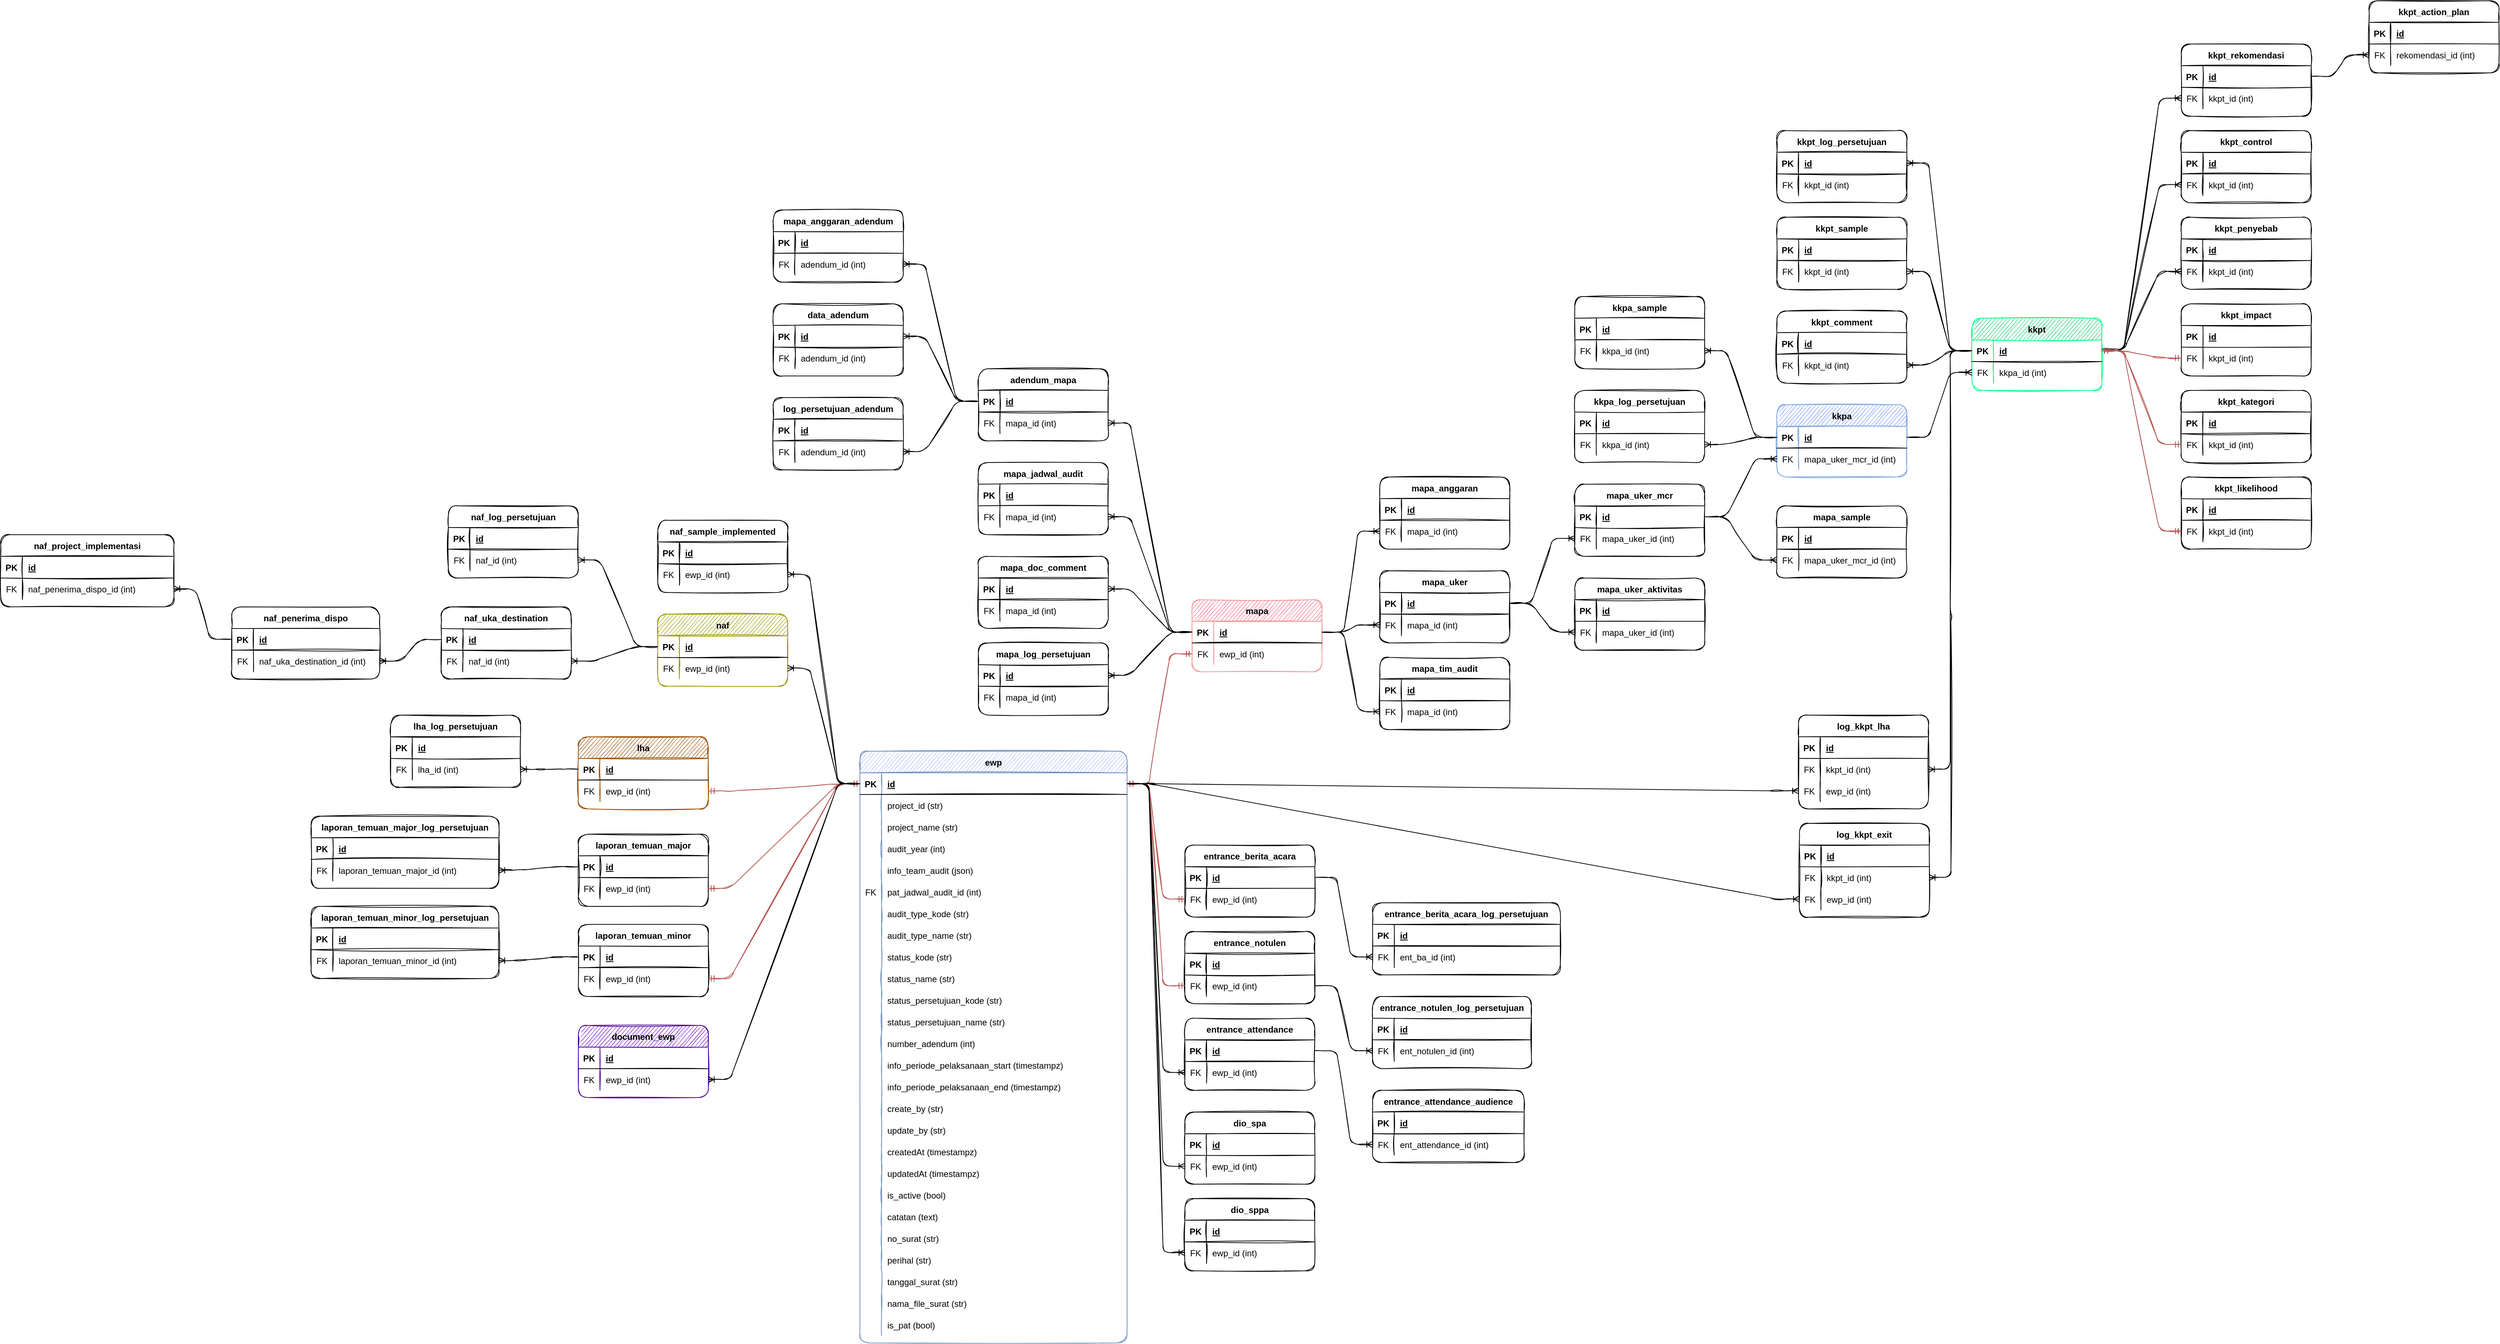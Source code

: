 <mxfile version="20.0.3" type="github">
  <diagram id="UuWCE6if75PNHEvqmgDA" name="Page-1">
    <mxGraphModel dx="4666" dy="4020" grid="1" gridSize="10" guides="1" tooltips="1" connect="1" arrows="1" fold="1" page="1" pageScale="1" pageWidth="850" pageHeight="1100" math="0" shadow="0">
      <root>
        <mxCell id="0" />
        <mxCell id="1" parent="0" />
        <mxCell id="mm_yNmzGYq7xkk7kPKGI-1" value="ewp" style="shape=table;startSize=30;container=1;collapsible=1;childLayout=tableLayout;fixedRows=1;rowLines=0;fontStyle=1;align=center;resizeLast=1;rounded=1;sketch=1;fillColor=#ABB9FC;strokeColor=#6c8ebf;" parent="1" vertex="1">
          <mxGeometry x="-430" y="-350" width="370" height="820" as="geometry" />
        </mxCell>
        <mxCell id="mm_yNmzGYq7xkk7kPKGI-2" value="" style="shape=tableRow;horizontal=0;startSize=0;swimlaneHead=0;swimlaneBody=0;fillColor=none;collapsible=0;dropTarget=0;points=[[0,0.5],[1,0.5]];portConstraint=eastwest;top=0;left=0;right=0;bottom=1;rounded=1;sketch=1;" parent="mm_yNmzGYq7xkk7kPKGI-1" vertex="1">
          <mxGeometry y="30" width="370" height="30" as="geometry" />
        </mxCell>
        <mxCell id="mm_yNmzGYq7xkk7kPKGI-3" value="PK" style="shape=partialRectangle;connectable=0;fillColor=none;top=0;left=0;bottom=0;right=0;fontStyle=1;overflow=hidden;rounded=1;sketch=1;" parent="mm_yNmzGYq7xkk7kPKGI-2" vertex="1">
          <mxGeometry width="30" height="30" as="geometry">
            <mxRectangle width="30" height="30" as="alternateBounds" />
          </mxGeometry>
        </mxCell>
        <mxCell id="mm_yNmzGYq7xkk7kPKGI-4" value="id" style="shape=partialRectangle;connectable=0;fillColor=none;top=0;left=0;bottom=0;right=0;align=left;spacingLeft=6;fontStyle=5;overflow=hidden;rounded=1;sketch=1;" parent="mm_yNmzGYq7xkk7kPKGI-2" vertex="1">
          <mxGeometry x="30" width="340" height="30" as="geometry">
            <mxRectangle width="340" height="30" as="alternateBounds" />
          </mxGeometry>
        </mxCell>
        <mxCell id="mm_yNmzGYq7xkk7kPKGI-5" value="" style="shape=tableRow;horizontal=0;startSize=0;swimlaneHead=0;swimlaneBody=0;fillColor=none;collapsible=0;dropTarget=0;points=[[0,0.5],[1,0.5]];portConstraint=eastwest;top=0;left=0;right=0;bottom=0;rounded=1;sketch=1;" parent="mm_yNmzGYq7xkk7kPKGI-1" vertex="1">
          <mxGeometry y="60" width="370" height="30" as="geometry" />
        </mxCell>
        <mxCell id="mm_yNmzGYq7xkk7kPKGI-6" value="" style="shape=partialRectangle;connectable=0;fillColor=none;top=0;left=0;bottom=0;right=0;editable=1;overflow=hidden;rounded=1;sketch=1;" parent="mm_yNmzGYq7xkk7kPKGI-5" vertex="1">
          <mxGeometry width="30" height="30" as="geometry">
            <mxRectangle width="30" height="30" as="alternateBounds" />
          </mxGeometry>
        </mxCell>
        <mxCell id="mm_yNmzGYq7xkk7kPKGI-7" value="project_id (str)" style="shape=partialRectangle;connectable=0;fillColor=none;top=0;left=0;bottom=0;right=0;align=left;spacingLeft=6;overflow=hidden;rounded=1;sketch=1;" parent="mm_yNmzGYq7xkk7kPKGI-5" vertex="1">
          <mxGeometry x="30" width="340" height="30" as="geometry">
            <mxRectangle width="340" height="30" as="alternateBounds" />
          </mxGeometry>
        </mxCell>
        <mxCell id="mm_yNmzGYq7xkk7kPKGI-8" value="" style="shape=tableRow;horizontal=0;startSize=0;swimlaneHead=0;swimlaneBody=0;fillColor=none;collapsible=0;dropTarget=0;points=[[0,0.5],[1,0.5]];portConstraint=eastwest;top=0;left=0;right=0;bottom=0;rounded=1;sketch=1;" parent="mm_yNmzGYq7xkk7kPKGI-1" vertex="1">
          <mxGeometry y="90" width="370" height="30" as="geometry" />
        </mxCell>
        <mxCell id="mm_yNmzGYq7xkk7kPKGI-9" value="" style="shape=partialRectangle;connectable=0;fillColor=none;top=0;left=0;bottom=0;right=0;editable=1;overflow=hidden;rounded=1;sketch=1;" parent="mm_yNmzGYq7xkk7kPKGI-8" vertex="1">
          <mxGeometry width="30" height="30" as="geometry">
            <mxRectangle width="30" height="30" as="alternateBounds" />
          </mxGeometry>
        </mxCell>
        <mxCell id="mm_yNmzGYq7xkk7kPKGI-10" value="project_name (str)" style="shape=partialRectangle;connectable=0;fillColor=none;top=0;left=0;bottom=0;right=0;align=left;spacingLeft=6;overflow=hidden;rounded=1;sketch=1;" parent="mm_yNmzGYq7xkk7kPKGI-8" vertex="1">
          <mxGeometry x="30" width="340" height="30" as="geometry">
            <mxRectangle width="340" height="30" as="alternateBounds" />
          </mxGeometry>
        </mxCell>
        <mxCell id="mm_yNmzGYq7xkk7kPKGI-11" value="" style="shape=tableRow;horizontal=0;startSize=0;swimlaneHead=0;swimlaneBody=0;fillColor=none;collapsible=0;dropTarget=0;points=[[0,0.5],[1,0.5]];portConstraint=eastwest;top=0;left=0;right=0;bottom=0;rounded=1;sketch=1;" parent="mm_yNmzGYq7xkk7kPKGI-1" vertex="1">
          <mxGeometry y="120" width="370" height="30" as="geometry" />
        </mxCell>
        <mxCell id="mm_yNmzGYq7xkk7kPKGI-12" value="" style="shape=partialRectangle;connectable=0;fillColor=none;top=0;left=0;bottom=0;right=0;editable=1;overflow=hidden;rounded=1;sketch=1;" parent="mm_yNmzGYq7xkk7kPKGI-11" vertex="1">
          <mxGeometry width="30" height="30" as="geometry">
            <mxRectangle width="30" height="30" as="alternateBounds" />
          </mxGeometry>
        </mxCell>
        <mxCell id="mm_yNmzGYq7xkk7kPKGI-13" value="audit_year (int)" style="shape=partialRectangle;connectable=0;fillColor=none;top=0;left=0;bottom=0;right=0;align=left;spacingLeft=6;overflow=hidden;rounded=1;sketch=1;" parent="mm_yNmzGYq7xkk7kPKGI-11" vertex="1">
          <mxGeometry x="30" width="340" height="30" as="geometry">
            <mxRectangle width="340" height="30" as="alternateBounds" />
          </mxGeometry>
        </mxCell>
        <mxCell id="mm_yNmzGYq7xkk7kPKGI-157" value="" style="shape=tableRow;horizontal=0;startSize=0;swimlaneHead=0;swimlaneBody=0;fillColor=none;collapsible=0;dropTarget=0;points=[[0,0.5],[1,0.5]];portConstraint=eastwest;top=0;left=0;right=0;bottom=0;rounded=1;sketch=1;" parent="mm_yNmzGYq7xkk7kPKGI-1" vertex="1">
          <mxGeometry y="150" width="370" height="30" as="geometry" />
        </mxCell>
        <mxCell id="mm_yNmzGYq7xkk7kPKGI-158" value="" style="shape=partialRectangle;connectable=0;fillColor=none;top=0;left=0;bottom=0;right=0;editable=1;overflow=hidden;rounded=1;sketch=1;" parent="mm_yNmzGYq7xkk7kPKGI-157" vertex="1">
          <mxGeometry width="30" height="30" as="geometry">
            <mxRectangle width="30" height="30" as="alternateBounds" />
          </mxGeometry>
        </mxCell>
        <mxCell id="mm_yNmzGYq7xkk7kPKGI-159" value="info_team_audit (json)" style="shape=partialRectangle;connectable=0;fillColor=none;top=0;left=0;bottom=0;right=0;align=left;spacingLeft=6;overflow=hidden;rounded=1;sketch=1;" parent="mm_yNmzGYq7xkk7kPKGI-157" vertex="1">
          <mxGeometry x="30" width="340" height="30" as="geometry">
            <mxRectangle width="340" height="30" as="alternateBounds" />
          </mxGeometry>
        </mxCell>
        <mxCell id="mm_yNmzGYq7xkk7kPKGI-160" value="" style="shape=tableRow;horizontal=0;startSize=0;swimlaneHead=0;swimlaneBody=0;fillColor=none;collapsible=0;dropTarget=0;points=[[0,0.5],[1,0.5]];portConstraint=eastwest;top=0;left=0;right=0;bottom=0;rounded=1;sketch=1;" parent="mm_yNmzGYq7xkk7kPKGI-1" vertex="1">
          <mxGeometry y="180" width="370" height="30" as="geometry" />
        </mxCell>
        <mxCell id="mm_yNmzGYq7xkk7kPKGI-161" value="FK" style="shape=partialRectangle;connectable=0;fillColor=none;top=0;left=0;bottom=0;right=0;editable=1;overflow=hidden;rounded=1;sketch=1;" parent="mm_yNmzGYq7xkk7kPKGI-160" vertex="1">
          <mxGeometry width="30" height="30" as="geometry">
            <mxRectangle width="30" height="30" as="alternateBounds" />
          </mxGeometry>
        </mxCell>
        <mxCell id="mm_yNmzGYq7xkk7kPKGI-162" value="pat_jadwal_audit_id (int)" style="shape=partialRectangle;connectable=0;fillColor=none;top=0;left=0;bottom=0;right=0;align=left;spacingLeft=6;overflow=hidden;rounded=1;sketch=1;" parent="mm_yNmzGYq7xkk7kPKGI-160" vertex="1">
          <mxGeometry x="30" width="340" height="30" as="geometry">
            <mxRectangle width="340" height="30" as="alternateBounds" />
          </mxGeometry>
        </mxCell>
        <mxCell id="mm_yNmzGYq7xkk7kPKGI-163" value="" style="shape=tableRow;horizontal=0;startSize=0;swimlaneHead=0;swimlaneBody=0;fillColor=none;collapsible=0;dropTarget=0;points=[[0,0.5],[1,0.5]];portConstraint=eastwest;top=0;left=0;right=0;bottom=0;rounded=1;sketch=1;" parent="mm_yNmzGYq7xkk7kPKGI-1" vertex="1">
          <mxGeometry y="210" width="370" height="30" as="geometry" />
        </mxCell>
        <mxCell id="mm_yNmzGYq7xkk7kPKGI-164" value="" style="shape=partialRectangle;connectable=0;fillColor=none;top=0;left=0;bottom=0;right=0;editable=1;overflow=hidden;rounded=1;sketch=1;" parent="mm_yNmzGYq7xkk7kPKGI-163" vertex="1">
          <mxGeometry width="30" height="30" as="geometry">
            <mxRectangle width="30" height="30" as="alternateBounds" />
          </mxGeometry>
        </mxCell>
        <mxCell id="mm_yNmzGYq7xkk7kPKGI-165" value="audit_type_kode (str)" style="shape=partialRectangle;connectable=0;fillColor=none;top=0;left=0;bottom=0;right=0;align=left;spacingLeft=6;overflow=hidden;rounded=1;sketch=1;" parent="mm_yNmzGYq7xkk7kPKGI-163" vertex="1">
          <mxGeometry x="30" width="340" height="30" as="geometry">
            <mxRectangle width="340" height="30" as="alternateBounds" />
          </mxGeometry>
        </mxCell>
        <mxCell id="mm_yNmzGYq7xkk7kPKGI-166" value="" style="shape=tableRow;horizontal=0;startSize=0;swimlaneHead=0;swimlaneBody=0;fillColor=none;collapsible=0;dropTarget=0;points=[[0,0.5],[1,0.5]];portConstraint=eastwest;top=0;left=0;right=0;bottom=0;rounded=1;sketch=1;" parent="mm_yNmzGYq7xkk7kPKGI-1" vertex="1">
          <mxGeometry y="240" width="370" height="30" as="geometry" />
        </mxCell>
        <mxCell id="mm_yNmzGYq7xkk7kPKGI-167" value="" style="shape=partialRectangle;connectable=0;fillColor=none;top=0;left=0;bottom=0;right=0;editable=1;overflow=hidden;rounded=1;sketch=1;" parent="mm_yNmzGYq7xkk7kPKGI-166" vertex="1">
          <mxGeometry width="30" height="30" as="geometry">
            <mxRectangle width="30" height="30" as="alternateBounds" />
          </mxGeometry>
        </mxCell>
        <mxCell id="mm_yNmzGYq7xkk7kPKGI-168" value="audit_type_name (str)" style="shape=partialRectangle;connectable=0;fillColor=none;top=0;left=0;bottom=0;right=0;align=left;spacingLeft=6;overflow=hidden;rounded=1;sketch=1;" parent="mm_yNmzGYq7xkk7kPKGI-166" vertex="1">
          <mxGeometry x="30" width="340" height="30" as="geometry">
            <mxRectangle width="340" height="30" as="alternateBounds" />
          </mxGeometry>
        </mxCell>
        <mxCell id="mm_yNmzGYq7xkk7kPKGI-169" value="" style="shape=tableRow;horizontal=0;startSize=0;swimlaneHead=0;swimlaneBody=0;fillColor=none;collapsible=0;dropTarget=0;points=[[0,0.5],[1,0.5]];portConstraint=eastwest;top=0;left=0;right=0;bottom=0;rounded=1;sketch=1;" parent="mm_yNmzGYq7xkk7kPKGI-1" vertex="1">
          <mxGeometry y="270" width="370" height="30" as="geometry" />
        </mxCell>
        <mxCell id="mm_yNmzGYq7xkk7kPKGI-170" value="" style="shape=partialRectangle;connectable=0;fillColor=none;top=0;left=0;bottom=0;right=0;editable=1;overflow=hidden;rounded=1;sketch=1;" parent="mm_yNmzGYq7xkk7kPKGI-169" vertex="1">
          <mxGeometry width="30" height="30" as="geometry">
            <mxRectangle width="30" height="30" as="alternateBounds" />
          </mxGeometry>
        </mxCell>
        <mxCell id="mm_yNmzGYq7xkk7kPKGI-171" value="status_kode (str)" style="shape=partialRectangle;connectable=0;fillColor=none;top=0;left=0;bottom=0;right=0;align=left;spacingLeft=6;overflow=hidden;rounded=1;sketch=1;" parent="mm_yNmzGYq7xkk7kPKGI-169" vertex="1">
          <mxGeometry x="30" width="340" height="30" as="geometry">
            <mxRectangle width="340" height="30" as="alternateBounds" />
          </mxGeometry>
        </mxCell>
        <mxCell id="mm_yNmzGYq7xkk7kPKGI-172" value="" style="shape=tableRow;horizontal=0;startSize=0;swimlaneHead=0;swimlaneBody=0;fillColor=none;collapsible=0;dropTarget=0;points=[[0,0.5],[1,0.5]];portConstraint=eastwest;top=0;left=0;right=0;bottom=0;rounded=1;sketch=1;" parent="mm_yNmzGYq7xkk7kPKGI-1" vertex="1">
          <mxGeometry y="300" width="370" height="30" as="geometry" />
        </mxCell>
        <mxCell id="mm_yNmzGYq7xkk7kPKGI-173" value="" style="shape=partialRectangle;connectable=0;fillColor=none;top=0;left=0;bottom=0;right=0;editable=1;overflow=hidden;rounded=1;sketch=1;" parent="mm_yNmzGYq7xkk7kPKGI-172" vertex="1">
          <mxGeometry width="30" height="30" as="geometry">
            <mxRectangle width="30" height="30" as="alternateBounds" />
          </mxGeometry>
        </mxCell>
        <mxCell id="mm_yNmzGYq7xkk7kPKGI-174" value="status_name (str)" style="shape=partialRectangle;connectable=0;fillColor=none;top=0;left=0;bottom=0;right=0;align=left;spacingLeft=6;overflow=hidden;rounded=1;sketch=1;" parent="mm_yNmzGYq7xkk7kPKGI-172" vertex="1">
          <mxGeometry x="30" width="340" height="30" as="geometry">
            <mxRectangle width="340" height="30" as="alternateBounds" />
          </mxGeometry>
        </mxCell>
        <mxCell id="mm_yNmzGYq7xkk7kPKGI-175" value="" style="shape=tableRow;horizontal=0;startSize=0;swimlaneHead=0;swimlaneBody=0;fillColor=none;collapsible=0;dropTarget=0;points=[[0,0.5],[1,0.5]];portConstraint=eastwest;top=0;left=0;right=0;bottom=0;rounded=1;sketch=1;" parent="mm_yNmzGYq7xkk7kPKGI-1" vertex="1">
          <mxGeometry y="330" width="370" height="30" as="geometry" />
        </mxCell>
        <mxCell id="mm_yNmzGYq7xkk7kPKGI-176" value="" style="shape=partialRectangle;connectable=0;fillColor=none;top=0;left=0;bottom=0;right=0;editable=1;overflow=hidden;rounded=1;sketch=1;" parent="mm_yNmzGYq7xkk7kPKGI-175" vertex="1">
          <mxGeometry width="30" height="30" as="geometry">
            <mxRectangle width="30" height="30" as="alternateBounds" />
          </mxGeometry>
        </mxCell>
        <mxCell id="mm_yNmzGYq7xkk7kPKGI-177" value="status_persetujuan_kode (str)" style="shape=partialRectangle;connectable=0;fillColor=none;top=0;left=0;bottom=0;right=0;align=left;spacingLeft=6;overflow=hidden;rounded=1;sketch=1;" parent="mm_yNmzGYq7xkk7kPKGI-175" vertex="1">
          <mxGeometry x="30" width="340" height="30" as="geometry">
            <mxRectangle width="340" height="30" as="alternateBounds" />
          </mxGeometry>
        </mxCell>
        <mxCell id="mm_yNmzGYq7xkk7kPKGI-178" value="" style="shape=tableRow;horizontal=0;startSize=0;swimlaneHead=0;swimlaneBody=0;fillColor=none;collapsible=0;dropTarget=0;points=[[0,0.5],[1,0.5]];portConstraint=eastwest;top=0;left=0;right=0;bottom=0;rounded=1;sketch=1;" parent="mm_yNmzGYq7xkk7kPKGI-1" vertex="1">
          <mxGeometry y="360" width="370" height="30" as="geometry" />
        </mxCell>
        <mxCell id="mm_yNmzGYq7xkk7kPKGI-179" value="" style="shape=partialRectangle;connectable=0;fillColor=none;top=0;left=0;bottom=0;right=0;editable=1;overflow=hidden;rounded=1;sketch=1;" parent="mm_yNmzGYq7xkk7kPKGI-178" vertex="1">
          <mxGeometry width="30" height="30" as="geometry">
            <mxRectangle width="30" height="30" as="alternateBounds" />
          </mxGeometry>
        </mxCell>
        <mxCell id="mm_yNmzGYq7xkk7kPKGI-180" value="status_persetujuan_name (str)" style="shape=partialRectangle;connectable=0;fillColor=none;top=0;left=0;bottom=0;right=0;align=left;spacingLeft=6;overflow=hidden;rounded=1;sketch=1;" parent="mm_yNmzGYq7xkk7kPKGI-178" vertex="1">
          <mxGeometry x="30" width="340" height="30" as="geometry">
            <mxRectangle width="340" height="30" as="alternateBounds" />
          </mxGeometry>
        </mxCell>
        <mxCell id="mm_yNmzGYq7xkk7kPKGI-181" value="" style="shape=tableRow;horizontal=0;startSize=0;swimlaneHead=0;swimlaneBody=0;fillColor=none;collapsible=0;dropTarget=0;points=[[0,0.5],[1,0.5]];portConstraint=eastwest;top=0;left=0;right=0;bottom=0;rounded=1;sketch=1;" parent="mm_yNmzGYq7xkk7kPKGI-1" vertex="1">
          <mxGeometry y="390" width="370" height="30" as="geometry" />
        </mxCell>
        <mxCell id="mm_yNmzGYq7xkk7kPKGI-182" value="" style="shape=partialRectangle;connectable=0;fillColor=none;top=0;left=0;bottom=0;right=0;editable=1;overflow=hidden;rounded=1;sketch=1;" parent="mm_yNmzGYq7xkk7kPKGI-181" vertex="1">
          <mxGeometry width="30" height="30" as="geometry">
            <mxRectangle width="30" height="30" as="alternateBounds" />
          </mxGeometry>
        </mxCell>
        <mxCell id="mm_yNmzGYq7xkk7kPKGI-183" value="number_adendum (int)" style="shape=partialRectangle;connectable=0;fillColor=none;top=0;left=0;bottom=0;right=0;align=left;spacingLeft=6;overflow=hidden;rounded=1;sketch=1;" parent="mm_yNmzGYq7xkk7kPKGI-181" vertex="1">
          <mxGeometry x="30" width="340" height="30" as="geometry">
            <mxRectangle width="340" height="30" as="alternateBounds" />
          </mxGeometry>
        </mxCell>
        <mxCell id="mm_yNmzGYq7xkk7kPKGI-184" value="" style="shape=tableRow;horizontal=0;startSize=0;swimlaneHead=0;swimlaneBody=0;fillColor=none;collapsible=0;dropTarget=0;points=[[0,0.5],[1,0.5]];portConstraint=eastwest;top=0;left=0;right=0;bottom=0;rounded=1;sketch=1;" parent="mm_yNmzGYq7xkk7kPKGI-1" vertex="1">
          <mxGeometry y="420" width="370" height="30" as="geometry" />
        </mxCell>
        <mxCell id="mm_yNmzGYq7xkk7kPKGI-185" value="" style="shape=partialRectangle;connectable=0;fillColor=none;top=0;left=0;bottom=0;right=0;editable=1;overflow=hidden;rounded=1;sketch=1;" parent="mm_yNmzGYq7xkk7kPKGI-184" vertex="1">
          <mxGeometry width="30" height="30" as="geometry">
            <mxRectangle width="30" height="30" as="alternateBounds" />
          </mxGeometry>
        </mxCell>
        <mxCell id="mm_yNmzGYq7xkk7kPKGI-186" value="info_periode_pelaksanaan_start (timestampz)" style="shape=partialRectangle;connectable=0;fillColor=none;top=0;left=0;bottom=0;right=0;align=left;spacingLeft=6;overflow=hidden;rounded=1;sketch=1;" parent="mm_yNmzGYq7xkk7kPKGI-184" vertex="1">
          <mxGeometry x="30" width="340" height="30" as="geometry">
            <mxRectangle width="340" height="30" as="alternateBounds" />
          </mxGeometry>
        </mxCell>
        <mxCell id="mm_yNmzGYq7xkk7kPKGI-190" value="" style="shape=tableRow;horizontal=0;startSize=0;swimlaneHead=0;swimlaneBody=0;fillColor=none;collapsible=0;dropTarget=0;points=[[0,0.5],[1,0.5]];portConstraint=eastwest;top=0;left=0;right=0;bottom=0;rounded=1;sketch=1;" parent="mm_yNmzGYq7xkk7kPKGI-1" vertex="1">
          <mxGeometry y="450" width="370" height="30" as="geometry" />
        </mxCell>
        <mxCell id="mm_yNmzGYq7xkk7kPKGI-191" value="" style="shape=partialRectangle;connectable=0;fillColor=none;top=0;left=0;bottom=0;right=0;editable=1;overflow=hidden;rounded=1;sketch=1;" parent="mm_yNmzGYq7xkk7kPKGI-190" vertex="1">
          <mxGeometry width="30" height="30" as="geometry">
            <mxRectangle width="30" height="30" as="alternateBounds" />
          </mxGeometry>
        </mxCell>
        <mxCell id="mm_yNmzGYq7xkk7kPKGI-192" value="info_periode_pelaksanaan_end (timestampz)" style="shape=partialRectangle;connectable=0;fillColor=none;top=0;left=0;bottom=0;right=0;align=left;spacingLeft=6;overflow=hidden;rounded=1;sketch=1;" parent="mm_yNmzGYq7xkk7kPKGI-190" vertex="1">
          <mxGeometry x="30" width="340" height="30" as="geometry">
            <mxRectangle width="340" height="30" as="alternateBounds" />
          </mxGeometry>
        </mxCell>
        <mxCell id="mm_yNmzGYq7xkk7kPKGI-193" value="" style="shape=tableRow;horizontal=0;startSize=0;swimlaneHead=0;swimlaneBody=0;fillColor=none;collapsible=0;dropTarget=0;points=[[0,0.5],[1,0.5]];portConstraint=eastwest;top=0;left=0;right=0;bottom=0;rounded=1;sketch=1;" parent="mm_yNmzGYq7xkk7kPKGI-1" vertex="1">
          <mxGeometry y="480" width="370" height="30" as="geometry" />
        </mxCell>
        <mxCell id="mm_yNmzGYq7xkk7kPKGI-194" value="" style="shape=partialRectangle;connectable=0;fillColor=none;top=0;left=0;bottom=0;right=0;editable=1;overflow=hidden;rounded=1;sketch=1;" parent="mm_yNmzGYq7xkk7kPKGI-193" vertex="1">
          <mxGeometry width="30" height="30" as="geometry">
            <mxRectangle width="30" height="30" as="alternateBounds" />
          </mxGeometry>
        </mxCell>
        <mxCell id="mm_yNmzGYq7xkk7kPKGI-195" value="create_by (str)" style="shape=partialRectangle;connectable=0;fillColor=none;top=0;left=0;bottom=0;right=0;align=left;spacingLeft=6;overflow=hidden;rounded=1;sketch=1;" parent="mm_yNmzGYq7xkk7kPKGI-193" vertex="1">
          <mxGeometry x="30" width="340" height="30" as="geometry">
            <mxRectangle width="340" height="30" as="alternateBounds" />
          </mxGeometry>
        </mxCell>
        <mxCell id="mm_yNmzGYq7xkk7kPKGI-196" value="" style="shape=tableRow;horizontal=0;startSize=0;swimlaneHead=0;swimlaneBody=0;fillColor=none;collapsible=0;dropTarget=0;points=[[0,0.5],[1,0.5]];portConstraint=eastwest;top=0;left=0;right=0;bottom=0;rounded=1;sketch=1;" parent="mm_yNmzGYq7xkk7kPKGI-1" vertex="1">
          <mxGeometry y="510" width="370" height="30" as="geometry" />
        </mxCell>
        <mxCell id="mm_yNmzGYq7xkk7kPKGI-197" value="" style="shape=partialRectangle;connectable=0;fillColor=none;top=0;left=0;bottom=0;right=0;editable=1;overflow=hidden;rounded=1;sketch=1;" parent="mm_yNmzGYq7xkk7kPKGI-196" vertex="1">
          <mxGeometry width="30" height="30" as="geometry">
            <mxRectangle width="30" height="30" as="alternateBounds" />
          </mxGeometry>
        </mxCell>
        <mxCell id="mm_yNmzGYq7xkk7kPKGI-198" value="update_by (str)" style="shape=partialRectangle;connectable=0;fillColor=none;top=0;left=0;bottom=0;right=0;align=left;spacingLeft=6;overflow=hidden;rounded=1;sketch=1;" parent="mm_yNmzGYq7xkk7kPKGI-196" vertex="1">
          <mxGeometry x="30" width="340" height="30" as="geometry">
            <mxRectangle width="340" height="30" as="alternateBounds" />
          </mxGeometry>
        </mxCell>
        <mxCell id="mm_yNmzGYq7xkk7kPKGI-199" value="" style="shape=tableRow;horizontal=0;startSize=0;swimlaneHead=0;swimlaneBody=0;fillColor=none;collapsible=0;dropTarget=0;points=[[0,0.5],[1,0.5]];portConstraint=eastwest;top=0;left=0;right=0;bottom=0;rounded=1;sketch=1;" parent="mm_yNmzGYq7xkk7kPKGI-1" vertex="1">
          <mxGeometry y="540" width="370" height="30" as="geometry" />
        </mxCell>
        <mxCell id="mm_yNmzGYq7xkk7kPKGI-200" value="" style="shape=partialRectangle;connectable=0;fillColor=none;top=0;left=0;bottom=0;right=0;editable=1;overflow=hidden;rounded=1;sketch=1;" parent="mm_yNmzGYq7xkk7kPKGI-199" vertex="1">
          <mxGeometry width="30" height="30" as="geometry">
            <mxRectangle width="30" height="30" as="alternateBounds" />
          </mxGeometry>
        </mxCell>
        <mxCell id="mm_yNmzGYq7xkk7kPKGI-201" value="createdAt (timestampz)" style="shape=partialRectangle;connectable=0;fillColor=none;top=0;left=0;bottom=0;right=0;align=left;spacingLeft=6;overflow=hidden;rounded=1;sketch=1;" parent="mm_yNmzGYq7xkk7kPKGI-199" vertex="1">
          <mxGeometry x="30" width="340" height="30" as="geometry">
            <mxRectangle width="340" height="30" as="alternateBounds" />
          </mxGeometry>
        </mxCell>
        <mxCell id="mm_yNmzGYq7xkk7kPKGI-202" value="" style="shape=tableRow;horizontal=0;startSize=0;swimlaneHead=0;swimlaneBody=0;fillColor=none;collapsible=0;dropTarget=0;points=[[0,0.5],[1,0.5]];portConstraint=eastwest;top=0;left=0;right=0;bottom=0;rounded=1;sketch=1;" parent="mm_yNmzGYq7xkk7kPKGI-1" vertex="1">
          <mxGeometry y="570" width="370" height="30" as="geometry" />
        </mxCell>
        <mxCell id="mm_yNmzGYq7xkk7kPKGI-203" value="" style="shape=partialRectangle;connectable=0;fillColor=none;top=0;left=0;bottom=0;right=0;editable=1;overflow=hidden;rounded=1;sketch=1;" parent="mm_yNmzGYq7xkk7kPKGI-202" vertex="1">
          <mxGeometry width="30" height="30" as="geometry">
            <mxRectangle width="30" height="30" as="alternateBounds" />
          </mxGeometry>
        </mxCell>
        <mxCell id="mm_yNmzGYq7xkk7kPKGI-204" value="updatedAt (timestampz)" style="shape=partialRectangle;connectable=0;fillColor=none;top=0;left=0;bottom=0;right=0;align=left;spacingLeft=6;overflow=hidden;rounded=1;sketch=1;" parent="mm_yNmzGYq7xkk7kPKGI-202" vertex="1">
          <mxGeometry x="30" width="340" height="30" as="geometry">
            <mxRectangle width="340" height="30" as="alternateBounds" />
          </mxGeometry>
        </mxCell>
        <mxCell id="mm_yNmzGYq7xkk7kPKGI-205" value="" style="shape=tableRow;horizontal=0;startSize=0;swimlaneHead=0;swimlaneBody=0;fillColor=none;collapsible=0;dropTarget=0;points=[[0,0.5],[1,0.5]];portConstraint=eastwest;top=0;left=0;right=0;bottom=0;rounded=1;sketch=1;" parent="mm_yNmzGYq7xkk7kPKGI-1" vertex="1">
          <mxGeometry y="600" width="370" height="30" as="geometry" />
        </mxCell>
        <mxCell id="mm_yNmzGYq7xkk7kPKGI-206" value="" style="shape=partialRectangle;connectable=0;fillColor=none;top=0;left=0;bottom=0;right=0;editable=1;overflow=hidden;rounded=1;sketch=1;" parent="mm_yNmzGYq7xkk7kPKGI-205" vertex="1">
          <mxGeometry width="30" height="30" as="geometry">
            <mxRectangle width="30" height="30" as="alternateBounds" />
          </mxGeometry>
        </mxCell>
        <mxCell id="mm_yNmzGYq7xkk7kPKGI-207" value="is_active (bool)" style="shape=partialRectangle;connectable=0;fillColor=none;top=0;left=0;bottom=0;right=0;align=left;spacingLeft=6;overflow=hidden;rounded=1;sketch=1;" parent="mm_yNmzGYq7xkk7kPKGI-205" vertex="1">
          <mxGeometry x="30" width="340" height="30" as="geometry">
            <mxRectangle width="340" height="30" as="alternateBounds" />
          </mxGeometry>
        </mxCell>
        <mxCell id="mm_yNmzGYq7xkk7kPKGI-208" value="" style="shape=tableRow;horizontal=0;startSize=0;swimlaneHead=0;swimlaneBody=0;fillColor=none;collapsible=0;dropTarget=0;points=[[0,0.5],[1,0.5]];portConstraint=eastwest;top=0;left=0;right=0;bottom=0;rounded=1;sketch=1;" parent="mm_yNmzGYq7xkk7kPKGI-1" vertex="1">
          <mxGeometry y="630" width="370" height="30" as="geometry" />
        </mxCell>
        <mxCell id="mm_yNmzGYq7xkk7kPKGI-209" value="" style="shape=partialRectangle;connectable=0;fillColor=none;top=0;left=0;bottom=0;right=0;editable=1;overflow=hidden;rounded=1;sketch=1;" parent="mm_yNmzGYq7xkk7kPKGI-208" vertex="1">
          <mxGeometry width="30" height="30" as="geometry">
            <mxRectangle width="30" height="30" as="alternateBounds" />
          </mxGeometry>
        </mxCell>
        <mxCell id="mm_yNmzGYq7xkk7kPKGI-210" value="catatan (text)" style="shape=partialRectangle;connectable=0;fillColor=none;top=0;left=0;bottom=0;right=0;align=left;spacingLeft=6;overflow=hidden;rounded=1;sketch=1;" parent="mm_yNmzGYq7xkk7kPKGI-208" vertex="1">
          <mxGeometry x="30" width="340" height="30" as="geometry">
            <mxRectangle width="340" height="30" as="alternateBounds" />
          </mxGeometry>
        </mxCell>
        <mxCell id="mm_yNmzGYq7xkk7kPKGI-211" value="" style="shape=tableRow;horizontal=0;startSize=0;swimlaneHead=0;swimlaneBody=0;fillColor=none;collapsible=0;dropTarget=0;points=[[0,0.5],[1,0.5]];portConstraint=eastwest;top=0;left=0;right=0;bottom=0;rounded=1;sketch=1;" parent="mm_yNmzGYq7xkk7kPKGI-1" vertex="1">
          <mxGeometry y="660" width="370" height="30" as="geometry" />
        </mxCell>
        <mxCell id="mm_yNmzGYq7xkk7kPKGI-212" value="" style="shape=partialRectangle;connectable=0;fillColor=none;top=0;left=0;bottom=0;right=0;editable=1;overflow=hidden;rounded=1;sketch=1;" parent="mm_yNmzGYq7xkk7kPKGI-211" vertex="1">
          <mxGeometry width="30" height="30" as="geometry">
            <mxRectangle width="30" height="30" as="alternateBounds" />
          </mxGeometry>
        </mxCell>
        <mxCell id="mm_yNmzGYq7xkk7kPKGI-213" value="no_surat (str)" style="shape=partialRectangle;connectable=0;fillColor=none;top=0;left=0;bottom=0;right=0;align=left;spacingLeft=6;overflow=hidden;rounded=1;sketch=1;" parent="mm_yNmzGYq7xkk7kPKGI-211" vertex="1">
          <mxGeometry x="30" width="340" height="30" as="geometry">
            <mxRectangle width="340" height="30" as="alternateBounds" />
          </mxGeometry>
        </mxCell>
        <mxCell id="mm_yNmzGYq7xkk7kPKGI-214" value="" style="shape=tableRow;horizontal=0;startSize=0;swimlaneHead=0;swimlaneBody=0;fillColor=none;collapsible=0;dropTarget=0;points=[[0,0.5],[1,0.5]];portConstraint=eastwest;top=0;left=0;right=0;bottom=0;rounded=1;sketch=1;" parent="mm_yNmzGYq7xkk7kPKGI-1" vertex="1">
          <mxGeometry y="690" width="370" height="30" as="geometry" />
        </mxCell>
        <mxCell id="mm_yNmzGYq7xkk7kPKGI-215" value="" style="shape=partialRectangle;connectable=0;fillColor=none;top=0;left=0;bottom=0;right=0;editable=1;overflow=hidden;rounded=1;sketch=1;" parent="mm_yNmzGYq7xkk7kPKGI-214" vertex="1">
          <mxGeometry width="30" height="30" as="geometry">
            <mxRectangle width="30" height="30" as="alternateBounds" />
          </mxGeometry>
        </mxCell>
        <mxCell id="mm_yNmzGYq7xkk7kPKGI-216" value="perihal (str)" style="shape=partialRectangle;connectable=0;fillColor=none;top=0;left=0;bottom=0;right=0;align=left;spacingLeft=6;overflow=hidden;rounded=1;sketch=1;" parent="mm_yNmzGYq7xkk7kPKGI-214" vertex="1">
          <mxGeometry x="30" width="340" height="30" as="geometry">
            <mxRectangle width="340" height="30" as="alternateBounds" />
          </mxGeometry>
        </mxCell>
        <mxCell id="mm_yNmzGYq7xkk7kPKGI-217" value="" style="shape=tableRow;horizontal=0;startSize=0;swimlaneHead=0;swimlaneBody=0;fillColor=none;collapsible=0;dropTarget=0;points=[[0,0.5],[1,0.5]];portConstraint=eastwest;top=0;left=0;right=0;bottom=0;rounded=1;sketch=1;" parent="mm_yNmzGYq7xkk7kPKGI-1" vertex="1">
          <mxGeometry y="720" width="370" height="30" as="geometry" />
        </mxCell>
        <mxCell id="mm_yNmzGYq7xkk7kPKGI-218" value="" style="shape=partialRectangle;connectable=0;fillColor=none;top=0;left=0;bottom=0;right=0;editable=1;overflow=hidden;rounded=1;sketch=1;" parent="mm_yNmzGYq7xkk7kPKGI-217" vertex="1">
          <mxGeometry width="30" height="30" as="geometry">
            <mxRectangle width="30" height="30" as="alternateBounds" />
          </mxGeometry>
        </mxCell>
        <mxCell id="mm_yNmzGYq7xkk7kPKGI-219" value="tanggal_surat (str)" style="shape=partialRectangle;connectable=0;fillColor=none;top=0;left=0;bottom=0;right=0;align=left;spacingLeft=6;overflow=hidden;rounded=1;sketch=1;" parent="mm_yNmzGYq7xkk7kPKGI-217" vertex="1">
          <mxGeometry x="30" width="340" height="30" as="geometry">
            <mxRectangle width="340" height="30" as="alternateBounds" />
          </mxGeometry>
        </mxCell>
        <mxCell id="mm_yNmzGYq7xkk7kPKGI-220" value="" style="shape=tableRow;horizontal=0;startSize=0;swimlaneHead=0;swimlaneBody=0;fillColor=none;collapsible=0;dropTarget=0;points=[[0,0.5],[1,0.5]];portConstraint=eastwest;top=0;left=0;right=0;bottom=0;rounded=1;sketch=1;" parent="mm_yNmzGYq7xkk7kPKGI-1" vertex="1">
          <mxGeometry y="750" width="370" height="30" as="geometry" />
        </mxCell>
        <mxCell id="mm_yNmzGYq7xkk7kPKGI-221" value="" style="shape=partialRectangle;connectable=0;fillColor=none;top=0;left=0;bottom=0;right=0;editable=1;overflow=hidden;rounded=1;sketch=1;" parent="mm_yNmzGYq7xkk7kPKGI-220" vertex="1">
          <mxGeometry width="30" height="30" as="geometry">
            <mxRectangle width="30" height="30" as="alternateBounds" />
          </mxGeometry>
        </mxCell>
        <mxCell id="mm_yNmzGYq7xkk7kPKGI-222" value="nama_file_surat (str)" style="shape=partialRectangle;connectable=0;fillColor=none;top=0;left=0;bottom=0;right=0;align=left;spacingLeft=6;overflow=hidden;rounded=1;sketch=1;" parent="mm_yNmzGYq7xkk7kPKGI-220" vertex="1">
          <mxGeometry x="30" width="340" height="30" as="geometry">
            <mxRectangle width="340" height="30" as="alternateBounds" />
          </mxGeometry>
        </mxCell>
        <mxCell id="mm_yNmzGYq7xkk7kPKGI-223" value="" style="shape=tableRow;horizontal=0;startSize=0;swimlaneHead=0;swimlaneBody=0;fillColor=none;collapsible=0;dropTarget=0;points=[[0,0.5],[1,0.5]];portConstraint=eastwest;top=0;left=0;right=0;bottom=0;rounded=1;sketch=1;" parent="mm_yNmzGYq7xkk7kPKGI-1" vertex="1">
          <mxGeometry y="780" width="370" height="30" as="geometry" />
        </mxCell>
        <mxCell id="mm_yNmzGYq7xkk7kPKGI-224" value="" style="shape=partialRectangle;connectable=0;fillColor=none;top=0;left=0;bottom=0;right=0;editable=1;overflow=hidden;rounded=1;sketch=1;" parent="mm_yNmzGYq7xkk7kPKGI-223" vertex="1">
          <mxGeometry width="30" height="30" as="geometry">
            <mxRectangle width="30" height="30" as="alternateBounds" />
          </mxGeometry>
        </mxCell>
        <mxCell id="mm_yNmzGYq7xkk7kPKGI-225" value="is_pat (bool)" style="shape=partialRectangle;connectable=0;fillColor=none;top=0;left=0;bottom=0;right=0;align=left;spacingLeft=6;overflow=hidden;rounded=1;sketch=1;" parent="mm_yNmzGYq7xkk7kPKGI-223" vertex="1">
          <mxGeometry x="30" width="340" height="30" as="geometry">
            <mxRectangle width="340" height="30" as="alternateBounds" />
          </mxGeometry>
        </mxCell>
        <mxCell id="mm_yNmzGYq7xkk7kPKGI-14" value="mapa" style="shape=table;startSize=30;container=1;collapsible=1;childLayout=tableLayout;fixedRows=1;rowLines=0;fontStyle=1;align=center;resizeLast=1;rounded=1;sketch=1;fillColor=#FF5980;strokeColor=#F19C99;" parent="1" vertex="1">
          <mxGeometry x="30" y="-560" width="180" height="100" as="geometry" />
        </mxCell>
        <mxCell id="mm_yNmzGYq7xkk7kPKGI-15" value="" style="shape=tableRow;horizontal=0;startSize=0;swimlaneHead=0;swimlaneBody=0;fillColor=none;collapsible=0;dropTarget=0;points=[[0,0.5],[1,0.5]];portConstraint=eastwest;top=0;left=0;right=0;bottom=1;rounded=1;sketch=1;" parent="mm_yNmzGYq7xkk7kPKGI-14" vertex="1">
          <mxGeometry y="30" width="180" height="30" as="geometry" />
        </mxCell>
        <mxCell id="mm_yNmzGYq7xkk7kPKGI-16" value="PK" style="shape=partialRectangle;connectable=0;fillColor=none;top=0;left=0;bottom=0;right=0;fontStyle=1;overflow=hidden;rounded=1;sketch=1;" parent="mm_yNmzGYq7xkk7kPKGI-15" vertex="1">
          <mxGeometry width="30" height="30" as="geometry">
            <mxRectangle width="30" height="30" as="alternateBounds" />
          </mxGeometry>
        </mxCell>
        <mxCell id="mm_yNmzGYq7xkk7kPKGI-17" value="id" style="shape=partialRectangle;connectable=0;fillColor=none;top=0;left=0;bottom=0;right=0;align=left;spacingLeft=6;fontStyle=5;overflow=hidden;rounded=1;sketch=1;" parent="mm_yNmzGYq7xkk7kPKGI-15" vertex="1">
          <mxGeometry x="30" width="150" height="30" as="geometry">
            <mxRectangle width="150" height="30" as="alternateBounds" />
          </mxGeometry>
        </mxCell>
        <mxCell id="mm_yNmzGYq7xkk7kPKGI-18" value="" style="shape=tableRow;horizontal=0;startSize=0;swimlaneHead=0;swimlaneBody=0;fillColor=none;collapsible=0;dropTarget=0;points=[[0,0.5],[1,0.5]];portConstraint=eastwest;top=0;left=0;right=0;bottom=0;rounded=1;sketch=1;" parent="mm_yNmzGYq7xkk7kPKGI-14" vertex="1">
          <mxGeometry y="60" width="180" height="30" as="geometry" />
        </mxCell>
        <mxCell id="mm_yNmzGYq7xkk7kPKGI-19" value="FK" style="shape=partialRectangle;connectable=0;fillColor=none;top=0;left=0;bottom=0;right=0;editable=1;overflow=hidden;rounded=1;sketch=1;" parent="mm_yNmzGYq7xkk7kPKGI-18" vertex="1">
          <mxGeometry width="30" height="30" as="geometry">
            <mxRectangle width="30" height="30" as="alternateBounds" />
          </mxGeometry>
        </mxCell>
        <mxCell id="mm_yNmzGYq7xkk7kPKGI-20" value="ewp_id (int)" style="shape=partialRectangle;connectable=0;fillColor=none;top=0;left=0;bottom=0;right=0;align=left;spacingLeft=6;overflow=hidden;rounded=1;sketch=1;" parent="mm_yNmzGYq7xkk7kPKGI-18" vertex="1">
          <mxGeometry x="30" width="150" height="30" as="geometry">
            <mxRectangle width="150" height="30" as="alternateBounds" />
          </mxGeometry>
        </mxCell>
        <mxCell id="mm_yNmzGYq7xkk7kPKGI-27" value="mapa_uker" style="shape=table;startSize=30;container=1;collapsible=1;childLayout=tableLayout;fixedRows=1;rowLines=0;fontStyle=1;align=center;resizeLast=1;rounded=1;sketch=1;" parent="1" vertex="1">
          <mxGeometry x="290" y="-600" width="180" height="100" as="geometry" />
        </mxCell>
        <mxCell id="mm_yNmzGYq7xkk7kPKGI-28" value="" style="shape=tableRow;horizontal=0;startSize=0;swimlaneHead=0;swimlaneBody=0;fillColor=none;collapsible=0;dropTarget=0;points=[[0,0.5],[1,0.5]];portConstraint=eastwest;top=0;left=0;right=0;bottom=1;rounded=1;sketch=1;" parent="mm_yNmzGYq7xkk7kPKGI-27" vertex="1">
          <mxGeometry y="30" width="180" height="30" as="geometry" />
        </mxCell>
        <mxCell id="mm_yNmzGYq7xkk7kPKGI-29" value="PK" style="shape=partialRectangle;connectable=0;fillColor=none;top=0;left=0;bottom=0;right=0;fontStyle=1;overflow=hidden;rounded=1;sketch=1;" parent="mm_yNmzGYq7xkk7kPKGI-28" vertex="1">
          <mxGeometry width="30" height="30" as="geometry">
            <mxRectangle width="30" height="30" as="alternateBounds" />
          </mxGeometry>
        </mxCell>
        <mxCell id="mm_yNmzGYq7xkk7kPKGI-30" value="id" style="shape=partialRectangle;connectable=0;fillColor=none;top=0;left=0;bottom=0;right=0;align=left;spacingLeft=6;fontStyle=5;overflow=hidden;rounded=1;sketch=1;" parent="mm_yNmzGYq7xkk7kPKGI-28" vertex="1">
          <mxGeometry x="30" width="150" height="30" as="geometry">
            <mxRectangle width="150" height="30" as="alternateBounds" />
          </mxGeometry>
        </mxCell>
        <mxCell id="mm_yNmzGYq7xkk7kPKGI-31" value="" style="shape=tableRow;horizontal=0;startSize=0;swimlaneHead=0;swimlaneBody=0;fillColor=none;collapsible=0;dropTarget=0;points=[[0,0.5],[1,0.5]];portConstraint=eastwest;top=0;left=0;right=0;bottom=0;rounded=1;sketch=1;" parent="mm_yNmzGYq7xkk7kPKGI-27" vertex="1">
          <mxGeometry y="60" width="180" height="30" as="geometry" />
        </mxCell>
        <mxCell id="mm_yNmzGYq7xkk7kPKGI-32" value="FK" style="shape=partialRectangle;connectable=0;fillColor=none;top=0;left=0;bottom=0;right=0;editable=1;overflow=hidden;rounded=1;sketch=1;" parent="mm_yNmzGYq7xkk7kPKGI-31" vertex="1">
          <mxGeometry width="30" height="30" as="geometry">
            <mxRectangle width="30" height="30" as="alternateBounds" />
          </mxGeometry>
        </mxCell>
        <mxCell id="mm_yNmzGYq7xkk7kPKGI-33" value="mapa_id (int)" style="shape=partialRectangle;connectable=0;fillColor=none;top=0;left=0;bottom=0;right=0;align=left;spacingLeft=6;overflow=hidden;rounded=1;sketch=1;" parent="mm_yNmzGYq7xkk7kPKGI-31" vertex="1">
          <mxGeometry x="30" width="150" height="30" as="geometry">
            <mxRectangle width="150" height="30" as="alternateBounds" />
          </mxGeometry>
        </mxCell>
        <mxCell id="mm_yNmzGYq7xkk7kPKGI-40" value="mapa_uker_mcr" style="shape=table;startSize=30;container=1;collapsible=1;childLayout=tableLayout;fixedRows=1;rowLines=0;fontStyle=1;align=center;resizeLast=1;rounded=1;sketch=1;" parent="1" vertex="1">
          <mxGeometry x="560" y="-720" width="180" height="100" as="geometry" />
        </mxCell>
        <mxCell id="mm_yNmzGYq7xkk7kPKGI-41" value="" style="shape=tableRow;horizontal=0;startSize=0;swimlaneHead=0;swimlaneBody=0;fillColor=none;collapsible=0;dropTarget=0;points=[[0,0.5],[1,0.5]];portConstraint=eastwest;top=0;left=0;right=0;bottom=1;rounded=1;sketch=1;" parent="mm_yNmzGYq7xkk7kPKGI-40" vertex="1">
          <mxGeometry y="30" width="180" height="30" as="geometry" />
        </mxCell>
        <mxCell id="mm_yNmzGYq7xkk7kPKGI-42" value="PK" style="shape=partialRectangle;connectable=0;fillColor=none;top=0;left=0;bottom=0;right=0;fontStyle=1;overflow=hidden;rounded=1;sketch=1;" parent="mm_yNmzGYq7xkk7kPKGI-41" vertex="1">
          <mxGeometry width="30" height="30" as="geometry">
            <mxRectangle width="30" height="30" as="alternateBounds" />
          </mxGeometry>
        </mxCell>
        <mxCell id="mm_yNmzGYq7xkk7kPKGI-43" value="id" style="shape=partialRectangle;connectable=0;fillColor=none;top=0;left=0;bottom=0;right=0;align=left;spacingLeft=6;fontStyle=5;overflow=hidden;rounded=1;sketch=1;" parent="mm_yNmzGYq7xkk7kPKGI-41" vertex="1">
          <mxGeometry x="30" width="150" height="30" as="geometry">
            <mxRectangle width="150" height="30" as="alternateBounds" />
          </mxGeometry>
        </mxCell>
        <mxCell id="mm_yNmzGYq7xkk7kPKGI-44" value="" style="shape=tableRow;horizontal=0;startSize=0;swimlaneHead=0;swimlaneBody=0;fillColor=none;collapsible=0;dropTarget=0;points=[[0,0.5],[1,0.5]];portConstraint=eastwest;top=0;left=0;right=0;bottom=0;rounded=1;sketch=1;" parent="mm_yNmzGYq7xkk7kPKGI-40" vertex="1">
          <mxGeometry y="60" width="180" height="30" as="geometry" />
        </mxCell>
        <mxCell id="mm_yNmzGYq7xkk7kPKGI-45" value="FK" style="shape=partialRectangle;connectable=0;fillColor=none;top=0;left=0;bottom=0;right=0;editable=1;overflow=hidden;rounded=1;sketch=1;" parent="mm_yNmzGYq7xkk7kPKGI-44" vertex="1">
          <mxGeometry width="30" height="30" as="geometry">
            <mxRectangle width="30" height="30" as="alternateBounds" />
          </mxGeometry>
        </mxCell>
        <mxCell id="mm_yNmzGYq7xkk7kPKGI-46" value="mapa_uker_id (int)" style="shape=partialRectangle;connectable=0;fillColor=none;top=0;left=0;bottom=0;right=0;align=left;spacingLeft=6;overflow=hidden;rounded=1;sketch=1;" parent="mm_yNmzGYq7xkk7kPKGI-44" vertex="1">
          <mxGeometry x="30" width="150" height="30" as="geometry">
            <mxRectangle width="150" height="30" as="alternateBounds" />
          </mxGeometry>
        </mxCell>
        <mxCell id="mm_yNmzGYq7xkk7kPKGI-53" value="kkpa" style="shape=table;startSize=30;container=1;collapsible=1;childLayout=tableLayout;fixedRows=1;rowLines=0;fontStyle=1;align=center;resizeLast=1;rounded=1;sketch=1;fillColor=#7092FF;strokeColor=#7EA6E0;" parent="1" vertex="1">
          <mxGeometry x="840" y="-830" width="180" height="100" as="geometry" />
        </mxCell>
        <mxCell id="mm_yNmzGYq7xkk7kPKGI-54" value="" style="shape=tableRow;horizontal=0;startSize=0;swimlaneHead=0;swimlaneBody=0;fillColor=none;collapsible=0;dropTarget=0;points=[[0,0.5],[1,0.5]];portConstraint=eastwest;top=0;left=0;right=0;bottom=1;rounded=1;sketch=1;" parent="mm_yNmzGYq7xkk7kPKGI-53" vertex="1">
          <mxGeometry y="30" width="180" height="30" as="geometry" />
        </mxCell>
        <mxCell id="mm_yNmzGYq7xkk7kPKGI-55" value="PK" style="shape=partialRectangle;connectable=0;fillColor=none;top=0;left=0;bottom=0;right=0;fontStyle=1;overflow=hidden;rounded=1;sketch=1;" parent="mm_yNmzGYq7xkk7kPKGI-54" vertex="1">
          <mxGeometry width="30" height="30" as="geometry">
            <mxRectangle width="30" height="30" as="alternateBounds" />
          </mxGeometry>
        </mxCell>
        <mxCell id="mm_yNmzGYq7xkk7kPKGI-56" value="id" style="shape=partialRectangle;connectable=0;fillColor=none;top=0;left=0;bottom=0;right=0;align=left;spacingLeft=6;fontStyle=5;overflow=hidden;rounded=1;sketch=1;" parent="mm_yNmzGYq7xkk7kPKGI-54" vertex="1">
          <mxGeometry x="30" width="150" height="30" as="geometry">
            <mxRectangle width="150" height="30" as="alternateBounds" />
          </mxGeometry>
        </mxCell>
        <mxCell id="mm_yNmzGYq7xkk7kPKGI-57" value="" style="shape=tableRow;horizontal=0;startSize=0;swimlaneHead=0;swimlaneBody=0;fillColor=none;collapsible=0;dropTarget=0;points=[[0,0.5],[1,0.5]];portConstraint=eastwest;top=0;left=0;right=0;bottom=0;rounded=1;sketch=1;" parent="mm_yNmzGYq7xkk7kPKGI-53" vertex="1">
          <mxGeometry y="60" width="180" height="30" as="geometry" />
        </mxCell>
        <mxCell id="mm_yNmzGYq7xkk7kPKGI-58" value="FK" style="shape=partialRectangle;connectable=0;fillColor=none;top=0;left=0;bottom=0;right=0;editable=1;overflow=hidden;rounded=1;sketch=1;" parent="mm_yNmzGYq7xkk7kPKGI-57" vertex="1">
          <mxGeometry width="30" height="30" as="geometry">
            <mxRectangle width="30" height="30" as="alternateBounds" />
          </mxGeometry>
        </mxCell>
        <mxCell id="mm_yNmzGYq7xkk7kPKGI-59" value="mapa_uker_mcr_id (int)" style="shape=partialRectangle;connectable=0;fillColor=none;top=0;left=0;bottom=0;right=0;align=left;spacingLeft=6;overflow=hidden;rounded=1;sketch=1;" parent="mm_yNmzGYq7xkk7kPKGI-57" vertex="1">
          <mxGeometry x="30" width="150" height="30" as="geometry">
            <mxRectangle width="150" height="30" as="alternateBounds" />
          </mxGeometry>
        </mxCell>
        <mxCell id="mm_yNmzGYq7xkk7kPKGI-66" value="kkpt" style="shape=table;startSize=30;container=1;collapsible=1;childLayout=tableLayout;fixedRows=1;rowLines=0;fontStyle=1;align=center;resizeLast=1;rounded=1;sketch=1;fillColor=#00CC66;strokeColor=#00FF80;" parent="1" vertex="1">
          <mxGeometry x="1110" y="-950" width="180" height="100" as="geometry" />
        </mxCell>
        <mxCell id="mm_yNmzGYq7xkk7kPKGI-67" value="" style="shape=tableRow;horizontal=0;startSize=0;swimlaneHead=0;swimlaneBody=0;fillColor=none;collapsible=0;dropTarget=0;points=[[0,0.5],[1,0.5]];portConstraint=eastwest;top=0;left=0;right=0;bottom=1;rounded=1;sketch=1;" parent="mm_yNmzGYq7xkk7kPKGI-66" vertex="1">
          <mxGeometry y="30" width="180" height="30" as="geometry" />
        </mxCell>
        <mxCell id="mm_yNmzGYq7xkk7kPKGI-68" value="PK" style="shape=partialRectangle;connectable=0;fillColor=none;top=0;left=0;bottom=0;right=0;fontStyle=1;overflow=hidden;rounded=1;sketch=1;" parent="mm_yNmzGYq7xkk7kPKGI-67" vertex="1">
          <mxGeometry width="30" height="30" as="geometry">
            <mxRectangle width="30" height="30" as="alternateBounds" />
          </mxGeometry>
        </mxCell>
        <mxCell id="mm_yNmzGYq7xkk7kPKGI-69" value="id" style="shape=partialRectangle;connectable=0;fillColor=none;top=0;left=0;bottom=0;right=0;align=left;spacingLeft=6;fontStyle=5;overflow=hidden;rounded=1;sketch=1;" parent="mm_yNmzGYq7xkk7kPKGI-67" vertex="1">
          <mxGeometry x="30" width="150" height="30" as="geometry">
            <mxRectangle width="150" height="30" as="alternateBounds" />
          </mxGeometry>
        </mxCell>
        <mxCell id="mm_yNmzGYq7xkk7kPKGI-70" value="" style="shape=tableRow;horizontal=0;startSize=0;swimlaneHead=0;swimlaneBody=0;fillColor=none;collapsible=0;dropTarget=0;points=[[0,0.5],[1,0.5]];portConstraint=eastwest;top=0;left=0;right=0;bottom=0;rounded=1;sketch=1;" parent="mm_yNmzGYq7xkk7kPKGI-66" vertex="1">
          <mxGeometry y="60" width="180" height="30" as="geometry" />
        </mxCell>
        <mxCell id="mm_yNmzGYq7xkk7kPKGI-71" value="FK" style="shape=partialRectangle;connectable=0;fillColor=none;top=0;left=0;bottom=0;right=0;editable=1;overflow=hidden;rounded=1;sketch=1;" parent="mm_yNmzGYq7xkk7kPKGI-70" vertex="1">
          <mxGeometry width="30" height="30" as="geometry">
            <mxRectangle width="30" height="30" as="alternateBounds" />
          </mxGeometry>
        </mxCell>
        <mxCell id="mm_yNmzGYq7xkk7kPKGI-72" value="kkpa_id (int)" style="shape=partialRectangle;connectable=0;fillColor=none;top=0;left=0;bottom=0;right=0;align=left;spacingLeft=6;overflow=hidden;rounded=1;sketch=1;" parent="mm_yNmzGYq7xkk7kPKGI-70" vertex="1">
          <mxGeometry x="30" width="150" height="30" as="geometry">
            <mxRectangle width="150" height="30" as="alternateBounds" />
          </mxGeometry>
        </mxCell>
        <mxCell id="mm_yNmzGYq7xkk7kPKGI-105" value="entrance_berita_acara" style="shape=table;startSize=30;container=1;collapsible=1;childLayout=tableLayout;fixedRows=1;rowLines=0;fontStyle=1;align=center;resizeLast=1;rounded=1;sketch=1;" parent="1" vertex="1">
          <mxGeometry x="20" y="-220" width="180" height="100" as="geometry" />
        </mxCell>
        <mxCell id="mm_yNmzGYq7xkk7kPKGI-106" value="" style="shape=tableRow;horizontal=0;startSize=0;swimlaneHead=0;swimlaneBody=0;fillColor=none;collapsible=0;dropTarget=0;points=[[0,0.5],[1,0.5]];portConstraint=eastwest;top=0;left=0;right=0;bottom=1;rounded=1;sketch=1;" parent="mm_yNmzGYq7xkk7kPKGI-105" vertex="1">
          <mxGeometry y="30" width="180" height="30" as="geometry" />
        </mxCell>
        <mxCell id="mm_yNmzGYq7xkk7kPKGI-107" value="PK" style="shape=partialRectangle;connectable=0;fillColor=none;top=0;left=0;bottom=0;right=0;fontStyle=1;overflow=hidden;rounded=1;sketch=1;" parent="mm_yNmzGYq7xkk7kPKGI-106" vertex="1">
          <mxGeometry width="30" height="30" as="geometry">
            <mxRectangle width="30" height="30" as="alternateBounds" />
          </mxGeometry>
        </mxCell>
        <mxCell id="mm_yNmzGYq7xkk7kPKGI-108" value="id" style="shape=partialRectangle;connectable=0;fillColor=none;top=0;left=0;bottom=0;right=0;align=left;spacingLeft=6;fontStyle=5;overflow=hidden;rounded=1;sketch=1;" parent="mm_yNmzGYq7xkk7kPKGI-106" vertex="1">
          <mxGeometry x="30" width="150" height="30" as="geometry">
            <mxRectangle width="150" height="30" as="alternateBounds" />
          </mxGeometry>
        </mxCell>
        <mxCell id="mm_yNmzGYq7xkk7kPKGI-112" value="" style="shape=tableRow;horizontal=0;startSize=0;swimlaneHead=0;swimlaneBody=0;fillColor=none;collapsible=0;dropTarget=0;points=[[0,0.5],[1,0.5]];portConstraint=eastwest;top=0;left=0;right=0;bottom=0;rounded=1;sketch=1;" parent="mm_yNmzGYq7xkk7kPKGI-105" vertex="1">
          <mxGeometry y="60" width="180" height="30" as="geometry" />
        </mxCell>
        <mxCell id="mm_yNmzGYq7xkk7kPKGI-113" value="FK" style="shape=partialRectangle;connectable=0;fillColor=none;top=0;left=0;bottom=0;right=0;editable=1;overflow=hidden;rounded=1;sketch=1;" parent="mm_yNmzGYq7xkk7kPKGI-112" vertex="1">
          <mxGeometry width="30" height="30" as="geometry">
            <mxRectangle width="30" height="30" as="alternateBounds" />
          </mxGeometry>
        </mxCell>
        <mxCell id="mm_yNmzGYq7xkk7kPKGI-114" value="ewp_id (int)" style="shape=partialRectangle;connectable=0;fillColor=none;top=0;left=0;bottom=0;right=0;align=left;spacingLeft=6;overflow=hidden;rounded=1;sketch=1;" parent="mm_yNmzGYq7xkk7kPKGI-112" vertex="1">
          <mxGeometry x="30" width="150" height="30" as="geometry">
            <mxRectangle width="150" height="30" as="alternateBounds" />
          </mxGeometry>
        </mxCell>
        <mxCell id="mm_yNmzGYq7xkk7kPKGI-118" value="entrance_notulen" style="shape=table;startSize=30;container=1;collapsible=1;childLayout=tableLayout;fixedRows=1;rowLines=0;fontStyle=1;align=center;resizeLast=1;rounded=1;sketch=1;" parent="1" vertex="1">
          <mxGeometry x="20" y="-100" width="180" height="100" as="geometry" />
        </mxCell>
        <mxCell id="mm_yNmzGYq7xkk7kPKGI-119" value="" style="shape=tableRow;horizontal=0;startSize=0;swimlaneHead=0;swimlaneBody=0;fillColor=none;collapsible=0;dropTarget=0;points=[[0,0.5],[1,0.5]];portConstraint=eastwest;top=0;left=0;right=0;bottom=1;rounded=1;sketch=1;" parent="mm_yNmzGYq7xkk7kPKGI-118" vertex="1">
          <mxGeometry y="30" width="180" height="30" as="geometry" />
        </mxCell>
        <mxCell id="mm_yNmzGYq7xkk7kPKGI-120" value="PK" style="shape=partialRectangle;connectable=0;fillColor=none;top=0;left=0;bottom=0;right=0;fontStyle=1;overflow=hidden;rounded=1;sketch=1;" parent="mm_yNmzGYq7xkk7kPKGI-119" vertex="1">
          <mxGeometry width="30" height="30" as="geometry">
            <mxRectangle width="30" height="30" as="alternateBounds" />
          </mxGeometry>
        </mxCell>
        <mxCell id="mm_yNmzGYq7xkk7kPKGI-121" value="id" style="shape=partialRectangle;connectable=0;fillColor=none;top=0;left=0;bottom=0;right=0;align=left;spacingLeft=6;fontStyle=5;overflow=hidden;rounded=1;sketch=1;" parent="mm_yNmzGYq7xkk7kPKGI-119" vertex="1">
          <mxGeometry x="30" width="150" height="30" as="geometry">
            <mxRectangle width="150" height="30" as="alternateBounds" />
          </mxGeometry>
        </mxCell>
        <mxCell id="mm_yNmzGYq7xkk7kPKGI-122" value="" style="shape=tableRow;horizontal=0;startSize=0;swimlaneHead=0;swimlaneBody=0;fillColor=none;collapsible=0;dropTarget=0;points=[[0,0.5],[1,0.5]];portConstraint=eastwest;top=0;left=0;right=0;bottom=0;rounded=1;sketch=1;" parent="mm_yNmzGYq7xkk7kPKGI-118" vertex="1">
          <mxGeometry y="60" width="180" height="30" as="geometry" />
        </mxCell>
        <mxCell id="mm_yNmzGYq7xkk7kPKGI-123" value="FK" style="shape=partialRectangle;connectable=0;fillColor=none;top=0;left=0;bottom=0;right=0;editable=1;overflow=hidden;rounded=1;sketch=1;" parent="mm_yNmzGYq7xkk7kPKGI-122" vertex="1">
          <mxGeometry width="30" height="30" as="geometry">
            <mxRectangle width="30" height="30" as="alternateBounds" />
          </mxGeometry>
        </mxCell>
        <mxCell id="mm_yNmzGYq7xkk7kPKGI-124" value="ewp_id (int)" style="shape=partialRectangle;connectable=0;fillColor=none;top=0;left=0;bottom=0;right=0;align=left;spacingLeft=6;overflow=hidden;rounded=1;sketch=1;" parent="mm_yNmzGYq7xkk7kPKGI-122" vertex="1">
          <mxGeometry x="30" width="150" height="30" as="geometry">
            <mxRectangle width="150" height="30" as="alternateBounds" />
          </mxGeometry>
        </mxCell>
        <mxCell id="mm_yNmzGYq7xkk7kPKGI-131" value="entrance_notulen_log_persetujuan" style="shape=table;startSize=30;container=1;collapsible=1;childLayout=tableLayout;fixedRows=1;rowLines=0;fontStyle=1;align=center;resizeLast=1;rounded=1;sketch=1;" parent="1" vertex="1">
          <mxGeometry x="280" y="-10" width="220" height="100" as="geometry" />
        </mxCell>
        <mxCell id="mm_yNmzGYq7xkk7kPKGI-132" value="" style="shape=tableRow;horizontal=0;startSize=0;swimlaneHead=0;swimlaneBody=0;fillColor=none;collapsible=0;dropTarget=0;points=[[0,0.5],[1,0.5]];portConstraint=eastwest;top=0;left=0;right=0;bottom=1;rounded=1;sketch=1;" parent="mm_yNmzGYq7xkk7kPKGI-131" vertex="1">
          <mxGeometry y="30" width="220" height="30" as="geometry" />
        </mxCell>
        <mxCell id="mm_yNmzGYq7xkk7kPKGI-133" value="PK" style="shape=partialRectangle;connectable=0;fillColor=none;top=0;left=0;bottom=0;right=0;fontStyle=1;overflow=hidden;rounded=1;sketch=1;" parent="mm_yNmzGYq7xkk7kPKGI-132" vertex="1">
          <mxGeometry width="30" height="30" as="geometry">
            <mxRectangle width="30" height="30" as="alternateBounds" />
          </mxGeometry>
        </mxCell>
        <mxCell id="mm_yNmzGYq7xkk7kPKGI-134" value="id" style="shape=partialRectangle;connectable=0;fillColor=none;top=0;left=0;bottom=0;right=0;align=left;spacingLeft=6;fontStyle=5;overflow=hidden;rounded=1;sketch=1;" parent="mm_yNmzGYq7xkk7kPKGI-132" vertex="1">
          <mxGeometry x="30" width="190" height="30" as="geometry">
            <mxRectangle width="190" height="30" as="alternateBounds" />
          </mxGeometry>
        </mxCell>
        <mxCell id="mm_yNmzGYq7xkk7kPKGI-135" value="" style="shape=tableRow;horizontal=0;startSize=0;swimlaneHead=0;swimlaneBody=0;fillColor=none;collapsible=0;dropTarget=0;points=[[0,0.5],[1,0.5]];portConstraint=eastwest;top=0;left=0;right=0;bottom=0;rounded=1;sketch=1;" parent="mm_yNmzGYq7xkk7kPKGI-131" vertex="1">
          <mxGeometry y="60" width="220" height="30" as="geometry" />
        </mxCell>
        <mxCell id="mm_yNmzGYq7xkk7kPKGI-136" value="FK" style="shape=partialRectangle;connectable=0;fillColor=none;top=0;left=0;bottom=0;right=0;editable=1;overflow=hidden;rounded=1;sketch=1;" parent="mm_yNmzGYq7xkk7kPKGI-135" vertex="1">
          <mxGeometry width="30" height="30" as="geometry">
            <mxRectangle width="30" height="30" as="alternateBounds" />
          </mxGeometry>
        </mxCell>
        <mxCell id="mm_yNmzGYq7xkk7kPKGI-137" value="ent_notulen_id (int)" style="shape=partialRectangle;connectable=0;fillColor=none;top=0;left=0;bottom=0;right=0;align=left;spacingLeft=6;overflow=hidden;rounded=1;sketch=1;" parent="mm_yNmzGYq7xkk7kPKGI-135" vertex="1">
          <mxGeometry x="30" width="190" height="30" as="geometry">
            <mxRectangle width="190" height="30" as="alternateBounds" />
          </mxGeometry>
        </mxCell>
        <mxCell id="mm_yNmzGYq7xkk7kPKGI-144" value="entrance_berita_acara_log_persetujuan" style="shape=table;startSize=30;container=1;collapsible=1;childLayout=tableLayout;fixedRows=1;rowLines=0;fontStyle=1;align=center;resizeLast=1;rounded=1;sketch=1;" parent="1" vertex="1">
          <mxGeometry x="280" y="-140" width="260" height="100" as="geometry" />
        </mxCell>
        <mxCell id="mm_yNmzGYq7xkk7kPKGI-145" value="" style="shape=tableRow;horizontal=0;startSize=0;swimlaneHead=0;swimlaneBody=0;fillColor=none;collapsible=0;dropTarget=0;points=[[0,0.5],[1,0.5]];portConstraint=eastwest;top=0;left=0;right=0;bottom=1;rounded=1;sketch=1;" parent="mm_yNmzGYq7xkk7kPKGI-144" vertex="1">
          <mxGeometry y="30" width="260" height="30" as="geometry" />
        </mxCell>
        <mxCell id="mm_yNmzGYq7xkk7kPKGI-146" value="PK" style="shape=partialRectangle;connectable=0;fillColor=none;top=0;left=0;bottom=0;right=0;fontStyle=1;overflow=hidden;rounded=1;sketch=1;" parent="mm_yNmzGYq7xkk7kPKGI-145" vertex="1">
          <mxGeometry width="30" height="30" as="geometry">
            <mxRectangle width="30" height="30" as="alternateBounds" />
          </mxGeometry>
        </mxCell>
        <mxCell id="mm_yNmzGYq7xkk7kPKGI-147" value="id" style="shape=partialRectangle;connectable=0;fillColor=none;top=0;left=0;bottom=0;right=0;align=left;spacingLeft=6;fontStyle=5;overflow=hidden;rounded=1;sketch=1;" parent="mm_yNmzGYq7xkk7kPKGI-145" vertex="1">
          <mxGeometry x="30" width="230" height="30" as="geometry">
            <mxRectangle width="230" height="30" as="alternateBounds" />
          </mxGeometry>
        </mxCell>
        <mxCell id="mm_yNmzGYq7xkk7kPKGI-148" value="" style="shape=tableRow;horizontal=0;startSize=0;swimlaneHead=0;swimlaneBody=0;fillColor=none;collapsible=0;dropTarget=0;points=[[0,0.5],[1,0.5]];portConstraint=eastwest;top=0;left=0;right=0;bottom=0;rounded=1;sketch=1;" parent="mm_yNmzGYq7xkk7kPKGI-144" vertex="1">
          <mxGeometry y="60" width="260" height="30" as="geometry" />
        </mxCell>
        <mxCell id="mm_yNmzGYq7xkk7kPKGI-149" value="FK" style="shape=partialRectangle;connectable=0;fillColor=none;top=0;left=0;bottom=0;right=0;editable=1;overflow=hidden;rounded=1;sketch=1;" parent="mm_yNmzGYq7xkk7kPKGI-148" vertex="1">
          <mxGeometry width="30" height="30" as="geometry">
            <mxRectangle width="30" height="30" as="alternateBounds" />
          </mxGeometry>
        </mxCell>
        <mxCell id="mm_yNmzGYq7xkk7kPKGI-150" value="ent_ba_id (int)" style="shape=partialRectangle;connectable=0;fillColor=none;top=0;left=0;bottom=0;right=0;align=left;spacingLeft=6;overflow=hidden;rounded=1;sketch=1;" parent="mm_yNmzGYq7xkk7kPKGI-148" vertex="1">
          <mxGeometry x="30" width="230" height="30" as="geometry">
            <mxRectangle width="230" height="30" as="alternateBounds" />
          </mxGeometry>
        </mxCell>
        <mxCell id="mm_yNmzGYq7xkk7kPKGI-226" value="" style="edgeStyle=entityRelationEdgeStyle;fontSize=12;html=1;endArrow=ERmandOne;startArrow=ERmandOne;rounded=1;sketch=1;exitX=1;exitY=0.5;exitDx=0;exitDy=0;entryX=0;entryY=0.5;entryDx=0;entryDy=0;fillColor=#f8cecc;strokeColor=#b85450;" parent="1" source="mm_yNmzGYq7xkk7kPKGI-2" target="mm_yNmzGYq7xkk7kPKGI-18" edge="1">
          <mxGeometry width="100" height="100" relative="1" as="geometry">
            <mxPoint x="360" y="-330" as="sourcePoint" />
            <mxPoint x="460" y="-430" as="targetPoint" />
          </mxGeometry>
        </mxCell>
        <mxCell id="mm_yNmzGYq7xkk7kPKGI-227" value="" style="edgeStyle=entityRelationEdgeStyle;fontSize=12;html=1;endArrow=ERoneToMany;rounded=1;sketch=1;exitX=1;exitY=0.5;exitDx=0;exitDy=0;entryX=0;entryY=0.5;entryDx=0;entryDy=0;" parent="1" source="mm_yNmzGYq7xkk7kPKGI-15" target="mm_yNmzGYq7xkk7kPKGI-31" edge="1">
          <mxGeometry width="100" height="100" relative="1" as="geometry">
            <mxPoint x="400" y="-520" as="sourcePoint" />
            <mxPoint x="500" y="-620" as="targetPoint" />
          </mxGeometry>
        </mxCell>
        <mxCell id="mm_yNmzGYq7xkk7kPKGI-228" value="" style="edgeStyle=entityRelationEdgeStyle;fontSize=12;html=1;endArrow=ERoneToMany;rounded=1;sketch=1;exitX=1;exitY=0.5;exitDx=0;exitDy=0;entryX=0;entryY=0.5;entryDx=0;entryDy=0;" parent="1" source="mm_yNmzGYq7xkk7kPKGI-28" target="mm_yNmzGYq7xkk7kPKGI-44" edge="1">
          <mxGeometry width="100" height="100" relative="1" as="geometry">
            <mxPoint x="440" y="-510" as="sourcePoint" />
            <mxPoint x="540" y="-610" as="targetPoint" />
          </mxGeometry>
        </mxCell>
        <mxCell id="mm_yNmzGYq7xkk7kPKGI-229" value="mapa_tim_audit" style="shape=table;startSize=30;container=1;collapsible=1;childLayout=tableLayout;fixedRows=1;rowLines=0;fontStyle=1;align=center;resizeLast=1;rounded=1;sketch=1;" parent="1" vertex="1">
          <mxGeometry x="290" y="-480" width="180" height="100" as="geometry" />
        </mxCell>
        <mxCell id="mm_yNmzGYq7xkk7kPKGI-230" value="" style="shape=tableRow;horizontal=0;startSize=0;swimlaneHead=0;swimlaneBody=0;fillColor=none;collapsible=0;dropTarget=0;points=[[0,0.5],[1,0.5]];portConstraint=eastwest;top=0;left=0;right=0;bottom=1;rounded=1;sketch=1;" parent="mm_yNmzGYq7xkk7kPKGI-229" vertex="1">
          <mxGeometry y="30" width="180" height="30" as="geometry" />
        </mxCell>
        <mxCell id="mm_yNmzGYq7xkk7kPKGI-231" value="PK" style="shape=partialRectangle;connectable=0;fillColor=none;top=0;left=0;bottom=0;right=0;fontStyle=1;overflow=hidden;rounded=1;sketch=1;" parent="mm_yNmzGYq7xkk7kPKGI-230" vertex="1">
          <mxGeometry width="30" height="30" as="geometry">
            <mxRectangle width="30" height="30" as="alternateBounds" />
          </mxGeometry>
        </mxCell>
        <mxCell id="mm_yNmzGYq7xkk7kPKGI-232" value="id" style="shape=partialRectangle;connectable=0;fillColor=none;top=0;left=0;bottom=0;right=0;align=left;spacingLeft=6;fontStyle=5;overflow=hidden;rounded=1;sketch=1;" parent="mm_yNmzGYq7xkk7kPKGI-230" vertex="1">
          <mxGeometry x="30" width="150" height="30" as="geometry">
            <mxRectangle width="150" height="30" as="alternateBounds" />
          </mxGeometry>
        </mxCell>
        <mxCell id="mm_yNmzGYq7xkk7kPKGI-233" value="" style="shape=tableRow;horizontal=0;startSize=0;swimlaneHead=0;swimlaneBody=0;fillColor=none;collapsible=0;dropTarget=0;points=[[0,0.5],[1,0.5]];portConstraint=eastwest;top=0;left=0;right=0;bottom=0;rounded=1;sketch=1;" parent="mm_yNmzGYq7xkk7kPKGI-229" vertex="1">
          <mxGeometry y="60" width="180" height="30" as="geometry" />
        </mxCell>
        <mxCell id="mm_yNmzGYq7xkk7kPKGI-234" value="FK" style="shape=partialRectangle;connectable=0;fillColor=none;top=0;left=0;bottom=0;right=0;editable=1;overflow=hidden;rounded=1;sketch=1;" parent="mm_yNmzGYq7xkk7kPKGI-233" vertex="1">
          <mxGeometry width="30" height="30" as="geometry">
            <mxRectangle width="30" height="30" as="alternateBounds" />
          </mxGeometry>
        </mxCell>
        <mxCell id="mm_yNmzGYq7xkk7kPKGI-235" value="mapa_id (int)" style="shape=partialRectangle;connectable=0;fillColor=none;top=0;left=0;bottom=0;right=0;align=left;spacingLeft=6;overflow=hidden;rounded=1;sketch=1;" parent="mm_yNmzGYq7xkk7kPKGI-233" vertex="1">
          <mxGeometry x="30" width="150" height="30" as="geometry">
            <mxRectangle width="150" height="30" as="alternateBounds" />
          </mxGeometry>
        </mxCell>
        <mxCell id="mm_yNmzGYq7xkk7kPKGI-242" value="mapa_anggaran" style="shape=table;startSize=30;container=1;collapsible=1;childLayout=tableLayout;fixedRows=1;rowLines=0;fontStyle=1;align=center;resizeLast=1;rounded=1;sketch=1;" parent="1" vertex="1">
          <mxGeometry x="290" y="-730" width="180" height="100" as="geometry" />
        </mxCell>
        <mxCell id="mm_yNmzGYq7xkk7kPKGI-243" value="" style="shape=tableRow;horizontal=0;startSize=0;swimlaneHead=0;swimlaneBody=0;fillColor=none;collapsible=0;dropTarget=0;points=[[0,0.5],[1,0.5]];portConstraint=eastwest;top=0;left=0;right=0;bottom=1;rounded=1;sketch=1;" parent="mm_yNmzGYq7xkk7kPKGI-242" vertex="1">
          <mxGeometry y="30" width="180" height="30" as="geometry" />
        </mxCell>
        <mxCell id="mm_yNmzGYq7xkk7kPKGI-244" value="PK" style="shape=partialRectangle;connectable=0;fillColor=none;top=0;left=0;bottom=0;right=0;fontStyle=1;overflow=hidden;rounded=1;sketch=1;" parent="mm_yNmzGYq7xkk7kPKGI-243" vertex="1">
          <mxGeometry width="30" height="30" as="geometry">
            <mxRectangle width="30" height="30" as="alternateBounds" />
          </mxGeometry>
        </mxCell>
        <mxCell id="mm_yNmzGYq7xkk7kPKGI-245" value="id" style="shape=partialRectangle;connectable=0;fillColor=none;top=0;left=0;bottom=0;right=0;align=left;spacingLeft=6;fontStyle=5;overflow=hidden;rounded=1;sketch=1;" parent="mm_yNmzGYq7xkk7kPKGI-243" vertex="1">
          <mxGeometry x="30" width="150" height="30" as="geometry">
            <mxRectangle width="150" height="30" as="alternateBounds" />
          </mxGeometry>
        </mxCell>
        <mxCell id="mm_yNmzGYq7xkk7kPKGI-246" value="" style="shape=tableRow;horizontal=0;startSize=0;swimlaneHead=0;swimlaneBody=0;fillColor=none;collapsible=0;dropTarget=0;points=[[0,0.5],[1,0.5]];portConstraint=eastwest;top=0;left=0;right=0;bottom=0;rounded=1;sketch=1;" parent="mm_yNmzGYq7xkk7kPKGI-242" vertex="1">
          <mxGeometry y="60" width="180" height="30" as="geometry" />
        </mxCell>
        <mxCell id="mm_yNmzGYq7xkk7kPKGI-247" value="FK" style="shape=partialRectangle;connectable=0;fillColor=none;top=0;left=0;bottom=0;right=0;editable=1;overflow=hidden;rounded=1;sketch=1;" parent="mm_yNmzGYq7xkk7kPKGI-246" vertex="1">
          <mxGeometry width="30" height="30" as="geometry">
            <mxRectangle width="30" height="30" as="alternateBounds" />
          </mxGeometry>
        </mxCell>
        <mxCell id="mm_yNmzGYq7xkk7kPKGI-248" value="mapa_id (int)" style="shape=partialRectangle;connectable=0;fillColor=none;top=0;left=0;bottom=0;right=0;align=left;spacingLeft=6;overflow=hidden;rounded=1;sketch=1;" parent="mm_yNmzGYq7xkk7kPKGI-246" vertex="1">
          <mxGeometry x="30" width="150" height="30" as="geometry">
            <mxRectangle width="150" height="30" as="alternateBounds" />
          </mxGeometry>
        </mxCell>
        <mxCell id="mm_yNmzGYq7xkk7kPKGI-255" value="mapa_jadwal_audit" style="shape=table;startSize=30;container=1;collapsible=1;childLayout=tableLayout;fixedRows=1;rowLines=0;fontStyle=1;align=center;resizeLast=1;rounded=1;sketch=1;" parent="1" vertex="1">
          <mxGeometry x="-266" y="-750" width="180" height="100" as="geometry" />
        </mxCell>
        <mxCell id="mm_yNmzGYq7xkk7kPKGI-256" value="" style="shape=tableRow;horizontal=0;startSize=0;swimlaneHead=0;swimlaneBody=0;fillColor=none;collapsible=0;dropTarget=0;points=[[0,0.5],[1,0.5]];portConstraint=eastwest;top=0;left=0;right=0;bottom=1;rounded=1;sketch=1;" parent="mm_yNmzGYq7xkk7kPKGI-255" vertex="1">
          <mxGeometry y="30" width="180" height="30" as="geometry" />
        </mxCell>
        <mxCell id="mm_yNmzGYq7xkk7kPKGI-257" value="PK" style="shape=partialRectangle;connectable=0;fillColor=none;top=0;left=0;bottom=0;right=0;fontStyle=1;overflow=hidden;rounded=1;sketch=1;" parent="mm_yNmzGYq7xkk7kPKGI-256" vertex="1">
          <mxGeometry width="30" height="30" as="geometry">
            <mxRectangle width="30" height="30" as="alternateBounds" />
          </mxGeometry>
        </mxCell>
        <mxCell id="mm_yNmzGYq7xkk7kPKGI-258" value="id" style="shape=partialRectangle;connectable=0;fillColor=none;top=0;left=0;bottom=0;right=0;align=left;spacingLeft=6;fontStyle=5;overflow=hidden;rounded=1;sketch=1;" parent="mm_yNmzGYq7xkk7kPKGI-256" vertex="1">
          <mxGeometry x="30" width="150" height="30" as="geometry">
            <mxRectangle width="150" height="30" as="alternateBounds" />
          </mxGeometry>
        </mxCell>
        <mxCell id="mm_yNmzGYq7xkk7kPKGI-259" value="" style="shape=tableRow;horizontal=0;startSize=0;swimlaneHead=0;swimlaneBody=0;fillColor=none;collapsible=0;dropTarget=0;points=[[0,0.5],[1,0.5]];portConstraint=eastwest;top=0;left=0;right=0;bottom=0;rounded=1;sketch=1;" parent="mm_yNmzGYq7xkk7kPKGI-255" vertex="1">
          <mxGeometry y="60" width="180" height="30" as="geometry" />
        </mxCell>
        <mxCell id="mm_yNmzGYq7xkk7kPKGI-260" value="FK" style="shape=partialRectangle;connectable=0;fillColor=none;top=0;left=0;bottom=0;right=0;editable=1;overflow=hidden;rounded=1;sketch=1;" parent="mm_yNmzGYq7xkk7kPKGI-259" vertex="1">
          <mxGeometry width="30" height="30" as="geometry">
            <mxRectangle width="30" height="30" as="alternateBounds" />
          </mxGeometry>
        </mxCell>
        <mxCell id="mm_yNmzGYq7xkk7kPKGI-261" value="mapa_id (int)" style="shape=partialRectangle;connectable=0;fillColor=none;top=0;left=0;bottom=0;right=0;align=left;spacingLeft=6;overflow=hidden;rounded=1;sketch=1;" parent="mm_yNmzGYq7xkk7kPKGI-259" vertex="1">
          <mxGeometry x="30" width="150" height="30" as="geometry">
            <mxRectangle width="150" height="30" as="alternateBounds" />
          </mxGeometry>
        </mxCell>
        <mxCell id="mm_yNmzGYq7xkk7kPKGI-268" value="mapa_log_persetujuan" style="shape=table;startSize=30;container=1;collapsible=1;childLayout=tableLayout;fixedRows=1;rowLines=0;fontStyle=1;align=center;resizeLast=1;rounded=1;sketch=1;" parent="1" vertex="1">
          <mxGeometry x="-266" y="-500" width="180" height="100" as="geometry" />
        </mxCell>
        <mxCell id="mm_yNmzGYq7xkk7kPKGI-269" value="" style="shape=tableRow;horizontal=0;startSize=0;swimlaneHead=0;swimlaneBody=0;fillColor=none;collapsible=0;dropTarget=0;points=[[0,0.5],[1,0.5]];portConstraint=eastwest;top=0;left=0;right=0;bottom=1;rounded=1;sketch=1;" parent="mm_yNmzGYq7xkk7kPKGI-268" vertex="1">
          <mxGeometry y="30" width="180" height="30" as="geometry" />
        </mxCell>
        <mxCell id="mm_yNmzGYq7xkk7kPKGI-270" value="PK" style="shape=partialRectangle;connectable=0;fillColor=none;top=0;left=0;bottom=0;right=0;fontStyle=1;overflow=hidden;rounded=1;sketch=1;" parent="mm_yNmzGYq7xkk7kPKGI-269" vertex="1">
          <mxGeometry width="30" height="30" as="geometry">
            <mxRectangle width="30" height="30" as="alternateBounds" />
          </mxGeometry>
        </mxCell>
        <mxCell id="mm_yNmzGYq7xkk7kPKGI-271" value="id" style="shape=partialRectangle;connectable=0;fillColor=none;top=0;left=0;bottom=0;right=0;align=left;spacingLeft=6;fontStyle=5;overflow=hidden;rounded=1;sketch=1;" parent="mm_yNmzGYq7xkk7kPKGI-269" vertex="1">
          <mxGeometry x="30" width="150" height="30" as="geometry">
            <mxRectangle width="150" height="30" as="alternateBounds" />
          </mxGeometry>
        </mxCell>
        <mxCell id="mm_yNmzGYq7xkk7kPKGI-272" value="" style="shape=tableRow;horizontal=0;startSize=0;swimlaneHead=0;swimlaneBody=0;fillColor=none;collapsible=0;dropTarget=0;points=[[0,0.5],[1,0.5]];portConstraint=eastwest;top=0;left=0;right=0;bottom=0;rounded=1;sketch=1;" parent="mm_yNmzGYq7xkk7kPKGI-268" vertex="1">
          <mxGeometry y="60" width="180" height="30" as="geometry" />
        </mxCell>
        <mxCell id="mm_yNmzGYq7xkk7kPKGI-273" value="FK" style="shape=partialRectangle;connectable=0;fillColor=none;top=0;left=0;bottom=0;right=0;editable=1;overflow=hidden;rounded=1;sketch=1;" parent="mm_yNmzGYq7xkk7kPKGI-272" vertex="1">
          <mxGeometry width="30" height="30" as="geometry">
            <mxRectangle width="30" height="30" as="alternateBounds" />
          </mxGeometry>
        </mxCell>
        <mxCell id="mm_yNmzGYq7xkk7kPKGI-274" value="mapa_id (int)" style="shape=partialRectangle;connectable=0;fillColor=none;top=0;left=0;bottom=0;right=0;align=left;spacingLeft=6;overflow=hidden;rounded=1;sketch=1;" parent="mm_yNmzGYq7xkk7kPKGI-272" vertex="1">
          <mxGeometry x="30" width="150" height="30" as="geometry">
            <mxRectangle width="150" height="30" as="alternateBounds" />
          </mxGeometry>
        </mxCell>
        <mxCell id="mm_yNmzGYq7xkk7kPKGI-281" value="mapa_doc_comment" style="shape=table;startSize=30;container=1;collapsible=1;childLayout=tableLayout;fixedRows=1;rowLines=0;fontStyle=1;align=center;resizeLast=1;rounded=1;sketch=1;" parent="1" vertex="1">
          <mxGeometry x="-266" y="-620" width="180" height="100" as="geometry" />
        </mxCell>
        <mxCell id="mm_yNmzGYq7xkk7kPKGI-282" value="" style="shape=tableRow;horizontal=0;startSize=0;swimlaneHead=0;swimlaneBody=0;fillColor=none;collapsible=0;dropTarget=0;points=[[0,0.5],[1,0.5]];portConstraint=eastwest;top=0;left=0;right=0;bottom=1;rounded=1;sketch=1;" parent="mm_yNmzGYq7xkk7kPKGI-281" vertex="1">
          <mxGeometry y="30" width="180" height="30" as="geometry" />
        </mxCell>
        <mxCell id="mm_yNmzGYq7xkk7kPKGI-283" value="PK" style="shape=partialRectangle;connectable=0;fillColor=none;top=0;left=0;bottom=0;right=0;fontStyle=1;overflow=hidden;rounded=1;sketch=1;" parent="mm_yNmzGYq7xkk7kPKGI-282" vertex="1">
          <mxGeometry width="30" height="30" as="geometry">
            <mxRectangle width="30" height="30" as="alternateBounds" />
          </mxGeometry>
        </mxCell>
        <mxCell id="mm_yNmzGYq7xkk7kPKGI-284" value="id" style="shape=partialRectangle;connectable=0;fillColor=none;top=0;left=0;bottom=0;right=0;align=left;spacingLeft=6;fontStyle=5;overflow=hidden;rounded=1;sketch=1;" parent="mm_yNmzGYq7xkk7kPKGI-282" vertex="1">
          <mxGeometry x="30" width="150" height="30" as="geometry">
            <mxRectangle width="150" height="30" as="alternateBounds" />
          </mxGeometry>
        </mxCell>
        <mxCell id="mm_yNmzGYq7xkk7kPKGI-285" value="" style="shape=tableRow;horizontal=0;startSize=0;swimlaneHead=0;swimlaneBody=0;fillColor=none;collapsible=0;dropTarget=0;points=[[0,0.5],[1,0.5]];portConstraint=eastwest;top=0;left=0;right=0;bottom=0;rounded=1;sketch=1;" parent="mm_yNmzGYq7xkk7kPKGI-281" vertex="1">
          <mxGeometry y="60" width="180" height="30" as="geometry" />
        </mxCell>
        <mxCell id="mm_yNmzGYq7xkk7kPKGI-286" value="FK" style="shape=partialRectangle;connectable=0;fillColor=none;top=0;left=0;bottom=0;right=0;editable=1;overflow=hidden;rounded=1;sketch=1;" parent="mm_yNmzGYq7xkk7kPKGI-285" vertex="1">
          <mxGeometry width="30" height="30" as="geometry">
            <mxRectangle width="30" height="30" as="alternateBounds" />
          </mxGeometry>
        </mxCell>
        <mxCell id="mm_yNmzGYq7xkk7kPKGI-287" value="mapa_id (int)" style="shape=partialRectangle;connectable=0;fillColor=none;top=0;left=0;bottom=0;right=0;align=left;spacingLeft=6;overflow=hidden;rounded=1;sketch=1;" parent="mm_yNmzGYq7xkk7kPKGI-285" vertex="1">
          <mxGeometry x="30" width="150" height="30" as="geometry">
            <mxRectangle width="150" height="30" as="alternateBounds" />
          </mxGeometry>
        </mxCell>
        <mxCell id="mm_yNmzGYq7xkk7kPKGI-294" value="" style="edgeStyle=entityRelationEdgeStyle;fontSize=12;html=1;endArrow=ERoneToMany;rounded=1;sketch=1;entryX=0;entryY=0.5;entryDx=0;entryDy=0;exitX=1;exitY=0.5;exitDx=0;exitDy=0;" parent="1" source="mm_yNmzGYq7xkk7kPKGI-15" target="mm_yNmzGYq7xkk7kPKGI-246" edge="1">
          <mxGeometry width="100" height="100" relative="1" as="geometry">
            <mxPoint x="220" y="-710" as="sourcePoint" />
            <mxPoint x="310" y="-565" as="targetPoint" />
          </mxGeometry>
        </mxCell>
        <mxCell id="mm_yNmzGYq7xkk7kPKGI-295" value="" style="edgeStyle=entityRelationEdgeStyle;fontSize=12;html=1;endArrow=ERoneToMany;rounded=1;sketch=1;exitX=1;exitY=0.5;exitDx=0;exitDy=0;entryX=0;entryY=0.5;entryDx=0;entryDy=0;" parent="1" source="mm_yNmzGYq7xkk7kPKGI-15" target="mm_yNmzGYq7xkk7kPKGI-233" edge="1">
          <mxGeometry width="100" height="100" relative="1" as="geometry">
            <mxPoint x="200" y="-655" as="sourcePoint" />
            <mxPoint x="310" y="-565" as="targetPoint" />
          </mxGeometry>
        </mxCell>
        <mxCell id="mm_yNmzGYq7xkk7kPKGI-296" value="" style="edgeStyle=entityRelationEdgeStyle;fontSize=12;html=1;endArrow=ERoneToMany;rounded=1;sketch=1;exitX=0;exitY=0.5;exitDx=0;exitDy=0;entryX=1;entryY=0.5;entryDx=0;entryDy=0;" parent="1" source="mm_yNmzGYq7xkk7kPKGI-15" target="mm_yNmzGYq7xkk7kPKGI-259" edge="1">
          <mxGeometry width="100" height="100" relative="1" as="geometry">
            <mxPoint x="320" y="-500" as="sourcePoint" />
            <mxPoint x="420" y="-600" as="targetPoint" />
          </mxGeometry>
        </mxCell>
        <mxCell id="mm_yNmzGYq7xkk7kPKGI-297" value="" style="edgeStyle=entityRelationEdgeStyle;fontSize=12;html=1;endArrow=ERoneToMany;rounded=1;sketch=1;exitX=0;exitY=0.5;exitDx=0;exitDy=0;entryX=1;entryY=0.5;entryDx=0;entryDy=0;" parent="1" source="mm_yNmzGYq7xkk7kPKGI-15" target="mm_yNmzGYq7xkk7kPKGI-282" edge="1">
          <mxGeometry width="100" height="100" relative="1" as="geometry">
            <mxPoint x="20.72" y="-645.25" as="sourcePoint" />
            <mxPoint x="-47" y="-725" as="targetPoint" />
          </mxGeometry>
        </mxCell>
        <mxCell id="mm_yNmzGYq7xkk7kPKGI-298" value="" style="edgeStyle=entityRelationEdgeStyle;fontSize=12;html=1;endArrow=ERoneToMany;rounded=1;sketch=1;exitX=0;exitY=0.5;exitDx=0;exitDy=0;entryX=1;entryY=0.5;entryDx=0;entryDy=0;" parent="1" source="mm_yNmzGYq7xkk7kPKGI-15" target="mm_yNmzGYq7xkk7kPKGI-269" edge="1">
          <mxGeometry width="100" height="100" relative="1" as="geometry">
            <mxPoint x="20" y="-655" as="sourcePoint" />
            <mxPoint x="-47" y="-565" as="targetPoint" />
          </mxGeometry>
        </mxCell>
        <mxCell id="mm_yNmzGYq7xkk7kPKGI-299" value="mapa_sample" style="shape=table;startSize=30;container=1;collapsible=1;childLayout=tableLayout;fixedRows=1;rowLines=0;fontStyle=1;align=center;resizeLast=1;rounded=1;sketch=1;" parent="1" vertex="1">
          <mxGeometry x="840" y="-690" width="180" height="100" as="geometry" />
        </mxCell>
        <mxCell id="mm_yNmzGYq7xkk7kPKGI-300" value="" style="shape=tableRow;horizontal=0;startSize=0;swimlaneHead=0;swimlaneBody=0;fillColor=none;collapsible=0;dropTarget=0;points=[[0,0.5],[1,0.5]];portConstraint=eastwest;top=0;left=0;right=0;bottom=1;rounded=1;sketch=1;" parent="mm_yNmzGYq7xkk7kPKGI-299" vertex="1">
          <mxGeometry y="30" width="180" height="30" as="geometry" />
        </mxCell>
        <mxCell id="mm_yNmzGYq7xkk7kPKGI-301" value="PK" style="shape=partialRectangle;connectable=0;fillColor=none;top=0;left=0;bottom=0;right=0;fontStyle=1;overflow=hidden;rounded=1;sketch=1;" parent="mm_yNmzGYq7xkk7kPKGI-300" vertex="1">
          <mxGeometry width="30" height="30" as="geometry">
            <mxRectangle width="30" height="30" as="alternateBounds" />
          </mxGeometry>
        </mxCell>
        <mxCell id="mm_yNmzGYq7xkk7kPKGI-302" value="id" style="shape=partialRectangle;connectable=0;fillColor=none;top=0;left=0;bottom=0;right=0;align=left;spacingLeft=6;fontStyle=5;overflow=hidden;rounded=1;sketch=1;" parent="mm_yNmzGYq7xkk7kPKGI-300" vertex="1">
          <mxGeometry x="30" width="150" height="30" as="geometry">
            <mxRectangle width="150" height="30" as="alternateBounds" />
          </mxGeometry>
        </mxCell>
        <mxCell id="mm_yNmzGYq7xkk7kPKGI-303" value="" style="shape=tableRow;horizontal=0;startSize=0;swimlaneHead=0;swimlaneBody=0;fillColor=none;collapsible=0;dropTarget=0;points=[[0,0.5],[1,0.5]];portConstraint=eastwest;top=0;left=0;right=0;bottom=0;rounded=1;sketch=1;" parent="mm_yNmzGYq7xkk7kPKGI-299" vertex="1">
          <mxGeometry y="60" width="180" height="30" as="geometry" />
        </mxCell>
        <mxCell id="mm_yNmzGYq7xkk7kPKGI-304" value="FK" style="shape=partialRectangle;connectable=0;fillColor=none;top=0;left=0;bottom=0;right=0;editable=1;overflow=hidden;rounded=1;sketch=1;" parent="mm_yNmzGYq7xkk7kPKGI-303" vertex="1">
          <mxGeometry width="30" height="30" as="geometry">
            <mxRectangle width="30" height="30" as="alternateBounds" />
          </mxGeometry>
        </mxCell>
        <mxCell id="mm_yNmzGYq7xkk7kPKGI-305" value="mapa_uker_mcr_id (int)" style="shape=partialRectangle;connectable=0;fillColor=none;top=0;left=0;bottom=0;right=0;align=left;spacingLeft=6;overflow=hidden;rounded=1;sketch=1;" parent="mm_yNmzGYq7xkk7kPKGI-303" vertex="1">
          <mxGeometry x="30" width="150" height="30" as="geometry">
            <mxRectangle width="150" height="30" as="alternateBounds" />
          </mxGeometry>
        </mxCell>
        <mxCell id="mm_yNmzGYq7xkk7kPKGI-312" value="" style="edgeStyle=entityRelationEdgeStyle;fontSize=12;html=1;endArrow=ERoneToMany;rounded=1;sketch=1;exitX=1;exitY=0.5;exitDx=0;exitDy=0;entryX=0;entryY=0.5;entryDx=0;entryDy=0;" parent="1" source="mm_yNmzGYq7xkk7kPKGI-41" target="mm_yNmzGYq7xkk7kPKGI-57" edge="1">
          <mxGeometry width="100" height="100" relative="1" as="geometry">
            <mxPoint x="790" y="-620" as="sourcePoint" />
            <mxPoint x="890" y="-720" as="targetPoint" />
          </mxGeometry>
        </mxCell>
        <mxCell id="mm_yNmzGYq7xkk7kPKGI-313" value="" style="edgeStyle=entityRelationEdgeStyle;fontSize=12;html=1;endArrow=ERoneToMany;rounded=1;sketch=1;entryX=0;entryY=0.5;entryDx=0;entryDy=0;exitX=1;exitY=0.5;exitDx=0;exitDy=0;" parent="1" source="mm_yNmzGYq7xkk7kPKGI-41" target="mm_yNmzGYq7xkk7kPKGI-303" edge="1">
          <mxGeometry width="100" height="100" relative="1" as="geometry">
            <mxPoint x="770" y="-750" as="sourcePoint" />
            <mxPoint x="850" y="-815" as="targetPoint" />
          </mxGeometry>
        </mxCell>
        <mxCell id="mm_yNmzGYq7xkk7kPKGI-314" value="kkpa_sample" style="shape=table;startSize=30;container=1;collapsible=1;childLayout=tableLayout;fixedRows=1;rowLines=0;fontStyle=1;align=center;resizeLast=1;rounded=1;sketch=1;" parent="1" vertex="1">
          <mxGeometry x="560" y="-980" width="180" height="100" as="geometry" />
        </mxCell>
        <mxCell id="mm_yNmzGYq7xkk7kPKGI-315" value="" style="shape=tableRow;horizontal=0;startSize=0;swimlaneHead=0;swimlaneBody=0;fillColor=none;collapsible=0;dropTarget=0;points=[[0,0.5],[1,0.5]];portConstraint=eastwest;top=0;left=0;right=0;bottom=1;rounded=1;sketch=1;" parent="mm_yNmzGYq7xkk7kPKGI-314" vertex="1">
          <mxGeometry y="30" width="180" height="30" as="geometry" />
        </mxCell>
        <mxCell id="mm_yNmzGYq7xkk7kPKGI-316" value="PK" style="shape=partialRectangle;connectable=0;fillColor=none;top=0;left=0;bottom=0;right=0;fontStyle=1;overflow=hidden;rounded=1;sketch=1;" parent="mm_yNmzGYq7xkk7kPKGI-315" vertex="1">
          <mxGeometry width="30" height="30" as="geometry">
            <mxRectangle width="30" height="30" as="alternateBounds" />
          </mxGeometry>
        </mxCell>
        <mxCell id="mm_yNmzGYq7xkk7kPKGI-317" value="id" style="shape=partialRectangle;connectable=0;fillColor=none;top=0;left=0;bottom=0;right=0;align=left;spacingLeft=6;fontStyle=5;overflow=hidden;rounded=1;sketch=1;" parent="mm_yNmzGYq7xkk7kPKGI-315" vertex="1">
          <mxGeometry x="30" width="150" height="30" as="geometry">
            <mxRectangle width="150" height="30" as="alternateBounds" />
          </mxGeometry>
        </mxCell>
        <mxCell id="mm_yNmzGYq7xkk7kPKGI-318" value="" style="shape=tableRow;horizontal=0;startSize=0;swimlaneHead=0;swimlaneBody=0;fillColor=none;collapsible=0;dropTarget=0;points=[[0,0.5],[1,0.5]];portConstraint=eastwest;top=0;left=0;right=0;bottom=0;rounded=1;sketch=1;" parent="mm_yNmzGYq7xkk7kPKGI-314" vertex="1">
          <mxGeometry y="60" width="180" height="30" as="geometry" />
        </mxCell>
        <mxCell id="mm_yNmzGYq7xkk7kPKGI-319" value="FK" style="shape=partialRectangle;connectable=0;fillColor=none;top=0;left=0;bottom=0;right=0;editable=1;overflow=hidden;rounded=1;sketch=1;" parent="mm_yNmzGYq7xkk7kPKGI-318" vertex="1">
          <mxGeometry width="30" height="30" as="geometry">
            <mxRectangle width="30" height="30" as="alternateBounds" />
          </mxGeometry>
        </mxCell>
        <mxCell id="mm_yNmzGYq7xkk7kPKGI-320" value="kkpa_id (int)" style="shape=partialRectangle;connectable=0;fillColor=none;top=0;left=0;bottom=0;right=0;align=left;spacingLeft=6;overflow=hidden;rounded=1;sketch=1;" parent="mm_yNmzGYq7xkk7kPKGI-318" vertex="1">
          <mxGeometry x="30" width="150" height="30" as="geometry">
            <mxRectangle width="150" height="30" as="alternateBounds" />
          </mxGeometry>
        </mxCell>
        <mxCell id="mm_yNmzGYq7xkk7kPKGI-327" value="kkpa_log_persetujuan" style="shape=table;startSize=30;container=1;collapsible=1;childLayout=tableLayout;fixedRows=1;rowLines=0;fontStyle=1;align=center;resizeLast=1;rounded=1;sketch=1;" parent="1" vertex="1">
          <mxGeometry x="560" y="-850" width="180" height="100" as="geometry" />
        </mxCell>
        <mxCell id="mm_yNmzGYq7xkk7kPKGI-328" value="" style="shape=tableRow;horizontal=0;startSize=0;swimlaneHead=0;swimlaneBody=0;fillColor=none;collapsible=0;dropTarget=0;points=[[0,0.5],[1,0.5]];portConstraint=eastwest;top=0;left=0;right=0;bottom=1;rounded=1;sketch=1;" parent="mm_yNmzGYq7xkk7kPKGI-327" vertex="1">
          <mxGeometry y="30" width="180" height="30" as="geometry" />
        </mxCell>
        <mxCell id="mm_yNmzGYq7xkk7kPKGI-329" value="PK" style="shape=partialRectangle;connectable=0;fillColor=none;top=0;left=0;bottom=0;right=0;fontStyle=1;overflow=hidden;rounded=1;sketch=1;" parent="mm_yNmzGYq7xkk7kPKGI-328" vertex="1">
          <mxGeometry width="30" height="30" as="geometry">
            <mxRectangle width="30" height="30" as="alternateBounds" />
          </mxGeometry>
        </mxCell>
        <mxCell id="mm_yNmzGYq7xkk7kPKGI-330" value="id" style="shape=partialRectangle;connectable=0;fillColor=none;top=0;left=0;bottom=0;right=0;align=left;spacingLeft=6;fontStyle=5;overflow=hidden;rounded=1;sketch=1;" parent="mm_yNmzGYq7xkk7kPKGI-328" vertex="1">
          <mxGeometry x="30" width="150" height="30" as="geometry">
            <mxRectangle width="150" height="30" as="alternateBounds" />
          </mxGeometry>
        </mxCell>
        <mxCell id="mm_yNmzGYq7xkk7kPKGI-331" value="" style="shape=tableRow;horizontal=0;startSize=0;swimlaneHead=0;swimlaneBody=0;fillColor=none;collapsible=0;dropTarget=0;points=[[0,0.5],[1,0.5]];portConstraint=eastwest;top=0;left=0;right=0;bottom=0;rounded=1;sketch=1;" parent="mm_yNmzGYq7xkk7kPKGI-327" vertex="1">
          <mxGeometry y="60" width="180" height="30" as="geometry" />
        </mxCell>
        <mxCell id="mm_yNmzGYq7xkk7kPKGI-332" value="FK" style="shape=partialRectangle;connectable=0;fillColor=none;top=0;left=0;bottom=0;right=0;editable=1;overflow=hidden;rounded=1;sketch=1;" parent="mm_yNmzGYq7xkk7kPKGI-331" vertex="1">
          <mxGeometry width="30" height="30" as="geometry">
            <mxRectangle width="30" height="30" as="alternateBounds" />
          </mxGeometry>
        </mxCell>
        <mxCell id="mm_yNmzGYq7xkk7kPKGI-333" value="kkpa_id (int)" style="shape=partialRectangle;connectable=0;fillColor=none;top=0;left=0;bottom=0;right=0;align=left;spacingLeft=6;overflow=hidden;rounded=1;sketch=1;" parent="mm_yNmzGYq7xkk7kPKGI-331" vertex="1">
          <mxGeometry x="30" width="150" height="30" as="geometry">
            <mxRectangle width="150" height="30" as="alternateBounds" />
          </mxGeometry>
        </mxCell>
        <mxCell id="mm_yNmzGYq7xkk7kPKGI-341" value="" style="edgeStyle=entityRelationEdgeStyle;fontSize=12;html=1;endArrow=ERoneToMany;rounded=1;sketch=1;exitX=0;exitY=0.5;exitDx=0;exitDy=0;entryX=1;entryY=0.75;entryDx=0;entryDy=0;" parent="1" source="mm_yNmzGYq7xkk7kPKGI-54" target="mm_yNmzGYq7xkk7kPKGI-327" edge="1">
          <mxGeometry width="100" height="100" relative="1" as="geometry">
            <mxPoint x="990" y="-640" as="sourcePoint" />
            <mxPoint x="1090" y="-740" as="targetPoint" />
          </mxGeometry>
        </mxCell>
        <mxCell id="mm_yNmzGYq7xkk7kPKGI-342" value="" style="edgeStyle=entityRelationEdgeStyle;fontSize=12;html=1;endArrow=ERoneToMany;rounded=1;sketch=1;exitX=0;exitY=0.5;exitDx=0;exitDy=0;entryX=1;entryY=0.5;entryDx=0;entryDy=0;" parent="1" source="mm_yNmzGYq7xkk7kPKGI-54" target="mm_yNmzGYq7xkk7kPKGI-318" edge="1">
          <mxGeometry width="100" height="100" relative="1" as="geometry">
            <mxPoint x="1030" y="-845" as="sourcePoint" />
            <mxPoint x="1130" y="-785" as="targetPoint" />
          </mxGeometry>
        </mxCell>
        <mxCell id="mm_yNmzGYq7xkk7kPKGI-343" value="" style="edgeStyle=entityRelationEdgeStyle;fontSize=12;html=1;endArrow=ERoneToMany;rounded=1;sketch=1;exitX=1;exitY=0.5;exitDx=0;exitDy=0;entryX=0;entryY=0.5;entryDx=0;entryDy=0;" parent="1" source="mm_yNmzGYq7xkk7kPKGI-54" target="mm_yNmzGYq7xkk7kPKGI-70" edge="1">
          <mxGeometry width="100" height="100" relative="1" as="geometry">
            <mxPoint x="1030" y="-785" as="sourcePoint" />
            <mxPoint x="1130" y="-795" as="targetPoint" />
          </mxGeometry>
        </mxCell>
        <mxCell id="mm_yNmzGYq7xkk7kPKGI-344" value="mapa_uker_aktivitas" style="shape=table;startSize=30;container=1;collapsible=1;childLayout=tableLayout;fixedRows=1;rowLines=0;fontStyle=1;align=center;resizeLast=1;rounded=1;sketch=1;" parent="1" vertex="1">
          <mxGeometry x="560" y="-590" width="180" height="100" as="geometry" />
        </mxCell>
        <mxCell id="mm_yNmzGYq7xkk7kPKGI-345" value="" style="shape=tableRow;horizontal=0;startSize=0;swimlaneHead=0;swimlaneBody=0;fillColor=none;collapsible=0;dropTarget=0;points=[[0,0.5],[1,0.5]];portConstraint=eastwest;top=0;left=0;right=0;bottom=1;rounded=1;sketch=1;" parent="mm_yNmzGYq7xkk7kPKGI-344" vertex="1">
          <mxGeometry y="30" width="180" height="30" as="geometry" />
        </mxCell>
        <mxCell id="mm_yNmzGYq7xkk7kPKGI-346" value="PK" style="shape=partialRectangle;connectable=0;fillColor=none;top=0;left=0;bottom=0;right=0;fontStyle=1;overflow=hidden;rounded=1;sketch=1;" parent="mm_yNmzGYq7xkk7kPKGI-345" vertex="1">
          <mxGeometry width="30" height="30" as="geometry">
            <mxRectangle width="30" height="30" as="alternateBounds" />
          </mxGeometry>
        </mxCell>
        <mxCell id="mm_yNmzGYq7xkk7kPKGI-347" value="id" style="shape=partialRectangle;connectable=0;fillColor=none;top=0;left=0;bottom=0;right=0;align=left;spacingLeft=6;fontStyle=5;overflow=hidden;rounded=1;sketch=1;" parent="mm_yNmzGYq7xkk7kPKGI-345" vertex="1">
          <mxGeometry x="30" width="150" height="30" as="geometry">
            <mxRectangle width="150" height="30" as="alternateBounds" />
          </mxGeometry>
        </mxCell>
        <mxCell id="mm_yNmzGYq7xkk7kPKGI-348" value="" style="shape=tableRow;horizontal=0;startSize=0;swimlaneHead=0;swimlaneBody=0;fillColor=none;collapsible=0;dropTarget=0;points=[[0,0.5],[1,0.5]];portConstraint=eastwest;top=0;left=0;right=0;bottom=0;rounded=1;sketch=1;" parent="mm_yNmzGYq7xkk7kPKGI-344" vertex="1">
          <mxGeometry y="60" width="180" height="30" as="geometry" />
        </mxCell>
        <mxCell id="mm_yNmzGYq7xkk7kPKGI-349" value="FK" style="shape=partialRectangle;connectable=0;fillColor=none;top=0;left=0;bottom=0;right=0;editable=1;overflow=hidden;rounded=1;sketch=1;" parent="mm_yNmzGYq7xkk7kPKGI-348" vertex="1">
          <mxGeometry width="30" height="30" as="geometry">
            <mxRectangle width="30" height="30" as="alternateBounds" />
          </mxGeometry>
        </mxCell>
        <mxCell id="mm_yNmzGYq7xkk7kPKGI-350" value="mapa_uker_id (int)" style="shape=partialRectangle;connectable=0;fillColor=none;top=0;left=0;bottom=0;right=0;align=left;spacingLeft=6;overflow=hidden;rounded=1;sketch=1;" parent="mm_yNmzGYq7xkk7kPKGI-348" vertex="1">
          <mxGeometry x="30" width="150" height="30" as="geometry">
            <mxRectangle width="150" height="30" as="alternateBounds" />
          </mxGeometry>
        </mxCell>
        <mxCell id="mm_yNmzGYq7xkk7kPKGI-357" value="" style="edgeStyle=entityRelationEdgeStyle;fontSize=12;html=1;endArrow=ERoneToMany;rounded=1;sketch=1;exitX=1;exitY=0.5;exitDx=0;exitDy=0;entryX=0;entryY=0.5;entryDx=0;entryDy=0;" parent="1" source="mm_yNmzGYq7xkk7kPKGI-28" target="mm_yNmzGYq7xkk7kPKGI-348" edge="1">
          <mxGeometry width="100" height="100" relative="1" as="geometry">
            <mxPoint x="490" y="-595" as="sourcePoint" />
            <mxPoint x="580" y="-665" as="targetPoint" />
          </mxGeometry>
        </mxCell>
        <mxCell id="mm_yNmzGYq7xkk7kPKGI-358" value="kkpt_sample" style="shape=table;startSize=30;container=1;collapsible=1;childLayout=tableLayout;fixedRows=1;rowLines=0;fontStyle=1;align=center;resizeLast=1;rounded=1;sketch=1;" parent="1" vertex="1">
          <mxGeometry x="840" y="-1090" width="180" height="100" as="geometry" />
        </mxCell>
        <mxCell id="mm_yNmzGYq7xkk7kPKGI-359" value="" style="shape=tableRow;horizontal=0;startSize=0;swimlaneHead=0;swimlaneBody=0;fillColor=none;collapsible=0;dropTarget=0;points=[[0,0.5],[1,0.5]];portConstraint=eastwest;top=0;left=0;right=0;bottom=1;rounded=1;sketch=1;" parent="mm_yNmzGYq7xkk7kPKGI-358" vertex="1">
          <mxGeometry y="30" width="180" height="30" as="geometry" />
        </mxCell>
        <mxCell id="mm_yNmzGYq7xkk7kPKGI-360" value="PK" style="shape=partialRectangle;connectable=0;fillColor=none;top=0;left=0;bottom=0;right=0;fontStyle=1;overflow=hidden;rounded=1;sketch=1;" parent="mm_yNmzGYq7xkk7kPKGI-359" vertex="1">
          <mxGeometry width="30" height="30" as="geometry">
            <mxRectangle width="30" height="30" as="alternateBounds" />
          </mxGeometry>
        </mxCell>
        <mxCell id="mm_yNmzGYq7xkk7kPKGI-361" value="id" style="shape=partialRectangle;connectable=0;fillColor=none;top=0;left=0;bottom=0;right=0;align=left;spacingLeft=6;fontStyle=5;overflow=hidden;rounded=1;sketch=1;" parent="mm_yNmzGYq7xkk7kPKGI-359" vertex="1">
          <mxGeometry x="30" width="150" height="30" as="geometry">
            <mxRectangle width="150" height="30" as="alternateBounds" />
          </mxGeometry>
        </mxCell>
        <mxCell id="mm_yNmzGYq7xkk7kPKGI-362" value="" style="shape=tableRow;horizontal=0;startSize=0;swimlaneHead=0;swimlaneBody=0;fillColor=none;collapsible=0;dropTarget=0;points=[[0,0.5],[1,0.5]];portConstraint=eastwest;top=0;left=0;right=0;bottom=0;rounded=1;sketch=1;" parent="mm_yNmzGYq7xkk7kPKGI-358" vertex="1">
          <mxGeometry y="60" width="180" height="30" as="geometry" />
        </mxCell>
        <mxCell id="mm_yNmzGYq7xkk7kPKGI-363" value="FK" style="shape=partialRectangle;connectable=0;fillColor=none;top=0;left=0;bottom=0;right=0;editable=1;overflow=hidden;rounded=1;sketch=1;" parent="mm_yNmzGYq7xkk7kPKGI-362" vertex="1">
          <mxGeometry width="30" height="30" as="geometry">
            <mxRectangle width="30" height="30" as="alternateBounds" />
          </mxGeometry>
        </mxCell>
        <mxCell id="mm_yNmzGYq7xkk7kPKGI-364" value="kkpt_id (int)" style="shape=partialRectangle;connectable=0;fillColor=none;top=0;left=0;bottom=0;right=0;align=left;spacingLeft=6;overflow=hidden;rounded=1;sketch=1;" parent="mm_yNmzGYq7xkk7kPKGI-362" vertex="1">
          <mxGeometry x="30" width="150" height="30" as="geometry">
            <mxRectangle width="150" height="30" as="alternateBounds" />
          </mxGeometry>
        </mxCell>
        <mxCell id="mm_yNmzGYq7xkk7kPKGI-371" value="kkpt_control" style="shape=table;startSize=30;container=1;collapsible=1;childLayout=tableLayout;fixedRows=1;rowLines=0;fontStyle=1;align=center;resizeLast=1;rounded=1;sketch=1;" parent="1" vertex="1">
          <mxGeometry x="1400" y="-1210" width="180" height="100" as="geometry" />
        </mxCell>
        <mxCell id="mm_yNmzGYq7xkk7kPKGI-372" value="" style="shape=tableRow;horizontal=0;startSize=0;swimlaneHead=0;swimlaneBody=0;fillColor=none;collapsible=0;dropTarget=0;points=[[0,0.5],[1,0.5]];portConstraint=eastwest;top=0;left=0;right=0;bottom=1;rounded=1;sketch=1;" parent="mm_yNmzGYq7xkk7kPKGI-371" vertex="1">
          <mxGeometry y="30" width="180" height="30" as="geometry" />
        </mxCell>
        <mxCell id="mm_yNmzGYq7xkk7kPKGI-373" value="PK" style="shape=partialRectangle;connectable=0;fillColor=none;top=0;left=0;bottom=0;right=0;fontStyle=1;overflow=hidden;rounded=1;sketch=1;" parent="mm_yNmzGYq7xkk7kPKGI-372" vertex="1">
          <mxGeometry width="30" height="30" as="geometry">
            <mxRectangle width="30" height="30" as="alternateBounds" />
          </mxGeometry>
        </mxCell>
        <mxCell id="mm_yNmzGYq7xkk7kPKGI-374" value="id" style="shape=partialRectangle;connectable=0;fillColor=none;top=0;left=0;bottom=0;right=0;align=left;spacingLeft=6;fontStyle=5;overflow=hidden;rounded=1;sketch=1;" parent="mm_yNmzGYq7xkk7kPKGI-372" vertex="1">
          <mxGeometry x="30" width="150" height="30" as="geometry">
            <mxRectangle width="150" height="30" as="alternateBounds" />
          </mxGeometry>
        </mxCell>
        <mxCell id="mm_yNmzGYq7xkk7kPKGI-375" value="" style="shape=tableRow;horizontal=0;startSize=0;swimlaneHead=0;swimlaneBody=0;fillColor=none;collapsible=0;dropTarget=0;points=[[0,0.5],[1,0.5]];portConstraint=eastwest;top=0;left=0;right=0;bottom=0;rounded=1;sketch=1;" parent="mm_yNmzGYq7xkk7kPKGI-371" vertex="1">
          <mxGeometry y="60" width="180" height="30" as="geometry" />
        </mxCell>
        <mxCell id="mm_yNmzGYq7xkk7kPKGI-376" value="FK" style="shape=partialRectangle;connectable=0;fillColor=none;top=0;left=0;bottom=0;right=0;editable=1;overflow=hidden;rounded=1;sketch=1;" parent="mm_yNmzGYq7xkk7kPKGI-375" vertex="1">
          <mxGeometry width="30" height="30" as="geometry">
            <mxRectangle width="30" height="30" as="alternateBounds" />
          </mxGeometry>
        </mxCell>
        <mxCell id="mm_yNmzGYq7xkk7kPKGI-377" value="kkpt_id (int)" style="shape=partialRectangle;connectable=0;fillColor=none;top=0;left=0;bottom=0;right=0;align=left;spacingLeft=6;overflow=hidden;rounded=1;sketch=1;" parent="mm_yNmzGYq7xkk7kPKGI-375" vertex="1">
          <mxGeometry x="30" width="150" height="30" as="geometry">
            <mxRectangle width="150" height="30" as="alternateBounds" />
          </mxGeometry>
        </mxCell>
        <mxCell id="mm_yNmzGYq7xkk7kPKGI-384" value="kkpt_penyebab" style="shape=table;startSize=30;container=1;collapsible=1;childLayout=tableLayout;fixedRows=1;rowLines=0;fontStyle=1;align=center;resizeLast=1;rounded=1;sketch=1;" parent="1" vertex="1">
          <mxGeometry x="1400" y="-1090" width="180" height="100" as="geometry" />
        </mxCell>
        <mxCell id="mm_yNmzGYq7xkk7kPKGI-385" value="" style="shape=tableRow;horizontal=0;startSize=0;swimlaneHead=0;swimlaneBody=0;fillColor=none;collapsible=0;dropTarget=0;points=[[0,0.5],[1,0.5]];portConstraint=eastwest;top=0;left=0;right=0;bottom=1;rounded=1;sketch=1;" parent="mm_yNmzGYq7xkk7kPKGI-384" vertex="1">
          <mxGeometry y="30" width="180" height="30" as="geometry" />
        </mxCell>
        <mxCell id="mm_yNmzGYq7xkk7kPKGI-386" value="PK" style="shape=partialRectangle;connectable=0;fillColor=none;top=0;left=0;bottom=0;right=0;fontStyle=1;overflow=hidden;rounded=1;sketch=1;" parent="mm_yNmzGYq7xkk7kPKGI-385" vertex="1">
          <mxGeometry width="30" height="30" as="geometry">
            <mxRectangle width="30" height="30" as="alternateBounds" />
          </mxGeometry>
        </mxCell>
        <mxCell id="mm_yNmzGYq7xkk7kPKGI-387" value="id" style="shape=partialRectangle;connectable=0;fillColor=none;top=0;left=0;bottom=0;right=0;align=left;spacingLeft=6;fontStyle=5;overflow=hidden;rounded=1;sketch=1;" parent="mm_yNmzGYq7xkk7kPKGI-385" vertex="1">
          <mxGeometry x="30" width="150" height="30" as="geometry">
            <mxRectangle width="150" height="30" as="alternateBounds" />
          </mxGeometry>
        </mxCell>
        <mxCell id="mm_yNmzGYq7xkk7kPKGI-388" value="" style="shape=tableRow;horizontal=0;startSize=0;swimlaneHead=0;swimlaneBody=0;fillColor=none;collapsible=0;dropTarget=0;points=[[0,0.5],[1,0.5]];portConstraint=eastwest;top=0;left=0;right=0;bottom=0;rounded=1;sketch=1;" parent="mm_yNmzGYq7xkk7kPKGI-384" vertex="1">
          <mxGeometry y="60" width="180" height="30" as="geometry" />
        </mxCell>
        <mxCell id="mm_yNmzGYq7xkk7kPKGI-389" value="FK" style="shape=partialRectangle;connectable=0;fillColor=none;top=0;left=0;bottom=0;right=0;editable=1;overflow=hidden;rounded=1;sketch=1;" parent="mm_yNmzGYq7xkk7kPKGI-388" vertex="1">
          <mxGeometry width="30" height="30" as="geometry">
            <mxRectangle width="30" height="30" as="alternateBounds" />
          </mxGeometry>
        </mxCell>
        <mxCell id="mm_yNmzGYq7xkk7kPKGI-390" value="kkpt_id (int)" style="shape=partialRectangle;connectable=0;fillColor=none;top=0;left=0;bottom=0;right=0;align=left;spacingLeft=6;overflow=hidden;rounded=1;sketch=1;" parent="mm_yNmzGYq7xkk7kPKGI-388" vertex="1">
          <mxGeometry x="30" width="150" height="30" as="geometry">
            <mxRectangle width="150" height="30" as="alternateBounds" />
          </mxGeometry>
        </mxCell>
        <mxCell id="mm_yNmzGYq7xkk7kPKGI-397" value="kkpt_log_persetujuan" style="shape=table;startSize=30;container=1;collapsible=1;childLayout=tableLayout;fixedRows=1;rowLines=0;fontStyle=1;align=center;resizeLast=1;rounded=1;sketch=1;" parent="1" vertex="1">
          <mxGeometry x="840" y="-1210" width="180" height="100" as="geometry" />
        </mxCell>
        <mxCell id="mm_yNmzGYq7xkk7kPKGI-398" value="" style="shape=tableRow;horizontal=0;startSize=0;swimlaneHead=0;swimlaneBody=0;fillColor=none;collapsible=0;dropTarget=0;points=[[0,0.5],[1,0.5]];portConstraint=eastwest;top=0;left=0;right=0;bottom=1;rounded=1;sketch=1;" parent="mm_yNmzGYq7xkk7kPKGI-397" vertex="1">
          <mxGeometry y="30" width="180" height="30" as="geometry" />
        </mxCell>
        <mxCell id="mm_yNmzGYq7xkk7kPKGI-399" value="PK" style="shape=partialRectangle;connectable=0;fillColor=none;top=0;left=0;bottom=0;right=0;fontStyle=1;overflow=hidden;rounded=1;sketch=1;" parent="mm_yNmzGYq7xkk7kPKGI-398" vertex="1">
          <mxGeometry width="30" height="30" as="geometry">
            <mxRectangle width="30" height="30" as="alternateBounds" />
          </mxGeometry>
        </mxCell>
        <mxCell id="mm_yNmzGYq7xkk7kPKGI-400" value="id" style="shape=partialRectangle;connectable=0;fillColor=none;top=0;left=0;bottom=0;right=0;align=left;spacingLeft=6;fontStyle=5;overflow=hidden;rounded=1;sketch=1;" parent="mm_yNmzGYq7xkk7kPKGI-398" vertex="1">
          <mxGeometry x="30" width="150" height="30" as="geometry">
            <mxRectangle width="150" height="30" as="alternateBounds" />
          </mxGeometry>
        </mxCell>
        <mxCell id="mm_yNmzGYq7xkk7kPKGI-401" value="" style="shape=tableRow;horizontal=0;startSize=0;swimlaneHead=0;swimlaneBody=0;fillColor=none;collapsible=0;dropTarget=0;points=[[0,0.5],[1,0.5]];portConstraint=eastwest;top=0;left=0;right=0;bottom=0;rounded=1;sketch=1;" parent="mm_yNmzGYq7xkk7kPKGI-397" vertex="1">
          <mxGeometry y="60" width="180" height="30" as="geometry" />
        </mxCell>
        <mxCell id="mm_yNmzGYq7xkk7kPKGI-402" value="FK" style="shape=partialRectangle;connectable=0;fillColor=none;top=0;left=0;bottom=0;right=0;editable=1;overflow=hidden;rounded=1;sketch=1;" parent="mm_yNmzGYq7xkk7kPKGI-401" vertex="1">
          <mxGeometry width="30" height="30" as="geometry">
            <mxRectangle width="30" height="30" as="alternateBounds" />
          </mxGeometry>
        </mxCell>
        <mxCell id="mm_yNmzGYq7xkk7kPKGI-403" value="kkpt_id (int)" style="shape=partialRectangle;connectable=0;fillColor=none;top=0;left=0;bottom=0;right=0;align=left;spacingLeft=6;overflow=hidden;rounded=1;sketch=1;" parent="mm_yNmzGYq7xkk7kPKGI-401" vertex="1">
          <mxGeometry x="30" width="150" height="30" as="geometry">
            <mxRectangle width="150" height="30" as="alternateBounds" />
          </mxGeometry>
        </mxCell>
        <mxCell id="mm_yNmzGYq7xkk7kPKGI-410" value="kkpt_rekomendasi" style="shape=table;startSize=30;container=1;collapsible=1;childLayout=tableLayout;fixedRows=1;rowLines=0;fontStyle=1;align=center;resizeLast=1;rounded=1;sketch=1;" parent="1" vertex="1">
          <mxGeometry x="1400" y="-1330" width="180" height="100" as="geometry" />
        </mxCell>
        <mxCell id="mm_yNmzGYq7xkk7kPKGI-411" value="" style="shape=tableRow;horizontal=0;startSize=0;swimlaneHead=0;swimlaneBody=0;fillColor=none;collapsible=0;dropTarget=0;points=[[0,0.5],[1,0.5]];portConstraint=eastwest;top=0;left=0;right=0;bottom=1;rounded=1;sketch=1;" parent="mm_yNmzGYq7xkk7kPKGI-410" vertex="1">
          <mxGeometry y="30" width="180" height="30" as="geometry" />
        </mxCell>
        <mxCell id="mm_yNmzGYq7xkk7kPKGI-412" value="PK" style="shape=partialRectangle;connectable=0;fillColor=none;top=0;left=0;bottom=0;right=0;fontStyle=1;overflow=hidden;rounded=1;sketch=1;" parent="mm_yNmzGYq7xkk7kPKGI-411" vertex="1">
          <mxGeometry width="30" height="30" as="geometry">
            <mxRectangle width="30" height="30" as="alternateBounds" />
          </mxGeometry>
        </mxCell>
        <mxCell id="mm_yNmzGYq7xkk7kPKGI-413" value="id" style="shape=partialRectangle;connectable=0;fillColor=none;top=0;left=0;bottom=0;right=0;align=left;spacingLeft=6;fontStyle=5;overflow=hidden;rounded=1;sketch=1;" parent="mm_yNmzGYq7xkk7kPKGI-411" vertex="1">
          <mxGeometry x="30" width="150" height="30" as="geometry">
            <mxRectangle width="150" height="30" as="alternateBounds" />
          </mxGeometry>
        </mxCell>
        <mxCell id="mm_yNmzGYq7xkk7kPKGI-414" value="" style="shape=tableRow;horizontal=0;startSize=0;swimlaneHead=0;swimlaneBody=0;fillColor=none;collapsible=0;dropTarget=0;points=[[0,0.5],[1,0.5]];portConstraint=eastwest;top=0;left=0;right=0;bottom=0;rounded=1;sketch=1;" parent="mm_yNmzGYq7xkk7kPKGI-410" vertex="1">
          <mxGeometry y="60" width="180" height="30" as="geometry" />
        </mxCell>
        <mxCell id="mm_yNmzGYq7xkk7kPKGI-415" value="FK" style="shape=partialRectangle;connectable=0;fillColor=none;top=0;left=0;bottom=0;right=0;editable=1;overflow=hidden;rounded=1;sketch=1;" parent="mm_yNmzGYq7xkk7kPKGI-414" vertex="1">
          <mxGeometry width="30" height="30" as="geometry">
            <mxRectangle width="30" height="30" as="alternateBounds" />
          </mxGeometry>
        </mxCell>
        <mxCell id="mm_yNmzGYq7xkk7kPKGI-416" value="kkpt_id (int)" style="shape=partialRectangle;connectable=0;fillColor=none;top=0;left=0;bottom=0;right=0;align=left;spacingLeft=6;overflow=hidden;rounded=1;sketch=1;" parent="mm_yNmzGYq7xkk7kPKGI-414" vertex="1">
          <mxGeometry x="30" width="150" height="30" as="geometry">
            <mxRectangle width="150" height="30" as="alternateBounds" />
          </mxGeometry>
        </mxCell>
        <mxCell id="mm_yNmzGYq7xkk7kPKGI-423" value="kkpt_comment" style="shape=table;startSize=30;container=1;collapsible=1;childLayout=tableLayout;fixedRows=1;rowLines=0;fontStyle=1;align=center;resizeLast=1;rounded=1;sketch=1;" parent="1" vertex="1">
          <mxGeometry x="840" y="-960" width="180" height="100" as="geometry" />
        </mxCell>
        <mxCell id="mm_yNmzGYq7xkk7kPKGI-424" value="" style="shape=tableRow;horizontal=0;startSize=0;swimlaneHead=0;swimlaneBody=0;fillColor=none;collapsible=0;dropTarget=0;points=[[0,0.5],[1,0.5]];portConstraint=eastwest;top=0;left=0;right=0;bottom=1;rounded=1;sketch=1;" parent="mm_yNmzGYq7xkk7kPKGI-423" vertex="1">
          <mxGeometry y="30" width="180" height="30" as="geometry" />
        </mxCell>
        <mxCell id="mm_yNmzGYq7xkk7kPKGI-425" value="PK" style="shape=partialRectangle;connectable=0;fillColor=none;top=0;left=0;bottom=0;right=0;fontStyle=1;overflow=hidden;rounded=1;sketch=1;" parent="mm_yNmzGYq7xkk7kPKGI-424" vertex="1">
          <mxGeometry width="30" height="30" as="geometry">
            <mxRectangle width="30" height="30" as="alternateBounds" />
          </mxGeometry>
        </mxCell>
        <mxCell id="mm_yNmzGYq7xkk7kPKGI-426" value="id" style="shape=partialRectangle;connectable=0;fillColor=none;top=0;left=0;bottom=0;right=0;align=left;spacingLeft=6;fontStyle=5;overflow=hidden;rounded=1;sketch=1;" parent="mm_yNmzGYq7xkk7kPKGI-424" vertex="1">
          <mxGeometry x="30" width="150" height="30" as="geometry">
            <mxRectangle width="150" height="30" as="alternateBounds" />
          </mxGeometry>
        </mxCell>
        <mxCell id="mm_yNmzGYq7xkk7kPKGI-427" value="" style="shape=tableRow;horizontal=0;startSize=0;swimlaneHead=0;swimlaneBody=0;fillColor=none;collapsible=0;dropTarget=0;points=[[0,0.5],[1,0.5]];portConstraint=eastwest;top=0;left=0;right=0;bottom=0;rounded=1;sketch=1;" parent="mm_yNmzGYq7xkk7kPKGI-423" vertex="1">
          <mxGeometry y="60" width="180" height="30" as="geometry" />
        </mxCell>
        <mxCell id="mm_yNmzGYq7xkk7kPKGI-428" value="FK" style="shape=partialRectangle;connectable=0;fillColor=none;top=0;left=0;bottom=0;right=0;editable=1;overflow=hidden;rounded=1;sketch=1;" parent="mm_yNmzGYq7xkk7kPKGI-427" vertex="1">
          <mxGeometry width="30" height="30" as="geometry">
            <mxRectangle width="30" height="30" as="alternateBounds" />
          </mxGeometry>
        </mxCell>
        <mxCell id="mm_yNmzGYq7xkk7kPKGI-429" value="kkpt_id (int)" style="shape=partialRectangle;connectable=0;fillColor=none;top=0;left=0;bottom=0;right=0;align=left;spacingLeft=6;overflow=hidden;rounded=1;sketch=1;" parent="mm_yNmzGYq7xkk7kPKGI-427" vertex="1">
          <mxGeometry x="30" width="150" height="30" as="geometry">
            <mxRectangle width="150" height="30" as="alternateBounds" />
          </mxGeometry>
        </mxCell>
        <mxCell id="mm_yNmzGYq7xkk7kPKGI-436" value="" style="edgeStyle=entityRelationEdgeStyle;fontSize=12;html=1;endArrow=ERoneToMany;rounded=1;sketch=1;entryX=0;entryY=0.5;entryDx=0;entryDy=0;" parent="1" source="mm_yNmzGYq7xkk7kPKGI-67" target="mm_yNmzGYq7xkk7kPKGI-414" edge="1">
          <mxGeometry width="100" height="100" relative="1" as="geometry">
            <mxPoint x="1300" y="-975" as="sourcePoint" />
            <mxPoint x="1340" y="-1080" as="targetPoint" />
          </mxGeometry>
        </mxCell>
        <mxCell id="mm_yNmzGYq7xkk7kPKGI-437" value="" style="edgeStyle=entityRelationEdgeStyle;fontSize=12;html=1;endArrow=ERoneToMany;rounded=1;sketch=1;entryX=0;entryY=0.5;entryDx=0;entryDy=0;" parent="1" source="mm_yNmzGYq7xkk7kPKGI-67" target="mm_yNmzGYq7xkk7kPKGI-375" edge="1">
          <mxGeometry width="100" height="100" relative="1" as="geometry">
            <mxPoint x="1310" y="-1005" as="sourcePoint" />
            <mxPoint x="1410" y="-1185" as="targetPoint" />
          </mxGeometry>
        </mxCell>
        <mxCell id="mm_yNmzGYq7xkk7kPKGI-438" value="" style="edgeStyle=entityRelationEdgeStyle;fontSize=12;html=1;endArrow=ERoneToMany;rounded=1;sketch=1;entryX=0;entryY=0.5;entryDx=0;entryDy=0;exitX=1.004;exitY=0.423;exitDx=0;exitDy=0;exitPerimeter=0;" parent="1" source="mm_yNmzGYq7xkk7kPKGI-67" target="mm_yNmzGYq7xkk7kPKGI-388" edge="1">
          <mxGeometry width="100" height="100" relative="1" as="geometry">
            <mxPoint x="1300" y="-970" as="sourcePoint" />
            <mxPoint x="1410" y="-985" as="targetPoint" />
          </mxGeometry>
        </mxCell>
        <mxCell id="mm_yNmzGYq7xkk7kPKGI-439" value="" style="edgeStyle=entityRelationEdgeStyle;fontSize=12;html=1;endArrow=ERoneToMany;rounded=1;sketch=1;exitX=0;exitY=0.5;exitDx=0;exitDy=0;entryX=1;entryY=0.5;entryDx=0;entryDy=0;" parent="1" source="mm_yNmzGYq7xkk7kPKGI-67" target="mm_yNmzGYq7xkk7kPKGI-427" edge="1">
          <mxGeometry width="100" height="100" relative="1" as="geometry">
            <mxPoint x="1240" y="-940" as="sourcePoint" />
            <mxPoint x="1340" y="-1040" as="targetPoint" />
          </mxGeometry>
        </mxCell>
        <mxCell id="mm_yNmzGYq7xkk7kPKGI-440" value="" style="edgeStyle=entityRelationEdgeStyle;fontSize=12;html=1;endArrow=ERoneToMany;rounded=1;sketch=1;exitX=0;exitY=0.5;exitDx=0;exitDy=0;entryX=1;entryY=0.5;entryDx=0;entryDy=0;" parent="1" source="mm_yNmzGYq7xkk7kPKGI-67" target="mm_yNmzGYq7xkk7kPKGI-362" edge="1">
          <mxGeometry width="100" height="100" relative="1" as="geometry">
            <mxPoint x="1130" y="-1005" as="sourcePoint" />
            <mxPoint x="1040" y="-945" as="targetPoint" />
          </mxGeometry>
        </mxCell>
        <mxCell id="mm_yNmzGYq7xkk7kPKGI-441" value="" style="edgeStyle=entityRelationEdgeStyle;fontSize=12;html=1;endArrow=ERoneToMany;rounded=1;sketch=1;exitX=0;exitY=0.5;exitDx=0;exitDy=0;entryX=1;entryY=0.5;entryDx=0;entryDy=0;" parent="1" source="mm_yNmzGYq7xkk7kPKGI-67" target="mm_yNmzGYq7xkk7kPKGI-398" edge="1">
          <mxGeometry width="100" height="100" relative="1" as="geometry">
            <mxPoint x="1130" y="-1005" as="sourcePoint" />
            <mxPoint x="1040" y="-1135" as="targetPoint" />
          </mxGeometry>
        </mxCell>
        <mxCell id="mm_yNmzGYq7xkk7kPKGI-442" value="kkpt_impact" style="shape=table;startSize=30;container=1;collapsible=1;childLayout=tableLayout;fixedRows=1;rowLines=0;fontStyle=1;align=center;resizeLast=1;rounded=1;sketch=1;" parent="1" vertex="1">
          <mxGeometry x="1400" y="-970" width="180" height="100" as="geometry" />
        </mxCell>
        <mxCell id="mm_yNmzGYq7xkk7kPKGI-443" value="" style="shape=tableRow;horizontal=0;startSize=0;swimlaneHead=0;swimlaneBody=0;fillColor=none;collapsible=0;dropTarget=0;points=[[0,0.5],[1,0.5]];portConstraint=eastwest;top=0;left=0;right=0;bottom=1;rounded=1;sketch=1;" parent="mm_yNmzGYq7xkk7kPKGI-442" vertex="1">
          <mxGeometry y="30" width="180" height="30" as="geometry" />
        </mxCell>
        <mxCell id="mm_yNmzGYq7xkk7kPKGI-444" value="PK" style="shape=partialRectangle;connectable=0;fillColor=none;top=0;left=0;bottom=0;right=0;fontStyle=1;overflow=hidden;rounded=1;sketch=1;" parent="mm_yNmzGYq7xkk7kPKGI-443" vertex="1">
          <mxGeometry width="30" height="30" as="geometry">
            <mxRectangle width="30" height="30" as="alternateBounds" />
          </mxGeometry>
        </mxCell>
        <mxCell id="mm_yNmzGYq7xkk7kPKGI-445" value="id" style="shape=partialRectangle;connectable=0;fillColor=none;top=0;left=0;bottom=0;right=0;align=left;spacingLeft=6;fontStyle=5;overflow=hidden;rounded=1;sketch=1;" parent="mm_yNmzGYq7xkk7kPKGI-443" vertex="1">
          <mxGeometry x="30" width="150" height="30" as="geometry">
            <mxRectangle width="150" height="30" as="alternateBounds" />
          </mxGeometry>
        </mxCell>
        <mxCell id="mm_yNmzGYq7xkk7kPKGI-446" value="" style="shape=tableRow;horizontal=0;startSize=0;swimlaneHead=0;swimlaneBody=0;fillColor=none;collapsible=0;dropTarget=0;points=[[0,0.5],[1,0.5]];portConstraint=eastwest;top=0;left=0;right=0;bottom=0;rounded=1;sketch=1;" parent="mm_yNmzGYq7xkk7kPKGI-442" vertex="1">
          <mxGeometry y="60" width="180" height="30" as="geometry" />
        </mxCell>
        <mxCell id="mm_yNmzGYq7xkk7kPKGI-447" value="FK" style="shape=partialRectangle;connectable=0;fillColor=none;top=0;left=0;bottom=0;right=0;editable=1;overflow=hidden;rounded=1;sketch=1;" parent="mm_yNmzGYq7xkk7kPKGI-446" vertex="1">
          <mxGeometry width="30" height="30" as="geometry">
            <mxRectangle width="30" height="30" as="alternateBounds" />
          </mxGeometry>
        </mxCell>
        <mxCell id="mm_yNmzGYq7xkk7kPKGI-448" value="kkpt_id (int)" style="shape=partialRectangle;connectable=0;fillColor=none;top=0;left=0;bottom=0;right=0;align=left;spacingLeft=6;overflow=hidden;rounded=1;sketch=1;" parent="mm_yNmzGYq7xkk7kPKGI-446" vertex="1">
          <mxGeometry x="30" width="150" height="30" as="geometry">
            <mxRectangle width="150" height="30" as="alternateBounds" />
          </mxGeometry>
        </mxCell>
        <mxCell id="mm_yNmzGYq7xkk7kPKGI-449" value="kkpt_likelihood" style="shape=table;startSize=30;container=1;collapsible=1;childLayout=tableLayout;fixedRows=1;rowLines=0;fontStyle=1;align=center;resizeLast=1;rounded=1;sketch=1;" parent="1" vertex="1">
          <mxGeometry x="1400" y="-730" width="180" height="100" as="geometry" />
        </mxCell>
        <mxCell id="mm_yNmzGYq7xkk7kPKGI-450" value="" style="shape=tableRow;horizontal=0;startSize=0;swimlaneHead=0;swimlaneBody=0;fillColor=none;collapsible=0;dropTarget=0;points=[[0,0.5],[1,0.5]];portConstraint=eastwest;top=0;left=0;right=0;bottom=1;rounded=1;sketch=1;" parent="mm_yNmzGYq7xkk7kPKGI-449" vertex="1">
          <mxGeometry y="30" width="180" height="30" as="geometry" />
        </mxCell>
        <mxCell id="mm_yNmzGYq7xkk7kPKGI-451" value="PK" style="shape=partialRectangle;connectable=0;fillColor=none;top=0;left=0;bottom=0;right=0;fontStyle=1;overflow=hidden;rounded=1;sketch=1;" parent="mm_yNmzGYq7xkk7kPKGI-450" vertex="1">
          <mxGeometry width="30" height="30" as="geometry">
            <mxRectangle width="30" height="30" as="alternateBounds" />
          </mxGeometry>
        </mxCell>
        <mxCell id="mm_yNmzGYq7xkk7kPKGI-452" value="id" style="shape=partialRectangle;connectable=0;fillColor=none;top=0;left=0;bottom=0;right=0;align=left;spacingLeft=6;fontStyle=5;overflow=hidden;rounded=1;sketch=1;" parent="mm_yNmzGYq7xkk7kPKGI-450" vertex="1">
          <mxGeometry x="30" width="150" height="30" as="geometry">
            <mxRectangle width="150" height="30" as="alternateBounds" />
          </mxGeometry>
        </mxCell>
        <mxCell id="mm_yNmzGYq7xkk7kPKGI-453" value="" style="shape=tableRow;horizontal=0;startSize=0;swimlaneHead=0;swimlaneBody=0;fillColor=none;collapsible=0;dropTarget=0;points=[[0,0.5],[1,0.5]];portConstraint=eastwest;top=0;left=0;right=0;bottom=0;rounded=1;sketch=1;" parent="mm_yNmzGYq7xkk7kPKGI-449" vertex="1">
          <mxGeometry y="60" width="180" height="30" as="geometry" />
        </mxCell>
        <mxCell id="mm_yNmzGYq7xkk7kPKGI-454" value="FK" style="shape=partialRectangle;connectable=0;fillColor=none;top=0;left=0;bottom=0;right=0;editable=1;overflow=hidden;rounded=1;sketch=1;" parent="mm_yNmzGYq7xkk7kPKGI-453" vertex="1">
          <mxGeometry width="30" height="30" as="geometry">
            <mxRectangle width="30" height="30" as="alternateBounds" />
          </mxGeometry>
        </mxCell>
        <mxCell id="mm_yNmzGYq7xkk7kPKGI-455" value="kkpt_id (int)" style="shape=partialRectangle;connectable=0;fillColor=none;top=0;left=0;bottom=0;right=0;align=left;spacingLeft=6;overflow=hidden;rounded=1;sketch=1;" parent="mm_yNmzGYq7xkk7kPKGI-453" vertex="1">
          <mxGeometry x="30" width="150" height="30" as="geometry">
            <mxRectangle width="150" height="30" as="alternateBounds" />
          </mxGeometry>
        </mxCell>
        <mxCell id="mm_yNmzGYq7xkk7kPKGI-456" value="kkpt_kategori" style="shape=table;startSize=30;container=1;collapsible=1;childLayout=tableLayout;fixedRows=1;rowLines=0;fontStyle=1;align=center;resizeLast=1;rounded=1;sketch=1;" parent="1" vertex="1">
          <mxGeometry x="1400" y="-850" width="180" height="100" as="geometry" />
        </mxCell>
        <mxCell id="mm_yNmzGYq7xkk7kPKGI-457" value="" style="shape=tableRow;horizontal=0;startSize=0;swimlaneHead=0;swimlaneBody=0;fillColor=none;collapsible=0;dropTarget=0;points=[[0,0.5],[1,0.5]];portConstraint=eastwest;top=0;left=0;right=0;bottom=1;rounded=1;sketch=1;" parent="mm_yNmzGYq7xkk7kPKGI-456" vertex="1">
          <mxGeometry y="30" width="180" height="30" as="geometry" />
        </mxCell>
        <mxCell id="mm_yNmzGYq7xkk7kPKGI-458" value="PK" style="shape=partialRectangle;connectable=0;fillColor=none;top=0;left=0;bottom=0;right=0;fontStyle=1;overflow=hidden;rounded=1;sketch=1;" parent="mm_yNmzGYq7xkk7kPKGI-457" vertex="1">
          <mxGeometry width="30" height="30" as="geometry">
            <mxRectangle width="30" height="30" as="alternateBounds" />
          </mxGeometry>
        </mxCell>
        <mxCell id="mm_yNmzGYq7xkk7kPKGI-459" value="id" style="shape=partialRectangle;connectable=0;fillColor=none;top=0;left=0;bottom=0;right=0;align=left;spacingLeft=6;fontStyle=5;overflow=hidden;rounded=1;sketch=1;" parent="mm_yNmzGYq7xkk7kPKGI-457" vertex="1">
          <mxGeometry x="30" width="150" height="30" as="geometry">
            <mxRectangle width="150" height="30" as="alternateBounds" />
          </mxGeometry>
        </mxCell>
        <mxCell id="mm_yNmzGYq7xkk7kPKGI-460" value="" style="shape=tableRow;horizontal=0;startSize=0;swimlaneHead=0;swimlaneBody=0;fillColor=none;collapsible=0;dropTarget=0;points=[[0,0.5],[1,0.5]];portConstraint=eastwest;top=0;left=0;right=0;bottom=0;rounded=1;sketch=1;" parent="mm_yNmzGYq7xkk7kPKGI-456" vertex="1">
          <mxGeometry y="60" width="180" height="30" as="geometry" />
        </mxCell>
        <mxCell id="mm_yNmzGYq7xkk7kPKGI-461" value="FK" style="shape=partialRectangle;connectable=0;fillColor=none;top=0;left=0;bottom=0;right=0;editable=1;overflow=hidden;rounded=1;sketch=1;" parent="mm_yNmzGYq7xkk7kPKGI-460" vertex="1">
          <mxGeometry width="30" height="30" as="geometry">
            <mxRectangle width="30" height="30" as="alternateBounds" />
          </mxGeometry>
        </mxCell>
        <mxCell id="mm_yNmzGYq7xkk7kPKGI-462" value="kkpt_id (int)" style="shape=partialRectangle;connectable=0;fillColor=none;top=0;left=0;bottom=0;right=0;align=left;spacingLeft=6;overflow=hidden;rounded=1;sketch=1;" parent="mm_yNmzGYq7xkk7kPKGI-460" vertex="1">
          <mxGeometry x="30" width="150" height="30" as="geometry">
            <mxRectangle width="150" height="30" as="alternateBounds" />
          </mxGeometry>
        </mxCell>
        <mxCell id="mm_yNmzGYq7xkk7kPKGI-463" value="" style="edgeStyle=entityRelationEdgeStyle;fontSize=12;html=1;endArrow=ERmandOne;startArrow=ERmandOne;rounded=1;sketch=1;entryX=0;entryY=0.5;entryDx=0;entryDy=0;fillColor=#f8cecc;strokeColor=#b85450;" parent="1" source="mm_yNmzGYq7xkk7kPKGI-67" target="mm_yNmzGYq7xkk7kPKGI-446" edge="1">
          <mxGeometry width="100" height="100" relative="1" as="geometry">
            <mxPoint x="1300" y="-970" as="sourcePoint" />
            <mxPoint x="1470" y="-930" as="targetPoint" />
          </mxGeometry>
        </mxCell>
        <mxCell id="mm_yNmzGYq7xkk7kPKGI-464" value="" style="edgeStyle=entityRelationEdgeStyle;fontSize=12;html=1;endArrow=ERmandOne;startArrow=ERmandOne;rounded=1;sketch=1;exitX=1;exitY=0.5;exitDx=0;exitDy=0;entryX=0;entryY=0.5;entryDx=0;entryDy=0;fillColor=#f8cecc;strokeColor=#b85450;" parent="1" source="mm_yNmzGYq7xkk7kPKGI-67" target="mm_yNmzGYq7xkk7kPKGI-460" edge="1">
          <mxGeometry width="100" height="100" relative="1" as="geometry">
            <mxPoint x="1310" y="-965" as="sourcePoint" />
            <mxPoint x="1410" y="-885.0" as="targetPoint" />
          </mxGeometry>
        </mxCell>
        <mxCell id="mm_yNmzGYq7xkk7kPKGI-465" value="" style="edgeStyle=entityRelationEdgeStyle;fontSize=12;html=1;endArrow=ERmandOne;startArrow=ERmandOne;rounded=1;sketch=1;exitX=1;exitY=0.5;exitDx=0;exitDy=0;fillColor=#f8cecc;strokeColor=#b85450;" parent="1" source="mm_yNmzGYq7xkk7kPKGI-67" target="mm_yNmzGYq7xkk7kPKGI-453" edge="1">
          <mxGeometry width="100" height="100" relative="1" as="geometry">
            <mxPoint x="1320" y="-975" as="sourcePoint" />
            <mxPoint x="1410" y="-765" as="targetPoint" />
          </mxGeometry>
        </mxCell>
        <mxCell id="mm_yNmzGYq7xkk7kPKGI-466" value="kkpt_action_plan" style="shape=table;startSize=30;container=1;collapsible=1;childLayout=tableLayout;fixedRows=1;rowLines=0;fontStyle=1;align=center;resizeLast=1;rounded=1;sketch=1;" parent="1" vertex="1">
          <mxGeometry x="1660" y="-1390" width="180" height="100" as="geometry" />
        </mxCell>
        <mxCell id="mm_yNmzGYq7xkk7kPKGI-467" value="" style="shape=tableRow;horizontal=0;startSize=0;swimlaneHead=0;swimlaneBody=0;fillColor=none;collapsible=0;dropTarget=0;points=[[0,0.5],[1,0.5]];portConstraint=eastwest;top=0;left=0;right=0;bottom=1;rounded=1;sketch=1;" parent="mm_yNmzGYq7xkk7kPKGI-466" vertex="1">
          <mxGeometry y="30" width="180" height="30" as="geometry" />
        </mxCell>
        <mxCell id="mm_yNmzGYq7xkk7kPKGI-468" value="PK" style="shape=partialRectangle;connectable=0;fillColor=none;top=0;left=0;bottom=0;right=0;fontStyle=1;overflow=hidden;rounded=1;sketch=1;" parent="mm_yNmzGYq7xkk7kPKGI-467" vertex="1">
          <mxGeometry width="30" height="30" as="geometry">
            <mxRectangle width="30" height="30" as="alternateBounds" />
          </mxGeometry>
        </mxCell>
        <mxCell id="mm_yNmzGYq7xkk7kPKGI-469" value="id" style="shape=partialRectangle;connectable=0;fillColor=none;top=0;left=0;bottom=0;right=0;align=left;spacingLeft=6;fontStyle=5;overflow=hidden;rounded=1;sketch=1;" parent="mm_yNmzGYq7xkk7kPKGI-467" vertex="1">
          <mxGeometry x="30" width="150" height="30" as="geometry">
            <mxRectangle width="150" height="30" as="alternateBounds" />
          </mxGeometry>
        </mxCell>
        <mxCell id="mm_yNmzGYq7xkk7kPKGI-470" value="" style="shape=tableRow;horizontal=0;startSize=0;swimlaneHead=0;swimlaneBody=0;fillColor=none;collapsible=0;dropTarget=0;points=[[0,0.5],[1,0.5]];portConstraint=eastwest;top=0;left=0;right=0;bottom=0;rounded=1;sketch=1;" parent="mm_yNmzGYq7xkk7kPKGI-466" vertex="1">
          <mxGeometry y="60" width="180" height="30" as="geometry" />
        </mxCell>
        <mxCell id="mm_yNmzGYq7xkk7kPKGI-471" value="FK" style="shape=partialRectangle;connectable=0;fillColor=none;top=0;left=0;bottom=0;right=0;editable=1;overflow=hidden;rounded=1;sketch=1;" parent="mm_yNmzGYq7xkk7kPKGI-470" vertex="1">
          <mxGeometry width="30" height="30" as="geometry">
            <mxRectangle width="30" height="30" as="alternateBounds" />
          </mxGeometry>
        </mxCell>
        <mxCell id="mm_yNmzGYq7xkk7kPKGI-472" value="rekomendasi_id (int)" style="shape=partialRectangle;connectable=0;fillColor=none;top=0;left=0;bottom=0;right=0;align=left;spacingLeft=6;overflow=hidden;rounded=1;sketch=1;" parent="mm_yNmzGYq7xkk7kPKGI-470" vertex="1">
          <mxGeometry x="30" width="150" height="30" as="geometry">
            <mxRectangle width="150" height="30" as="alternateBounds" />
          </mxGeometry>
        </mxCell>
        <mxCell id="mm_yNmzGYq7xkk7kPKGI-474" value="" style="edgeStyle=entityRelationEdgeStyle;fontSize=12;html=1;endArrow=ERoneToMany;rounded=1;sketch=1;exitX=1;exitY=0.5;exitDx=0;exitDy=0;entryX=0;entryY=0.75;entryDx=0;entryDy=0;" parent="1" source="mm_yNmzGYq7xkk7kPKGI-411" target="mm_yNmzGYq7xkk7kPKGI-466" edge="1">
          <mxGeometry width="100" height="100" relative="1" as="geometry">
            <mxPoint x="1750" y="-1230" as="sourcePoint" />
            <mxPoint x="1850" y="-1330" as="targetPoint" />
          </mxGeometry>
        </mxCell>
        <mxCell id="mm_yNmzGYq7xkk7kPKGI-475" value="lha" style="shape=table;startSize=30;container=1;collapsible=1;childLayout=tableLayout;fixedRows=1;rowLines=0;fontStyle=1;align=center;resizeLast=1;rounded=1;sketch=1;fillColor=#994C00;strokeColor=#994C00;" parent="1" vertex="1">
          <mxGeometry x="-820" y="-370" width="180" height="100" as="geometry" />
        </mxCell>
        <mxCell id="mm_yNmzGYq7xkk7kPKGI-476" value="" style="shape=tableRow;horizontal=0;startSize=0;swimlaneHead=0;swimlaneBody=0;fillColor=none;collapsible=0;dropTarget=0;points=[[0,0.5],[1,0.5]];portConstraint=eastwest;top=0;left=0;right=0;bottom=1;rounded=1;sketch=1;" parent="mm_yNmzGYq7xkk7kPKGI-475" vertex="1">
          <mxGeometry y="30" width="180" height="30" as="geometry" />
        </mxCell>
        <mxCell id="mm_yNmzGYq7xkk7kPKGI-477" value="PK" style="shape=partialRectangle;connectable=0;fillColor=none;top=0;left=0;bottom=0;right=0;fontStyle=1;overflow=hidden;rounded=1;sketch=1;" parent="mm_yNmzGYq7xkk7kPKGI-476" vertex="1">
          <mxGeometry width="30" height="30" as="geometry">
            <mxRectangle width="30" height="30" as="alternateBounds" />
          </mxGeometry>
        </mxCell>
        <mxCell id="mm_yNmzGYq7xkk7kPKGI-478" value="id" style="shape=partialRectangle;connectable=0;fillColor=none;top=0;left=0;bottom=0;right=0;align=left;spacingLeft=6;fontStyle=5;overflow=hidden;rounded=1;sketch=1;" parent="mm_yNmzGYq7xkk7kPKGI-476" vertex="1">
          <mxGeometry x="30" width="150" height="30" as="geometry">
            <mxRectangle width="150" height="30" as="alternateBounds" />
          </mxGeometry>
        </mxCell>
        <mxCell id="mm_yNmzGYq7xkk7kPKGI-479" value="" style="shape=tableRow;horizontal=0;startSize=0;swimlaneHead=0;swimlaneBody=0;fillColor=none;collapsible=0;dropTarget=0;points=[[0,0.5],[1,0.5]];portConstraint=eastwest;top=0;left=0;right=0;bottom=0;rounded=1;sketch=1;" parent="mm_yNmzGYq7xkk7kPKGI-475" vertex="1">
          <mxGeometry y="60" width="180" height="30" as="geometry" />
        </mxCell>
        <mxCell id="mm_yNmzGYq7xkk7kPKGI-480" value="FK" style="shape=partialRectangle;connectable=0;fillColor=none;top=0;left=0;bottom=0;right=0;editable=1;overflow=hidden;rounded=1;sketch=1;" parent="mm_yNmzGYq7xkk7kPKGI-479" vertex="1">
          <mxGeometry width="30" height="30" as="geometry">
            <mxRectangle width="30" height="30" as="alternateBounds" />
          </mxGeometry>
        </mxCell>
        <mxCell id="mm_yNmzGYq7xkk7kPKGI-481" value="ewp_id (int)" style="shape=partialRectangle;connectable=0;fillColor=none;top=0;left=0;bottom=0;right=0;align=left;spacingLeft=6;overflow=hidden;rounded=1;sketch=1;" parent="mm_yNmzGYq7xkk7kPKGI-479" vertex="1">
          <mxGeometry x="30" width="150" height="30" as="geometry">
            <mxRectangle width="150" height="30" as="alternateBounds" />
          </mxGeometry>
        </mxCell>
        <mxCell id="mm_yNmzGYq7xkk7kPKGI-488" value="lha_log_persetujuan" style="shape=table;startSize=30;container=1;collapsible=1;childLayout=tableLayout;fixedRows=1;rowLines=0;fontStyle=1;align=center;resizeLast=1;rounded=1;sketch=1;" parent="1" vertex="1">
          <mxGeometry x="-1080" y="-400" width="180" height="100" as="geometry" />
        </mxCell>
        <mxCell id="mm_yNmzGYq7xkk7kPKGI-489" value="" style="shape=tableRow;horizontal=0;startSize=0;swimlaneHead=0;swimlaneBody=0;fillColor=none;collapsible=0;dropTarget=0;points=[[0,0.5],[1,0.5]];portConstraint=eastwest;top=0;left=0;right=0;bottom=1;rounded=1;sketch=1;" parent="mm_yNmzGYq7xkk7kPKGI-488" vertex="1">
          <mxGeometry y="30" width="180" height="30" as="geometry" />
        </mxCell>
        <mxCell id="mm_yNmzGYq7xkk7kPKGI-490" value="PK" style="shape=partialRectangle;connectable=0;fillColor=none;top=0;left=0;bottom=0;right=0;fontStyle=1;overflow=hidden;rounded=1;sketch=1;" parent="mm_yNmzGYq7xkk7kPKGI-489" vertex="1">
          <mxGeometry width="30" height="30" as="geometry">
            <mxRectangle width="30" height="30" as="alternateBounds" />
          </mxGeometry>
        </mxCell>
        <mxCell id="mm_yNmzGYq7xkk7kPKGI-491" value="id" style="shape=partialRectangle;connectable=0;fillColor=none;top=0;left=0;bottom=0;right=0;align=left;spacingLeft=6;fontStyle=5;overflow=hidden;rounded=1;sketch=1;" parent="mm_yNmzGYq7xkk7kPKGI-489" vertex="1">
          <mxGeometry x="30" width="150" height="30" as="geometry">
            <mxRectangle width="150" height="30" as="alternateBounds" />
          </mxGeometry>
        </mxCell>
        <mxCell id="mm_yNmzGYq7xkk7kPKGI-492" value="" style="shape=tableRow;horizontal=0;startSize=0;swimlaneHead=0;swimlaneBody=0;fillColor=none;collapsible=0;dropTarget=0;points=[[0,0.5],[1,0.5]];portConstraint=eastwest;top=0;left=0;right=0;bottom=0;rounded=1;sketch=1;" parent="mm_yNmzGYq7xkk7kPKGI-488" vertex="1">
          <mxGeometry y="60" width="180" height="30" as="geometry" />
        </mxCell>
        <mxCell id="mm_yNmzGYq7xkk7kPKGI-493" value="FK" style="shape=partialRectangle;connectable=0;fillColor=none;top=0;left=0;bottom=0;right=0;editable=1;overflow=hidden;rounded=1;sketch=1;" parent="mm_yNmzGYq7xkk7kPKGI-492" vertex="1">
          <mxGeometry width="30" height="30" as="geometry">
            <mxRectangle width="30" height="30" as="alternateBounds" />
          </mxGeometry>
        </mxCell>
        <mxCell id="mm_yNmzGYq7xkk7kPKGI-494" value="lha_id (int)" style="shape=partialRectangle;connectable=0;fillColor=none;top=0;left=0;bottom=0;right=0;align=left;spacingLeft=6;overflow=hidden;rounded=1;sketch=1;" parent="mm_yNmzGYq7xkk7kPKGI-492" vertex="1">
          <mxGeometry x="30" width="150" height="30" as="geometry">
            <mxRectangle width="150" height="30" as="alternateBounds" />
          </mxGeometry>
        </mxCell>
        <mxCell id="mm_yNmzGYq7xkk7kPKGI-495" value="" style="edgeStyle=entityRelationEdgeStyle;fontSize=12;html=1;endArrow=ERmandOne;startArrow=ERmandOne;rounded=1;sketch=1;exitX=0;exitY=0.5;exitDx=0;exitDy=0;fillColor=#f8cecc;strokeColor=#b85450;" parent="1" source="mm_yNmzGYq7xkk7kPKGI-2" target="mm_yNmzGYq7xkk7kPKGI-479" edge="1">
          <mxGeometry width="100" height="100" relative="1" as="geometry">
            <mxPoint x="170" as="sourcePoint" />
            <mxPoint x="270" y="-100" as="targetPoint" />
          </mxGeometry>
        </mxCell>
        <mxCell id="mm_yNmzGYq7xkk7kPKGI-496" value="" style="edgeStyle=entityRelationEdgeStyle;fontSize=12;html=1;endArrow=ERoneToMany;rounded=1;sketch=1;entryX=1;entryY=0.75;entryDx=0;entryDy=0;" parent="1" source="mm_yNmzGYq7xkk7kPKGI-476" target="mm_yNmzGYq7xkk7kPKGI-488" edge="1">
          <mxGeometry width="100" height="100" relative="1" as="geometry">
            <mxPoint x="-810" y="-120" as="sourcePoint" />
            <mxPoint x="-710" y="-220" as="targetPoint" />
          </mxGeometry>
        </mxCell>
        <mxCell id="mm_yNmzGYq7xkk7kPKGI-497" value="laporan_temuan_major" style="shape=table;startSize=30;container=1;collapsible=1;childLayout=tableLayout;fixedRows=1;rowLines=0;fontStyle=1;align=center;resizeLast=1;rounded=1;sketch=1;" parent="1" vertex="1">
          <mxGeometry x="-820" y="-235" width="180" height="100" as="geometry" />
        </mxCell>
        <mxCell id="mm_yNmzGYq7xkk7kPKGI-498" value="" style="shape=tableRow;horizontal=0;startSize=0;swimlaneHead=0;swimlaneBody=0;fillColor=none;collapsible=0;dropTarget=0;points=[[0,0.5],[1,0.5]];portConstraint=eastwest;top=0;left=0;right=0;bottom=1;rounded=1;sketch=1;" parent="mm_yNmzGYq7xkk7kPKGI-497" vertex="1">
          <mxGeometry y="30" width="180" height="30" as="geometry" />
        </mxCell>
        <mxCell id="mm_yNmzGYq7xkk7kPKGI-499" value="PK" style="shape=partialRectangle;connectable=0;fillColor=none;top=0;left=0;bottom=0;right=0;fontStyle=1;overflow=hidden;rounded=1;sketch=1;" parent="mm_yNmzGYq7xkk7kPKGI-498" vertex="1">
          <mxGeometry width="30" height="30" as="geometry">
            <mxRectangle width="30" height="30" as="alternateBounds" />
          </mxGeometry>
        </mxCell>
        <mxCell id="mm_yNmzGYq7xkk7kPKGI-500" value="id" style="shape=partialRectangle;connectable=0;fillColor=none;top=0;left=0;bottom=0;right=0;align=left;spacingLeft=6;fontStyle=5;overflow=hidden;rounded=1;sketch=1;" parent="mm_yNmzGYq7xkk7kPKGI-498" vertex="1">
          <mxGeometry x="30" width="150" height="30" as="geometry">
            <mxRectangle width="150" height="30" as="alternateBounds" />
          </mxGeometry>
        </mxCell>
        <mxCell id="mm_yNmzGYq7xkk7kPKGI-501" value="" style="shape=tableRow;horizontal=0;startSize=0;swimlaneHead=0;swimlaneBody=0;fillColor=none;collapsible=0;dropTarget=0;points=[[0,0.5],[1,0.5]];portConstraint=eastwest;top=0;left=0;right=0;bottom=0;rounded=1;sketch=1;" parent="mm_yNmzGYq7xkk7kPKGI-497" vertex="1">
          <mxGeometry y="60" width="180" height="30" as="geometry" />
        </mxCell>
        <mxCell id="mm_yNmzGYq7xkk7kPKGI-502" value="FK" style="shape=partialRectangle;connectable=0;fillColor=none;top=0;left=0;bottom=0;right=0;editable=1;overflow=hidden;rounded=1;sketch=1;" parent="mm_yNmzGYq7xkk7kPKGI-501" vertex="1">
          <mxGeometry width="30" height="30" as="geometry">
            <mxRectangle width="30" height="30" as="alternateBounds" />
          </mxGeometry>
        </mxCell>
        <mxCell id="mm_yNmzGYq7xkk7kPKGI-503" value="ewp_id (int)" style="shape=partialRectangle;connectable=0;fillColor=none;top=0;left=0;bottom=0;right=0;align=left;spacingLeft=6;overflow=hidden;rounded=1;sketch=1;" parent="mm_yNmzGYq7xkk7kPKGI-501" vertex="1">
          <mxGeometry x="30" width="150" height="30" as="geometry">
            <mxRectangle width="150" height="30" as="alternateBounds" />
          </mxGeometry>
        </mxCell>
        <mxCell id="mm_yNmzGYq7xkk7kPKGI-523" value="laporan_temuan_major_log_persetujuan" style="shape=table;startSize=30;container=1;collapsible=1;childLayout=tableLayout;fixedRows=1;rowLines=0;fontStyle=1;align=center;resizeLast=1;rounded=1;sketch=1;" parent="1" vertex="1">
          <mxGeometry x="-1190" y="-260" width="260" height="100" as="geometry" />
        </mxCell>
        <mxCell id="mm_yNmzGYq7xkk7kPKGI-524" value="" style="shape=tableRow;horizontal=0;startSize=0;swimlaneHead=0;swimlaneBody=0;fillColor=none;collapsible=0;dropTarget=0;points=[[0,0.5],[1,0.5]];portConstraint=eastwest;top=0;left=0;right=0;bottom=1;rounded=1;sketch=1;" parent="mm_yNmzGYq7xkk7kPKGI-523" vertex="1">
          <mxGeometry y="30" width="260" height="30" as="geometry" />
        </mxCell>
        <mxCell id="mm_yNmzGYq7xkk7kPKGI-525" value="PK" style="shape=partialRectangle;connectable=0;fillColor=none;top=0;left=0;bottom=0;right=0;fontStyle=1;overflow=hidden;rounded=1;sketch=1;" parent="mm_yNmzGYq7xkk7kPKGI-524" vertex="1">
          <mxGeometry width="30" height="30" as="geometry">
            <mxRectangle width="30" height="30" as="alternateBounds" />
          </mxGeometry>
        </mxCell>
        <mxCell id="mm_yNmzGYq7xkk7kPKGI-526" value="id" style="shape=partialRectangle;connectable=0;fillColor=none;top=0;left=0;bottom=0;right=0;align=left;spacingLeft=6;fontStyle=5;overflow=hidden;rounded=1;sketch=1;" parent="mm_yNmzGYq7xkk7kPKGI-524" vertex="1">
          <mxGeometry x="30" width="230" height="30" as="geometry">
            <mxRectangle width="230" height="30" as="alternateBounds" />
          </mxGeometry>
        </mxCell>
        <mxCell id="mm_yNmzGYq7xkk7kPKGI-527" value="" style="shape=tableRow;horizontal=0;startSize=0;swimlaneHead=0;swimlaneBody=0;fillColor=none;collapsible=0;dropTarget=0;points=[[0,0.5],[1,0.5]];portConstraint=eastwest;top=0;left=0;right=0;bottom=0;rounded=1;sketch=1;" parent="mm_yNmzGYq7xkk7kPKGI-523" vertex="1">
          <mxGeometry y="60" width="260" height="30" as="geometry" />
        </mxCell>
        <mxCell id="mm_yNmzGYq7xkk7kPKGI-528" value="FK" style="shape=partialRectangle;connectable=0;fillColor=none;top=0;left=0;bottom=0;right=0;editable=1;overflow=hidden;rounded=1;sketch=1;" parent="mm_yNmzGYq7xkk7kPKGI-527" vertex="1">
          <mxGeometry width="30" height="30" as="geometry">
            <mxRectangle width="30" height="30" as="alternateBounds" />
          </mxGeometry>
        </mxCell>
        <mxCell id="mm_yNmzGYq7xkk7kPKGI-529" value="laporan_temuan_major_id (int)" style="shape=partialRectangle;connectable=0;fillColor=none;top=0;left=0;bottom=0;right=0;align=left;spacingLeft=6;overflow=hidden;rounded=1;sketch=1;" parent="mm_yNmzGYq7xkk7kPKGI-527" vertex="1">
          <mxGeometry x="30" width="230" height="30" as="geometry">
            <mxRectangle width="230" height="30" as="alternateBounds" />
          </mxGeometry>
        </mxCell>
        <mxCell id="mm_yNmzGYq7xkk7kPKGI-536" value="" style="edgeStyle=entityRelationEdgeStyle;fontSize=12;html=1;endArrow=ERoneToMany;rounded=1;sketch=1;entryX=1;entryY=0.75;entryDx=0;entryDy=0;" parent="1" source="mm_yNmzGYq7xkk7kPKGI-498" target="mm_yNmzGYq7xkk7kPKGI-523" edge="1">
          <mxGeometry width="100" height="100" relative="1" as="geometry">
            <mxPoint x="-720" y="-40" as="sourcePoint" />
            <mxPoint x="-620" y="-140" as="targetPoint" />
          </mxGeometry>
        </mxCell>
        <mxCell id="mm_yNmzGYq7xkk7kPKGI-537" value="laporan_temuan_minor" style="shape=table;startSize=30;container=1;collapsible=1;childLayout=tableLayout;fixedRows=1;rowLines=0;fontStyle=1;align=center;resizeLast=1;rounded=1;sketch=1;" parent="1" vertex="1">
          <mxGeometry x="-820" y="-110" width="180" height="100" as="geometry" />
        </mxCell>
        <mxCell id="mm_yNmzGYq7xkk7kPKGI-538" value="" style="shape=tableRow;horizontal=0;startSize=0;swimlaneHead=0;swimlaneBody=0;fillColor=none;collapsible=0;dropTarget=0;points=[[0,0.5],[1,0.5]];portConstraint=eastwest;top=0;left=0;right=0;bottom=1;rounded=1;sketch=1;" parent="mm_yNmzGYq7xkk7kPKGI-537" vertex="1">
          <mxGeometry y="30" width="180" height="30" as="geometry" />
        </mxCell>
        <mxCell id="mm_yNmzGYq7xkk7kPKGI-539" value="PK" style="shape=partialRectangle;connectable=0;fillColor=none;top=0;left=0;bottom=0;right=0;fontStyle=1;overflow=hidden;rounded=1;sketch=1;" parent="mm_yNmzGYq7xkk7kPKGI-538" vertex="1">
          <mxGeometry width="30" height="30" as="geometry">
            <mxRectangle width="30" height="30" as="alternateBounds" />
          </mxGeometry>
        </mxCell>
        <mxCell id="mm_yNmzGYq7xkk7kPKGI-540" value="id" style="shape=partialRectangle;connectable=0;fillColor=none;top=0;left=0;bottom=0;right=0;align=left;spacingLeft=6;fontStyle=5;overflow=hidden;rounded=1;sketch=1;" parent="mm_yNmzGYq7xkk7kPKGI-538" vertex="1">
          <mxGeometry x="30" width="150" height="30" as="geometry">
            <mxRectangle width="150" height="30" as="alternateBounds" />
          </mxGeometry>
        </mxCell>
        <mxCell id="mm_yNmzGYq7xkk7kPKGI-541" value="" style="shape=tableRow;horizontal=0;startSize=0;swimlaneHead=0;swimlaneBody=0;fillColor=none;collapsible=0;dropTarget=0;points=[[0,0.5],[1,0.5]];portConstraint=eastwest;top=0;left=0;right=0;bottom=0;rounded=1;sketch=1;" parent="mm_yNmzGYq7xkk7kPKGI-537" vertex="1">
          <mxGeometry y="60" width="180" height="30" as="geometry" />
        </mxCell>
        <mxCell id="mm_yNmzGYq7xkk7kPKGI-542" value="FK" style="shape=partialRectangle;connectable=0;fillColor=none;top=0;left=0;bottom=0;right=0;editable=1;overflow=hidden;rounded=1;sketch=1;" parent="mm_yNmzGYq7xkk7kPKGI-541" vertex="1">
          <mxGeometry width="30" height="30" as="geometry">
            <mxRectangle width="30" height="30" as="alternateBounds" />
          </mxGeometry>
        </mxCell>
        <mxCell id="mm_yNmzGYq7xkk7kPKGI-543" value="ewp_id (int)" style="shape=partialRectangle;connectable=0;fillColor=none;top=0;left=0;bottom=0;right=0;align=left;spacingLeft=6;overflow=hidden;rounded=1;sketch=1;" parent="mm_yNmzGYq7xkk7kPKGI-541" vertex="1">
          <mxGeometry x="30" width="150" height="30" as="geometry">
            <mxRectangle width="150" height="30" as="alternateBounds" />
          </mxGeometry>
        </mxCell>
        <mxCell id="mm_yNmzGYq7xkk7kPKGI-544" value="laporan_temuan_minor_log_persetujuan" style="shape=table;startSize=30;container=1;collapsible=1;childLayout=tableLayout;fixedRows=1;rowLines=0;fontStyle=1;align=center;resizeLast=1;rounded=1;sketch=1;" parent="1" vertex="1">
          <mxGeometry x="-1190" y="-135" width="260" height="100" as="geometry" />
        </mxCell>
        <mxCell id="mm_yNmzGYq7xkk7kPKGI-545" value="" style="shape=tableRow;horizontal=0;startSize=0;swimlaneHead=0;swimlaneBody=0;fillColor=none;collapsible=0;dropTarget=0;points=[[0,0.5],[1,0.5]];portConstraint=eastwest;top=0;left=0;right=0;bottom=1;rounded=1;sketch=1;" parent="mm_yNmzGYq7xkk7kPKGI-544" vertex="1">
          <mxGeometry y="30" width="260" height="30" as="geometry" />
        </mxCell>
        <mxCell id="mm_yNmzGYq7xkk7kPKGI-546" value="PK" style="shape=partialRectangle;connectable=0;fillColor=none;top=0;left=0;bottom=0;right=0;fontStyle=1;overflow=hidden;rounded=1;sketch=1;" parent="mm_yNmzGYq7xkk7kPKGI-545" vertex="1">
          <mxGeometry width="30" height="30" as="geometry">
            <mxRectangle width="30" height="30" as="alternateBounds" />
          </mxGeometry>
        </mxCell>
        <mxCell id="mm_yNmzGYq7xkk7kPKGI-547" value="id" style="shape=partialRectangle;connectable=0;fillColor=none;top=0;left=0;bottom=0;right=0;align=left;spacingLeft=6;fontStyle=5;overflow=hidden;rounded=1;sketch=1;" parent="mm_yNmzGYq7xkk7kPKGI-545" vertex="1">
          <mxGeometry x="30" width="230" height="30" as="geometry">
            <mxRectangle width="230" height="30" as="alternateBounds" />
          </mxGeometry>
        </mxCell>
        <mxCell id="mm_yNmzGYq7xkk7kPKGI-548" value="" style="shape=tableRow;horizontal=0;startSize=0;swimlaneHead=0;swimlaneBody=0;fillColor=none;collapsible=0;dropTarget=0;points=[[0,0.5],[1,0.5]];portConstraint=eastwest;top=0;left=0;right=0;bottom=0;rounded=1;sketch=1;" parent="mm_yNmzGYq7xkk7kPKGI-544" vertex="1">
          <mxGeometry y="60" width="260" height="30" as="geometry" />
        </mxCell>
        <mxCell id="mm_yNmzGYq7xkk7kPKGI-549" value="FK" style="shape=partialRectangle;connectable=0;fillColor=none;top=0;left=0;bottom=0;right=0;editable=1;overflow=hidden;rounded=1;sketch=1;" parent="mm_yNmzGYq7xkk7kPKGI-548" vertex="1">
          <mxGeometry width="30" height="30" as="geometry">
            <mxRectangle width="30" height="30" as="alternateBounds" />
          </mxGeometry>
        </mxCell>
        <mxCell id="mm_yNmzGYq7xkk7kPKGI-550" value="laporan_temuan_minor_id (int)" style="shape=partialRectangle;connectable=0;fillColor=none;top=0;left=0;bottom=0;right=0;align=left;spacingLeft=6;overflow=hidden;rounded=1;sketch=1;" parent="mm_yNmzGYq7xkk7kPKGI-548" vertex="1">
          <mxGeometry x="30" width="230" height="30" as="geometry">
            <mxRectangle width="230" height="30" as="alternateBounds" />
          </mxGeometry>
        </mxCell>
        <mxCell id="mm_yNmzGYq7xkk7kPKGI-551" value="" style="edgeStyle=entityRelationEdgeStyle;fontSize=12;html=1;endArrow=ERoneToMany;rounded=1;sketch=1;exitX=0;exitY=0.5;exitDx=0;exitDy=0;entryX=1;entryY=0.5;entryDx=0;entryDy=0;" parent="1" source="mm_yNmzGYq7xkk7kPKGI-538" target="mm_yNmzGYq7xkk7kPKGI-548" edge="1">
          <mxGeometry width="100" height="100" relative="1" as="geometry">
            <mxPoint x="-730" y="100" as="sourcePoint" />
            <mxPoint x="-630" as="targetPoint" />
          </mxGeometry>
        </mxCell>
        <mxCell id="mm_yNmzGYq7xkk7kPKGI-552" value="log_kkpt_lha" style="shape=table;startSize=30;container=1;collapsible=1;childLayout=tableLayout;fixedRows=1;rowLines=0;fontStyle=1;align=center;resizeLast=1;rounded=1;sketch=1;" parent="1" vertex="1">
          <mxGeometry x="870" y="-400" width="180" height="130" as="geometry" />
        </mxCell>
        <mxCell id="mm_yNmzGYq7xkk7kPKGI-553" value="" style="shape=tableRow;horizontal=0;startSize=0;swimlaneHead=0;swimlaneBody=0;fillColor=none;collapsible=0;dropTarget=0;points=[[0,0.5],[1,0.5]];portConstraint=eastwest;top=0;left=0;right=0;bottom=1;rounded=1;sketch=1;" parent="mm_yNmzGYq7xkk7kPKGI-552" vertex="1">
          <mxGeometry y="30" width="180" height="30" as="geometry" />
        </mxCell>
        <mxCell id="mm_yNmzGYq7xkk7kPKGI-554" value="PK" style="shape=partialRectangle;connectable=0;fillColor=none;top=0;left=0;bottom=0;right=0;fontStyle=1;overflow=hidden;rounded=1;sketch=1;" parent="mm_yNmzGYq7xkk7kPKGI-553" vertex="1">
          <mxGeometry width="30" height="30" as="geometry">
            <mxRectangle width="30" height="30" as="alternateBounds" />
          </mxGeometry>
        </mxCell>
        <mxCell id="mm_yNmzGYq7xkk7kPKGI-555" value="id" style="shape=partialRectangle;connectable=0;fillColor=none;top=0;left=0;bottom=0;right=0;align=left;spacingLeft=6;fontStyle=5;overflow=hidden;rounded=1;sketch=1;" parent="mm_yNmzGYq7xkk7kPKGI-553" vertex="1">
          <mxGeometry x="30" width="150" height="30" as="geometry">
            <mxRectangle width="150" height="30" as="alternateBounds" />
          </mxGeometry>
        </mxCell>
        <mxCell id="mm_yNmzGYq7xkk7kPKGI-556" value="" style="shape=tableRow;horizontal=0;startSize=0;swimlaneHead=0;swimlaneBody=0;fillColor=none;collapsible=0;dropTarget=0;points=[[0,0.5],[1,0.5]];portConstraint=eastwest;top=0;left=0;right=0;bottom=0;rounded=1;sketch=1;" parent="mm_yNmzGYq7xkk7kPKGI-552" vertex="1">
          <mxGeometry y="60" width="180" height="30" as="geometry" />
        </mxCell>
        <mxCell id="mm_yNmzGYq7xkk7kPKGI-557" value="FK" style="shape=partialRectangle;connectable=0;fillColor=none;top=0;left=0;bottom=0;right=0;editable=1;overflow=hidden;rounded=1;sketch=1;" parent="mm_yNmzGYq7xkk7kPKGI-556" vertex="1">
          <mxGeometry width="30" height="30" as="geometry">
            <mxRectangle width="30" height="30" as="alternateBounds" />
          </mxGeometry>
        </mxCell>
        <mxCell id="mm_yNmzGYq7xkk7kPKGI-558" value="kkpt_id (int)" style="shape=partialRectangle;connectable=0;fillColor=none;top=0;left=0;bottom=0;right=0;align=left;spacingLeft=6;overflow=hidden;rounded=1;sketch=1;" parent="mm_yNmzGYq7xkk7kPKGI-556" vertex="1">
          <mxGeometry x="30" width="150" height="30" as="geometry">
            <mxRectangle width="150" height="30" as="alternateBounds" />
          </mxGeometry>
        </mxCell>
        <mxCell id="mm_yNmzGYq7xkk7kPKGI-559" value="" style="shape=tableRow;horizontal=0;startSize=0;swimlaneHead=0;swimlaneBody=0;fillColor=none;collapsible=0;dropTarget=0;points=[[0,0.5],[1,0.5]];portConstraint=eastwest;top=0;left=0;right=0;bottom=0;rounded=1;sketch=1;" parent="mm_yNmzGYq7xkk7kPKGI-552" vertex="1">
          <mxGeometry y="90" width="180" height="30" as="geometry" />
        </mxCell>
        <mxCell id="mm_yNmzGYq7xkk7kPKGI-560" value="FK" style="shape=partialRectangle;connectable=0;fillColor=none;top=0;left=0;bottom=0;right=0;editable=1;overflow=hidden;rounded=1;sketch=1;" parent="mm_yNmzGYq7xkk7kPKGI-559" vertex="1">
          <mxGeometry width="30" height="30" as="geometry">
            <mxRectangle width="30" height="30" as="alternateBounds" />
          </mxGeometry>
        </mxCell>
        <mxCell id="mm_yNmzGYq7xkk7kPKGI-561" value="ewp_id (int)" style="shape=partialRectangle;connectable=0;fillColor=none;top=0;left=0;bottom=0;right=0;align=left;spacingLeft=6;overflow=hidden;rounded=1;sketch=1;" parent="mm_yNmzGYq7xkk7kPKGI-559" vertex="1">
          <mxGeometry x="30" width="150" height="30" as="geometry">
            <mxRectangle width="150" height="30" as="alternateBounds" />
          </mxGeometry>
        </mxCell>
        <mxCell id="mm_yNmzGYq7xkk7kPKGI-565" value="" style="edgeStyle=entityRelationEdgeStyle;fontSize=12;html=1;endArrow=ERoneToMany;rounded=1;sketch=1;exitX=0;exitY=0.5;exitDx=0;exitDy=0;entryX=1;entryY=0.5;entryDx=0;entryDy=0;" parent="1" source="mm_yNmzGYq7xkk7kPKGI-67" target="mm_yNmzGYq7xkk7kPKGI-556" edge="1">
          <mxGeometry width="100" height="100" relative="1" as="geometry">
            <mxPoint x="690" y="-480" as="sourcePoint" />
            <mxPoint x="790" y="-580" as="targetPoint" />
          </mxGeometry>
        </mxCell>
        <mxCell id="mm_yNmzGYq7xkk7kPKGI-566" value="" style="edgeStyle=entityRelationEdgeStyle;fontSize=12;html=1;endArrow=ERoneToMany;rounded=1;sketch=1;exitX=1;exitY=0.5;exitDx=0;exitDy=0;entryX=0;entryY=0.5;entryDx=0;entryDy=0;" parent="1" source="mm_yNmzGYq7xkk7kPKGI-2" target="mm_yNmzGYq7xkk7kPKGI-559" edge="1">
          <mxGeometry width="100" height="100" relative="1" as="geometry">
            <mxPoint x="390" y="-210" as="sourcePoint" />
            <mxPoint x="490" y="-310" as="targetPoint" />
          </mxGeometry>
        </mxCell>
        <mxCell id="mm_yNmzGYq7xkk7kPKGI-567" value="log_kkpt_exit" style="shape=table;startSize=30;container=1;collapsible=1;childLayout=tableLayout;fixedRows=1;rowLines=0;fontStyle=1;align=center;resizeLast=1;rounded=1;sketch=1;" parent="1" vertex="1">
          <mxGeometry x="871" y="-250" width="180" height="130" as="geometry" />
        </mxCell>
        <mxCell id="mm_yNmzGYq7xkk7kPKGI-568" value="" style="shape=tableRow;horizontal=0;startSize=0;swimlaneHead=0;swimlaneBody=0;fillColor=none;collapsible=0;dropTarget=0;points=[[0,0.5],[1,0.5]];portConstraint=eastwest;top=0;left=0;right=0;bottom=1;rounded=1;sketch=1;" parent="mm_yNmzGYq7xkk7kPKGI-567" vertex="1">
          <mxGeometry y="30" width="180" height="30" as="geometry" />
        </mxCell>
        <mxCell id="mm_yNmzGYq7xkk7kPKGI-569" value="PK" style="shape=partialRectangle;connectable=0;fillColor=none;top=0;left=0;bottom=0;right=0;fontStyle=1;overflow=hidden;rounded=1;sketch=1;" parent="mm_yNmzGYq7xkk7kPKGI-568" vertex="1">
          <mxGeometry width="30" height="30" as="geometry">
            <mxRectangle width="30" height="30" as="alternateBounds" />
          </mxGeometry>
        </mxCell>
        <mxCell id="mm_yNmzGYq7xkk7kPKGI-570" value="id" style="shape=partialRectangle;connectable=0;fillColor=none;top=0;left=0;bottom=0;right=0;align=left;spacingLeft=6;fontStyle=5;overflow=hidden;rounded=1;sketch=1;" parent="mm_yNmzGYq7xkk7kPKGI-568" vertex="1">
          <mxGeometry x="30" width="150" height="30" as="geometry">
            <mxRectangle width="150" height="30" as="alternateBounds" />
          </mxGeometry>
        </mxCell>
        <mxCell id="mm_yNmzGYq7xkk7kPKGI-571" value="" style="shape=tableRow;horizontal=0;startSize=0;swimlaneHead=0;swimlaneBody=0;fillColor=none;collapsible=0;dropTarget=0;points=[[0,0.5],[1,0.5]];portConstraint=eastwest;top=0;left=0;right=0;bottom=0;rounded=1;sketch=1;" parent="mm_yNmzGYq7xkk7kPKGI-567" vertex="1">
          <mxGeometry y="60" width="180" height="30" as="geometry" />
        </mxCell>
        <mxCell id="mm_yNmzGYq7xkk7kPKGI-572" value="FK" style="shape=partialRectangle;connectable=0;fillColor=none;top=0;left=0;bottom=0;right=0;editable=1;overflow=hidden;rounded=1;sketch=1;" parent="mm_yNmzGYq7xkk7kPKGI-571" vertex="1">
          <mxGeometry width="30" height="30" as="geometry">
            <mxRectangle width="30" height="30" as="alternateBounds" />
          </mxGeometry>
        </mxCell>
        <mxCell id="mm_yNmzGYq7xkk7kPKGI-573" value="kkpt_id (int)" style="shape=partialRectangle;connectable=0;fillColor=none;top=0;left=0;bottom=0;right=0;align=left;spacingLeft=6;overflow=hidden;rounded=1;sketch=1;" parent="mm_yNmzGYq7xkk7kPKGI-571" vertex="1">
          <mxGeometry x="30" width="150" height="30" as="geometry">
            <mxRectangle width="150" height="30" as="alternateBounds" />
          </mxGeometry>
        </mxCell>
        <mxCell id="mm_yNmzGYq7xkk7kPKGI-574" value="" style="shape=tableRow;horizontal=0;startSize=0;swimlaneHead=0;swimlaneBody=0;fillColor=none;collapsible=0;dropTarget=0;points=[[0,0.5],[1,0.5]];portConstraint=eastwest;top=0;left=0;right=0;bottom=0;rounded=1;sketch=1;" parent="mm_yNmzGYq7xkk7kPKGI-567" vertex="1">
          <mxGeometry y="90" width="180" height="30" as="geometry" />
        </mxCell>
        <mxCell id="mm_yNmzGYq7xkk7kPKGI-575" value="FK" style="shape=partialRectangle;connectable=0;fillColor=none;top=0;left=0;bottom=0;right=0;editable=1;overflow=hidden;rounded=1;sketch=1;" parent="mm_yNmzGYq7xkk7kPKGI-574" vertex="1">
          <mxGeometry width="30" height="30" as="geometry">
            <mxRectangle width="30" height="30" as="alternateBounds" />
          </mxGeometry>
        </mxCell>
        <mxCell id="mm_yNmzGYq7xkk7kPKGI-576" value="ewp_id (int)" style="shape=partialRectangle;connectable=0;fillColor=none;top=0;left=0;bottom=0;right=0;align=left;spacingLeft=6;overflow=hidden;rounded=1;sketch=1;" parent="mm_yNmzGYq7xkk7kPKGI-574" vertex="1">
          <mxGeometry x="30" width="150" height="30" as="geometry">
            <mxRectangle width="150" height="30" as="alternateBounds" />
          </mxGeometry>
        </mxCell>
        <mxCell id="mm_yNmzGYq7xkk7kPKGI-577" value="" style="edgeStyle=entityRelationEdgeStyle;fontSize=12;html=1;endArrow=ERoneToMany;rounded=1;sketch=1;entryX=1;entryY=0.5;entryDx=0;entryDy=0;" parent="1" source="mm_yNmzGYq7xkk7kPKGI-67" target="mm_yNmzGYq7xkk7kPKGI-571" edge="1">
          <mxGeometry width="100" height="100" relative="1" as="geometry">
            <mxPoint x="1050" y="-870" as="sourcePoint" />
            <mxPoint x="1060" y="-321" as="targetPoint" />
          </mxGeometry>
        </mxCell>
        <mxCell id="SVPLc0ijn0UTPbwA8rDR-1" value="" style="edgeStyle=entityRelationEdgeStyle;fontSize=12;html=1;endArrow=ERoneToMany;rounded=1;sketch=1;exitX=1;exitY=0.5;exitDx=0;exitDy=0;" edge="1" parent="1" source="mm_yNmzGYq7xkk7kPKGI-2" target="mm_yNmzGYq7xkk7kPKGI-574">
          <mxGeometry width="100" height="100" relative="1" as="geometry">
            <mxPoint x="-50" y="-295" as="sourcePoint" />
            <mxPoint x="880" y="-285" as="targetPoint" />
          </mxGeometry>
        </mxCell>
        <mxCell id="SVPLc0ijn0UTPbwA8rDR-2" value="" style="edgeStyle=entityRelationEdgeStyle;fontSize=12;html=1;endArrow=ERmandOne;startArrow=ERmandOne;rounded=1;sketch=1;entryX=1;entryY=0.5;entryDx=0;entryDy=0;fillColor=#f8cecc;strokeColor=#b85450;" edge="1" parent="1" source="mm_yNmzGYq7xkk7kPKGI-2" target="mm_yNmzGYq7xkk7kPKGI-501">
          <mxGeometry width="100" height="100" relative="1" as="geometry">
            <mxPoint x="-420" y="-295" as="sourcePoint" />
            <mxPoint x="-630" y="-295" as="targetPoint" />
          </mxGeometry>
        </mxCell>
        <mxCell id="SVPLc0ijn0UTPbwA8rDR-3" value="" style="edgeStyle=entityRelationEdgeStyle;fontSize=12;html=1;endArrow=ERmandOne;startArrow=ERmandOne;rounded=1;sketch=1;exitX=0;exitY=0.5;exitDx=0;exitDy=0;fillColor=#f8cecc;strokeColor=#b85450;" edge="1" parent="1" source="mm_yNmzGYq7xkk7kPKGI-2" target="mm_yNmzGYq7xkk7kPKGI-541">
          <mxGeometry width="100" height="100" relative="1" as="geometry">
            <mxPoint x="-420" y="-295" as="sourcePoint" />
            <mxPoint x="-630" y="-150" as="targetPoint" />
          </mxGeometry>
        </mxCell>
        <mxCell id="SVPLc0ijn0UTPbwA8rDR-6" value="" style="edgeStyle=entityRelationEdgeStyle;fontSize=12;html=1;endArrow=ERoneToMany;rounded=1;sketch=1;exitX=1;exitY=0.5;exitDx=0;exitDy=0;entryX=0;entryY=0.5;entryDx=0;entryDy=0;" edge="1" parent="1" source="mm_yNmzGYq7xkk7kPKGI-106" target="mm_yNmzGYq7xkk7kPKGI-148">
          <mxGeometry width="100" height="100" relative="1" as="geometry">
            <mxPoint x="220" y="-30" as="sourcePoint" />
            <mxPoint x="320" y="-130" as="targetPoint" />
          </mxGeometry>
        </mxCell>
        <mxCell id="SVPLc0ijn0UTPbwA8rDR-8" value="" style="edgeStyle=entityRelationEdgeStyle;fontSize=12;html=1;endArrow=ERmandOne;startArrow=ERmandOne;rounded=1;sketch=1;entryX=0;entryY=0.5;entryDx=0;entryDy=0;fillColor=#f8cecc;strokeColor=#b85450;" edge="1" parent="1" source="mm_yNmzGYq7xkk7kPKGI-2" target="mm_yNmzGYq7xkk7kPKGI-112">
          <mxGeometry width="100" height="100" relative="1" as="geometry">
            <mxPoint x="130" y="-90" as="sourcePoint" />
            <mxPoint x="230" y="-190" as="targetPoint" />
          </mxGeometry>
        </mxCell>
        <mxCell id="SVPLc0ijn0UTPbwA8rDR-10" value="" style="edgeStyle=entityRelationEdgeStyle;fontSize=12;html=1;endArrow=ERmandOne;startArrow=ERmandOne;rounded=1;sketch=1;entryX=0;entryY=0.5;entryDx=0;entryDy=0;fillColor=#f8cecc;strokeColor=#b85450;exitX=1;exitY=0.5;exitDx=0;exitDy=0;" edge="1" parent="1" source="mm_yNmzGYq7xkk7kPKGI-2" target="mm_yNmzGYq7xkk7kPKGI-122">
          <mxGeometry width="100" height="100" relative="1" as="geometry">
            <mxPoint x="-50" y="-295" as="sourcePoint" />
            <mxPoint x="30" y="-135" as="targetPoint" />
          </mxGeometry>
        </mxCell>
        <mxCell id="SVPLc0ijn0UTPbwA8rDR-11" value="" style="edgeStyle=entityRelationEdgeStyle;fontSize=12;html=1;endArrow=ERoneToMany;rounded=1;sketch=1;exitX=1;exitY=0.5;exitDx=0;exitDy=0;entryX=0;entryY=0.5;entryDx=0;entryDy=0;" edge="1" parent="1" source="mm_yNmzGYq7xkk7kPKGI-122" target="mm_yNmzGYq7xkk7kPKGI-135">
          <mxGeometry width="100" height="100" relative="1" as="geometry">
            <mxPoint x="210" y="-165" as="sourcePoint" />
            <mxPoint x="290" y="-55" as="targetPoint" />
          </mxGeometry>
        </mxCell>
        <mxCell id="SVPLc0ijn0UTPbwA8rDR-25" value="document_ewp" style="shape=table;startSize=30;container=1;collapsible=1;childLayout=tableLayout;fixedRows=1;rowLines=0;fontStyle=1;align=center;resizeLast=1;rounded=1;sketch=1;strokeColor=#4C0099;fillColor=#6600CC;" vertex="1" parent="1">
          <mxGeometry x="-820" y="30" width="180" height="100" as="geometry" />
        </mxCell>
        <mxCell id="SVPLc0ijn0UTPbwA8rDR-26" value="" style="shape=tableRow;horizontal=0;startSize=0;swimlaneHead=0;swimlaneBody=0;fillColor=none;collapsible=0;dropTarget=0;points=[[0,0.5],[1,0.5]];portConstraint=eastwest;top=0;left=0;right=0;bottom=1;rounded=1;sketch=1;strokeColor=#000000;" vertex="1" parent="SVPLc0ijn0UTPbwA8rDR-25">
          <mxGeometry y="30" width="180" height="30" as="geometry" />
        </mxCell>
        <mxCell id="SVPLc0ijn0UTPbwA8rDR-27" value="PK" style="shape=partialRectangle;connectable=0;fillColor=none;top=0;left=0;bottom=0;right=0;fontStyle=1;overflow=hidden;rounded=1;sketch=1;strokeColor=#000000;" vertex="1" parent="SVPLc0ijn0UTPbwA8rDR-26">
          <mxGeometry width="30" height="30" as="geometry">
            <mxRectangle width="30" height="30" as="alternateBounds" />
          </mxGeometry>
        </mxCell>
        <mxCell id="SVPLc0ijn0UTPbwA8rDR-28" value="id" style="shape=partialRectangle;connectable=0;fillColor=none;top=0;left=0;bottom=0;right=0;align=left;spacingLeft=6;fontStyle=5;overflow=hidden;rounded=1;sketch=1;strokeColor=#000000;" vertex="1" parent="SVPLc0ijn0UTPbwA8rDR-26">
          <mxGeometry x="30" width="150" height="30" as="geometry">
            <mxRectangle width="150" height="30" as="alternateBounds" />
          </mxGeometry>
        </mxCell>
        <mxCell id="SVPLc0ijn0UTPbwA8rDR-29" value="" style="shape=tableRow;horizontal=0;startSize=0;swimlaneHead=0;swimlaneBody=0;fillColor=none;collapsible=0;dropTarget=0;points=[[0,0.5],[1,0.5]];portConstraint=eastwest;top=0;left=0;right=0;bottom=0;rounded=1;sketch=1;strokeColor=#000000;" vertex="1" parent="SVPLc0ijn0UTPbwA8rDR-25">
          <mxGeometry y="60" width="180" height="30" as="geometry" />
        </mxCell>
        <mxCell id="SVPLc0ijn0UTPbwA8rDR-30" value="FK" style="shape=partialRectangle;connectable=0;fillColor=none;top=0;left=0;bottom=0;right=0;editable=1;overflow=hidden;rounded=1;sketch=1;strokeColor=#000000;" vertex="1" parent="SVPLc0ijn0UTPbwA8rDR-29">
          <mxGeometry width="30" height="30" as="geometry">
            <mxRectangle width="30" height="30" as="alternateBounds" />
          </mxGeometry>
        </mxCell>
        <mxCell id="SVPLc0ijn0UTPbwA8rDR-31" value="ewp_id (int)" style="shape=partialRectangle;connectable=0;fillColor=none;top=0;left=0;bottom=0;right=0;align=left;spacingLeft=6;overflow=hidden;rounded=1;sketch=1;strokeColor=#000000;" vertex="1" parent="SVPLc0ijn0UTPbwA8rDR-29">
          <mxGeometry x="30" width="150" height="30" as="geometry">
            <mxRectangle width="150" height="30" as="alternateBounds" />
          </mxGeometry>
        </mxCell>
        <mxCell id="SVPLc0ijn0UTPbwA8rDR-38" value="" style="edgeStyle=entityRelationEdgeStyle;fontSize=12;html=1;endArrow=ERoneToMany;rounded=1;sketch=1;entryX=1;entryY=0.5;entryDx=0;entryDy=0;exitX=0;exitY=0.5;exitDx=0;exitDy=0;" edge="1" parent="1" source="mm_yNmzGYq7xkk7kPKGI-2" target="SVPLc0ijn0UTPbwA8rDR-29">
          <mxGeometry width="100" height="100" relative="1" as="geometry">
            <mxPoint x="-610" as="sourcePoint" />
            <mxPoint x="-510" y="-100" as="targetPoint" />
          </mxGeometry>
        </mxCell>
        <mxCell id="SVPLc0ijn0UTPbwA8rDR-52" value="naf" style="shape=table;startSize=30;container=1;collapsible=1;childLayout=tableLayout;fixedRows=1;rowLines=0;fontStyle=1;align=center;resizeLast=1;rounded=1;sketch=1;strokeColor=#999900;fillColor=#999900;" vertex="1" parent="1">
          <mxGeometry x="-710" y="-540" width="180" height="100" as="geometry" />
        </mxCell>
        <mxCell id="SVPLc0ijn0UTPbwA8rDR-53" value="" style="shape=tableRow;horizontal=0;startSize=0;swimlaneHead=0;swimlaneBody=0;fillColor=none;collapsible=0;dropTarget=0;points=[[0,0.5],[1,0.5]];portConstraint=eastwest;top=0;left=0;right=0;bottom=1;rounded=1;sketch=1;strokeColor=#000000;" vertex="1" parent="SVPLc0ijn0UTPbwA8rDR-52">
          <mxGeometry y="30" width="180" height="30" as="geometry" />
        </mxCell>
        <mxCell id="SVPLc0ijn0UTPbwA8rDR-54" value="PK" style="shape=partialRectangle;connectable=0;fillColor=none;top=0;left=0;bottom=0;right=0;fontStyle=1;overflow=hidden;rounded=1;sketch=1;strokeColor=#000000;" vertex="1" parent="SVPLc0ijn0UTPbwA8rDR-53">
          <mxGeometry width="30" height="30" as="geometry">
            <mxRectangle width="30" height="30" as="alternateBounds" />
          </mxGeometry>
        </mxCell>
        <mxCell id="SVPLc0ijn0UTPbwA8rDR-55" value="id" style="shape=partialRectangle;connectable=0;fillColor=none;top=0;left=0;bottom=0;right=0;align=left;spacingLeft=6;fontStyle=5;overflow=hidden;rounded=1;sketch=1;strokeColor=#000000;" vertex="1" parent="SVPLc0ijn0UTPbwA8rDR-53">
          <mxGeometry x="30" width="150" height="30" as="geometry">
            <mxRectangle width="150" height="30" as="alternateBounds" />
          </mxGeometry>
        </mxCell>
        <mxCell id="SVPLc0ijn0UTPbwA8rDR-56" value="" style="shape=tableRow;horizontal=0;startSize=0;swimlaneHead=0;swimlaneBody=0;fillColor=none;collapsible=0;dropTarget=0;points=[[0,0.5],[1,0.5]];portConstraint=eastwest;top=0;left=0;right=0;bottom=0;rounded=1;sketch=1;strokeColor=#000000;" vertex="1" parent="SVPLc0ijn0UTPbwA8rDR-52">
          <mxGeometry y="60" width="180" height="30" as="geometry" />
        </mxCell>
        <mxCell id="SVPLc0ijn0UTPbwA8rDR-57" value="FK" style="shape=partialRectangle;connectable=0;fillColor=none;top=0;left=0;bottom=0;right=0;editable=1;overflow=hidden;rounded=1;sketch=1;strokeColor=#000000;" vertex="1" parent="SVPLc0ijn0UTPbwA8rDR-56">
          <mxGeometry width="30" height="30" as="geometry">
            <mxRectangle width="30" height="30" as="alternateBounds" />
          </mxGeometry>
        </mxCell>
        <mxCell id="SVPLc0ijn0UTPbwA8rDR-58" value="ewp_id (int)" style="shape=partialRectangle;connectable=0;fillColor=none;top=0;left=0;bottom=0;right=0;align=left;spacingLeft=6;overflow=hidden;rounded=1;sketch=1;strokeColor=#000000;" vertex="1" parent="SVPLc0ijn0UTPbwA8rDR-56">
          <mxGeometry x="30" width="150" height="30" as="geometry">
            <mxRectangle width="150" height="30" as="alternateBounds" />
          </mxGeometry>
        </mxCell>
        <mxCell id="SVPLc0ijn0UTPbwA8rDR-65" value="" style="edgeStyle=entityRelationEdgeStyle;fontSize=12;html=1;endArrow=ERoneToMany;rounded=1;sketch=1;entryX=1;entryY=0.5;entryDx=0;entryDy=0;" edge="1" parent="1" source="mm_yNmzGYq7xkk7kPKGI-2" target="SVPLc0ijn0UTPbwA8rDR-56">
          <mxGeometry width="100" height="100" relative="1" as="geometry">
            <mxPoint x="-520" y="-470" as="sourcePoint" />
            <mxPoint x="-420" y="-570" as="targetPoint" />
          </mxGeometry>
        </mxCell>
        <mxCell id="SVPLc0ijn0UTPbwA8rDR-79" value="naf_log_persetujuan" style="shape=table;startSize=30;container=1;collapsible=1;childLayout=tableLayout;fixedRows=1;rowLines=0;fontStyle=1;align=center;resizeLast=1;rounded=1;sketch=1;strokeColor=#000000;fillColor=none;" vertex="1" parent="1">
          <mxGeometry x="-1000" y="-690" width="180" height="100" as="geometry" />
        </mxCell>
        <mxCell id="SVPLc0ijn0UTPbwA8rDR-80" value="" style="shape=tableRow;horizontal=0;startSize=0;swimlaneHead=0;swimlaneBody=0;fillColor=none;collapsible=0;dropTarget=0;points=[[0,0.5],[1,0.5]];portConstraint=eastwest;top=0;left=0;right=0;bottom=1;rounded=1;sketch=1;strokeColor=#000000;" vertex="1" parent="SVPLc0ijn0UTPbwA8rDR-79">
          <mxGeometry y="30" width="180" height="30" as="geometry" />
        </mxCell>
        <mxCell id="SVPLc0ijn0UTPbwA8rDR-81" value="PK" style="shape=partialRectangle;connectable=0;fillColor=none;top=0;left=0;bottom=0;right=0;fontStyle=1;overflow=hidden;rounded=1;sketch=1;strokeColor=#000000;" vertex="1" parent="SVPLc0ijn0UTPbwA8rDR-80">
          <mxGeometry width="30" height="30" as="geometry">
            <mxRectangle width="30" height="30" as="alternateBounds" />
          </mxGeometry>
        </mxCell>
        <mxCell id="SVPLc0ijn0UTPbwA8rDR-82" value="id" style="shape=partialRectangle;connectable=0;fillColor=none;top=0;left=0;bottom=0;right=0;align=left;spacingLeft=6;fontStyle=5;overflow=hidden;rounded=1;sketch=1;strokeColor=#000000;" vertex="1" parent="SVPLc0ijn0UTPbwA8rDR-80">
          <mxGeometry x="30" width="150" height="30" as="geometry">
            <mxRectangle width="150" height="30" as="alternateBounds" />
          </mxGeometry>
        </mxCell>
        <mxCell id="SVPLc0ijn0UTPbwA8rDR-83" value="" style="shape=tableRow;horizontal=0;startSize=0;swimlaneHead=0;swimlaneBody=0;fillColor=none;collapsible=0;dropTarget=0;points=[[0,0.5],[1,0.5]];portConstraint=eastwest;top=0;left=0;right=0;bottom=0;rounded=1;sketch=1;strokeColor=#000000;" vertex="1" parent="SVPLc0ijn0UTPbwA8rDR-79">
          <mxGeometry y="60" width="180" height="30" as="geometry" />
        </mxCell>
        <mxCell id="SVPLc0ijn0UTPbwA8rDR-84" value="FK" style="shape=partialRectangle;connectable=0;fillColor=none;top=0;left=0;bottom=0;right=0;editable=1;overflow=hidden;rounded=1;sketch=1;strokeColor=#000000;" vertex="1" parent="SVPLc0ijn0UTPbwA8rDR-83">
          <mxGeometry width="30" height="30" as="geometry">
            <mxRectangle width="30" height="30" as="alternateBounds" />
          </mxGeometry>
        </mxCell>
        <mxCell id="SVPLc0ijn0UTPbwA8rDR-85" value="naf_id (int)" style="shape=partialRectangle;connectable=0;fillColor=none;top=0;left=0;bottom=0;right=0;align=left;spacingLeft=6;overflow=hidden;rounded=1;sketch=1;strokeColor=#000000;" vertex="1" parent="SVPLc0ijn0UTPbwA8rDR-83">
          <mxGeometry x="30" width="150" height="30" as="geometry">
            <mxRectangle width="150" height="30" as="alternateBounds" />
          </mxGeometry>
        </mxCell>
        <mxCell id="SVPLc0ijn0UTPbwA8rDR-92" value="naf_penerima_dispo" style="shape=table;startSize=30;container=1;collapsible=1;childLayout=tableLayout;fixedRows=1;rowLines=0;fontStyle=1;align=center;resizeLast=1;rounded=1;sketch=1;strokeColor=#000000;fillColor=none;" vertex="1" parent="1">
          <mxGeometry x="-1300" y="-550" width="205" height="100" as="geometry" />
        </mxCell>
        <mxCell id="SVPLc0ijn0UTPbwA8rDR-93" value="" style="shape=tableRow;horizontal=0;startSize=0;swimlaneHead=0;swimlaneBody=0;fillColor=none;collapsible=0;dropTarget=0;points=[[0,0.5],[1,0.5]];portConstraint=eastwest;top=0;left=0;right=0;bottom=1;rounded=1;sketch=1;strokeColor=#000000;" vertex="1" parent="SVPLc0ijn0UTPbwA8rDR-92">
          <mxGeometry y="30" width="205" height="30" as="geometry" />
        </mxCell>
        <mxCell id="SVPLc0ijn0UTPbwA8rDR-94" value="PK" style="shape=partialRectangle;connectable=0;fillColor=none;top=0;left=0;bottom=0;right=0;fontStyle=1;overflow=hidden;rounded=1;sketch=1;strokeColor=#000000;" vertex="1" parent="SVPLc0ijn0UTPbwA8rDR-93">
          <mxGeometry width="30" height="30" as="geometry">
            <mxRectangle width="30" height="30" as="alternateBounds" />
          </mxGeometry>
        </mxCell>
        <mxCell id="SVPLc0ijn0UTPbwA8rDR-95" value="id" style="shape=partialRectangle;connectable=0;fillColor=none;top=0;left=0;bottom=0;right=0;align=left;spacingLeft=6;fontStyle=5;overflow=hidden;rounded=1;sketch=1;strokeColor=#000000;" vertex="1" parent="SVPLc0ijn0UTPbwA8rDR-93">
          <mxGeometry x="30" width="175" height="30" as="geometry">
            <mxRectangle width="175" height="30" as="alternateBounds" />
          </mxGeometry>
        </mxCell>
        <mxCell id="SVPLc0ijn0UTPbwA8rDR-96" value="" style="shape=tableRow;horizontal=0;startSize=0;swimlaneHead=0;swimlaneBody=0;fillColor=none;collapsible=0;dropTarget=0;points=[[0,0.5],[1,0.5]];portConstraint=eastwest;top=0;left=0;right=0;bottom=0;rounded=1;sketch=1;strokeColor=#000000;" vertex="1" parent="SVPLc0ijn0UTPbwA8rDR-92">
          <mxGeometry y="60" width="205" height="30" as="geometry" />
        </mxCell>
        <mxCell id="SVPLc0ijn0UTPbwA8rDR-97" value="FK" style="shape=partialRectangle;connectable=0;fillColor=none;top=0;left=0;bottom=0;right=0;editable=1;overflow=hidden;rounded=1;sketch=1;strokeColor=#000000;" vertex="1" parent="SVPLc0ijn0UTPbwA8rDR-96">
          <mxGeometry width="30" height="30" as="geometry">
            <mxRectangle width="30" height="30" as="alternateBounds" />
          </mxGeometry>
        </mxCell>
        <mxCell id="SVPLc0ijn0UTPbwA8rDR-98" value="naf_uka_destination_id (int)" style="shape=partialRectangle;connectable=0;fillColor=none;top=0;left=0;bottom=0;right=0;align=left;spacingLeft=6;overflow=hidden;rounded=1;sketch=1;strokeColor=#000000;" vertex="1" parent="SVPLc0ijn0UTPbwA8rDR-96">
          <mxGeometry x="30" width="175" height="30" as="geometry">
            <mxRectangle width="175" height="30" as="alternateBounds" />
          </mxGeometry>
        </mxCell>
        <mxCell id="SVPLc0ijn0UTPbwA8rDR-99" value="naf_project_implementasi" style="shape=table;startSize=30;container=1;collapsible=1;childLayout=tableLayout;fixedRows=1;rowLines=0;fontStyle=1;align=center;resizeLast=1;rounded=1;sketch=1;strokeColor=#000000;fillColor=none;" vertex="1" parent="1">
          <mxGeometry x="-1620" y="-650" width="240" height="100" as="geometry" />
        </mxCell>
        <mxCell id="SVPLc0ijn0UTPbwA8rDR-100" value="" style="shape=tableRow;horizontal=0;startSize=0;swimlaneHead=0;swimlaneBody=0;fillColor=none;collapsible=0;dropTarget=0;points=[[0,0.5],[1,0.5]];portConstraint=eastwest;top=0;left=0;right=0;bottom=1;rounded=1;sketch=1;strokeColor=#000000;" vertex="1" parent="SVPLc0ijn0UTPbwA8rDR-99">
          <mxGeometry y="30" width="240" height="30" as="geometry" />
        </mxCell>
        <mxCell id="SVPLc0ijn0UTPbwA8rDR-101" value="PK" style="shape=partialRectangle;connectable=0;fillColor=none;top=0;left=0;bottom=0;right=0;fontStyle=1;overflow=hidden;rounded=1;sketch=1;strokeColor=#000000;" vertex="1" parent="SVPLc0ijn0UTPbwA8rDR-100">
          <mxGeometry width="30" height="30" as="geometry">
            <mxRectangle width="30" height="30" as="alternateBounds" />
          </mxGeometry>
        </mxCell>
        <mxCell id="SVPLc0ijn0UTPbwA8rDR-102" value="id" style="shape=partialRectangle;connectable=0;fillColor=none;top=0;left=0;bottom=0;right=0;align=left;spacingLeft=6;fontStyle=5;overflow=hidden;rounded=1;sketch=1;strokeColor=#000000;" vertex="1" parent="SVPLc0ijn0UTPbwA8rDR-100">
          <mxGeometry x="30" width="210" height="30" as="geometry">
            <mxRectangle width="210" height="30" as="alternateBounds" />
          </mxGeometry>
        </mxCell>
        <mxCell id="SVPLc0ijn0UTPbwA8rDR-103" value="" style="shape=tableRow;horizontal=0;startSize=0;swimlaneHead=0;swimlaneBody=0;fillColor=none;collapsible=0;dropTarget=0;points=[[0,0.5],[1,0.5]];portConstraint=eastwest;top=0;left=0;right=0;bottom=0;rounded=1;sketch=1;strokeColor=#000000;" vertex="1" parent="SVPLc0ijn0UTPbwA8rDR-99">
          <mxGeometry y="60" width="240" height="30" as="geometry" />
        </mxCell>
        <mxCell id="SVPLc0ijn0UTPbwA8rDR-104" value="FK" style="shape=partialRectangle;connectable=0;fillColor=none;top=0;left=0;bottom=0;right=0;editable=1;overflow=hidden;rounded=1;sketch=1;strokeColor=#000000;" vertex="1" parent="SVPLc0ijn0UTPbwA8rDR-103">
          <mxGeometry width="30" height="30" as="geometry">
            <mxRectangle width="30" height="30" as="alternateBounds" />
          </mxGeometry>
        </mxCell>
        <mxCell id="SVPLc0ijn0UTPbwA8rDR-105" value="naf_penerima_dispo_id (int)" style="shape=partialRectangle;connectable=0;fillColor=none;top=0;left=0;bottom=0;right=0;align=left;spacingLeft=6;overflow=hidden;rounded=1;sketch=1;strokeColor=#000000;" vertex="1" parent="SVPLc0ijn0UTPbwA8rDR-103">
          <mxGeometry x="30" width="210" height="30" as="geometry">
            <mxRectangle width="210" height="30" as="alternateBounds" />
          </mxGeometry>
        </mxCell>
        <mxCell id="SVPLc0ijn0UTPbwA8rDR-106" value="naf_sample_implemented" style="shape=table;startSize=30;container=1;collapsible=1;childLayout=tableLayout;fixedRows=1;rowLines=0;fontStyle=1;align=center;resizeLast=1;rounded=1;sketch=1;strokeColor=#000000;fillColor=none;" vertex="1" parent="1">
          <mxGeometry x="-710" y="-670" width="180" height="100" as="geometry" />
        </mxCell>
        <mxCell id="SVPLc0ijn0UTPbwA8rDR-107" value="" style="shape=tableRow;horizontal=0;startSize=0;swimlaneHead=0;swimlaneBody=0;fillColor=none;collapsible=0;dropTarget=0;points=[[0,0.5],[1,0.5]];portConstraint=eastwest;top=0;left=0;right=0;bottom=1;rounded=1;sketch=1;strokeColor=#000000;" vertex="1" parent="SVPLc0ijn0UTPbwA8rDR-106">
          <mxGeometry y="30" width="180" height="30" as="geometry" />
        </mxCell>
        <mxCell id="SVPLc0ijn0UTPbwA8rDR-108" value="PK" style="shape=partialRectangle;connectable=0;fillColor=none;top=0;left=0;bottom=0;right=0;fontStyle=1;overflow=hidden;rounded=1;sketch=1;strokeColor=#000000;" vertex="1" parent="SVPLc0ijn0UTPbwA8rDR-107">
          <mxGeometry width="30" height="30" as="geometry">
            <mxRectangle width="30" height="30" as="alternateBounds" />
          </mxGeometry>
        </mxCell>
        <mxCell id="SVPLc0ijn0UTPbwA8rDR-109" value="id" style="shape=partialRectangle;connectable=0;fillColor=none;top=0;left=0;bottom=0;right=0;align=left;spacingLeft=6;fontStyle=5;overflow=hidden;rounded=1;sketch=1;strokeColor=#000000;" vertex="1" parent="SVPLc0ijn0UTPbwA8rDR-107">
          <mxGeometry x="30" width="150" height="30" as="geometry">
            <mxRectangle width="150" height="30" as="alternateBounds" />
          </mxGeometry>
        </mxCell>
        <mxCell id="SVPLc0ijn0UTPbwA8rDR-110" value="" style="shape=tableRow;horizontal=0;startSize=0;swimlaneHead=0;swimlaneBody=0;fillColor=none;collapsible=0;dropTarget=0;points=[[0,0.5],[1,0.5]];portConstraint=eastwest;top=0;left=0;right=0;bottom=0;rounded=1;sketch=1;strokeColor=#000000;" vertex="1" parent="SVPLc0ijn0UTPbwA8rDR-106">
          <mxGeometry y="60" width="180" height="30" as="geometry" />
        </mxCell>
        <mxCell id="SVPLc0ijn0UTPbwA8rDR-111" value="FK" style="shape=partialRectangle;connectable=0;fillColor=none;top=0;left=0;bottom=0;right=0;editable=1;overflow=hidden;rounded=1;sketch=1;strokeColor=#000000;" vertex="1" parent="SVPLc0ijn0UTPbwA8rDR-110">
          <mxGeometry width="30" height="30" as="geometry">
            <mxRectangle width="30" height="30" as="alternateBounds" />
          </mxGeometry>
        </mxCell>
        <mxCell id="SVPLc0ijn0UTPbwA8rDR-112" value="ewp_id (int)" style="shape=partialRectangle;connectable=0;fillColor=none;top=0;left=0;bottom=0;right=0;align=left;spacingLeft=6;overflow=hidden;rounded=1;sketch=1;strokeColor=#000000;" vertex="1" parent="SVPLc0ijn0UTPbwA8rDR-110">
          <mxGeometry x="30" width="150" height="30" as="geometry">
            <mxRectangle width="150" height="30" as="alternateBounds" />
          </mxGeometry>
        </mxCell>
        <mxCell id="SVPLc0ijn0UTPbwA8rDR-113" value="naf_uka_destination" style="shape=table;startSize=30;container=1;collapsible=1;childLayout=tableLayout;fixedRows=1;rowLines=0;fontStyle=1;align=center;resizeLast=1;rounded=1;sketch=1;strokeColor=#000000;fillColor=none;" vertex="1" parent="1">
          <mxGeometry x="-1010" y="-550" width="180" height="100" as="geometry" />
        </mxCell>
        <mxCell id="SVPLc0ijn0UTPbwA8rDR-114" value="" style="shape=tableRow;horizontal=0;startSize=0;swimlaneHead=0;swimlaneBody=0;fillColor=none;collapsible=0;dropTarget=0;points=[[0,0.5],[1,0.5]];portConstraint=eastwest;top=0;left=0;right=0;bottom=1;rounded=1;sketch=1;strokeColor=#000000;" vertex="1" parent="SVPLc0ijn0UTPbwA8rDR-113">
          <mxGeometry y="30" width="180" height="30" as="geometry" />
        </mxCell>
        <mxCell id="SVPLc0ijn0UTPbwA8rDR-115" value="PK" style="shape=partialRectangle;connectable=0;fillColor=none;top=0;left=0;bottom=0;right=0;fontStyle=1;overflow=hidden;rounded=1;sketch=1;strokeColor=#000000;" vertex="1" parent="SVPLc0ijn0UTPbwA8rDR-114">
          <mxGeometry width="30" height="30" as="geometry">
            <mxRectangle width="30" height="30" as="alternateBounds" />
          </mxGeometry>
        </mxCell>
        <mxCell id="SVPLc0ijn0UTPbwA8rDR-116" value="id" style="shape=partialRectangle;connectable=0;fillColor=none;top=0;left=0;bottom=0;right=0;align=left;spacingLeft=6;fontStyle=5;overflow=hidden;rounded=1;sketch=1;strokeColor=#000000;" vertex="1" parent="SVPLc0ijn0UTPbwA8rDR-114">
          <mxGeometry x="30" width="150" height="30" as="geometry">
            <mxRectangle width="150" height="30" as="alternateBounds" />
          </mxGeometry>
        </mxCell>
        <mxCell id="SVPLc0ijn0UTPbwA8rDR-117" value="" style="shape=tableRow;horizontal=0;startSize=0;swimlaneHead=0;swimlaneBody=0;fillColor=none;collapsible=0;dropTarget=0;points=[[0,0.5],[1,0.5]];portConstraint=eastwest;top=0;left=0;right=0;bottom=0;rounded=1;sketch=1;strokeColor=#000000;" vertex="1" parent="SVPLc0ijn0UTPbwA8rDR-113">
          <mxGeometry y="60" width="180" height="30" as="geometry" />
        </mxCell>
        <mxCell id="SVPLc0ijn0UTPbwA8rDR-118" value="FK" style="shape=partialRectangle;connectable=0;fillColor=none;top=0;left=0;bottom=0;right=0;editable=1;overflow=hidden;rounded=1;sketch=1;strokeColor=#000000;" vertex="1" parent="SVPLc0ijn0UTPbwA8rDR-117">
          <mxGeometry width="30" height="30" as="geometry">
            <mxRectangle width="30" height="30" as="alternateBounds" />
          </mxGeometry>
        </mxCell>
        <mxCell id="SVPLc0ijn0UTPbwA8rDR-119" value="naf_id (int)" style="shape=partialRectangle;connectable=0;fillColor=none;top=0;left=0;bottom=0;right=0;align=left;spacingLeft=6;overflow=hidden;rounded=1;sketch=1;strokeColor=#000000;" vertex="1" parent="SVPLc0ijn0UTPbwA8rDR-117">
          <mxGeometry x="30" width="150" height="30" as="geometry">
            <mxRectangle width="150" height="30" as="alternateBounds" />
          </mxGeometry>
        </mxCell>
        <mxCell id="SVPLc0ijn0UTPbwA8rDR-120" value="" style="edgeStyle=entityRelationEdgeStyle;fontSize=12;html=1;endArrow=ERoneToMany;rounded=1;sketch=1;exitX=0;exitY=0.5;exitDx=0;exitDy=0;entryX=1;entryY=0.5;entryDx=0;entryDy=0;" edge="1" parent="1" source="SVPLc0ijn0UTPbwA8rDR-53" target="SVPLc0ijn0UTPbwA8rDR-117">
          <mxGeometry width="100" height="100" relative="1" as="geometry">
            <mxPoint x="-610" y="-460" as="sourcePoint" />
            <mxPoint x="-510" y="-560" as="targetPoint" />
          </mxGeometry>
        </mxCell>
        <mxCell id="SVPLc0ijn0UTPbwA8rDR-121" value="" style="edgeStyle=entityRelationEdgeStyle;fontSize=12;html=1;endArrow=ERoneToMany;rounded=1;sketch=1;exitX=0;exitY=0.5;exitDx=0;exitDy=0;entryX=1;entryY=0.5;entryDx=0;entryDy=0;" edge="1" parent="1" source="SVPLc0ijn0UTPbwA8rDR-114" target="SVPLc0ijn0UTPbwA8rDR-96">
          <mxGeometry width="100" height="100" relative="1" as="geometry">
            <mxPoint x="-1050" y="-440" as="sourcePoint" />
            <mxPoint x="-950" y="-540" as="targetPoint" />
          </mxGeometry>
        </mxCell>
        <mxCell id="SVPLc0ijn0UTPbwA8rDR-122" value="" style="edgeStyle=entityRelationEdgeStyle;fontSize=12;html=1;endArrow=ERoneToMany;rounded=1;sketch=1;entryX=1;entryY=0.5;entryDx=0;entryDy=0;exitX=0;exitY=0.5;exitDx=0;exitDy=0;" edge="1" parent="1" source="SVPLc0ijn0UTPbwA8rDR-53" target="SVPLc0ijn0UTPbwA8rDR-83">
          <mxGeometry width="100" height="100" relative="1" as="geometry">
            <mxPoint x="-800" y="-550" as="sourcePoint" />
            <mxPoint x="-820" y="-465" as="targetPoint" />
          </mxGeometry>
        </mxCell>
        <mxCell id="SVPLc0ijn0UTPbwA8rDR-123" value="" style="edgeStyle=entityRelationEdgeStyle;fontSize=12;html=1;endArrow=ERoneToMany;rounded=1;sketch=1;exitX=0;exitY=0.5;exitDx=0;exitDy=0;" edge="1" parent="1" source="SVPLc0ijn0UTPbwA8rDR-93" target="SVPLc0ijn0UTPbwA8rDR-103">
          <mxGeometry width="100" height="100" relative="1" as="geometry">
            <mxPoint x="-1150" y="-500" as="sourcePoint" />
            <mxPoint x="-1050" y="-600" as="targetPoint" />
          </mxGeometry>
        </mxCell>
        <mxCell id="SVPLc0ijn0UTPbwA8rDR-124" value="" style="edgeStyle=entityRelationEdgeStyle;fontSize=12;html=1;endArrow=ERoneToMany;rounded=1;sketch=1;exitX=0;exitY=0.5;exitDx=0;exitDy=0;entryX=1;entryY=0.5;entryDx=0;entryDy=0;" edge="1" parent="1" source="mm_yNmzGYq7xkk7kPKGI-2" target="SVPLc0ijn0UTPbwA8rDR-110">
          <mxGeometry width="100" height="100" relative="1" as="geometry">
            <mxPoint x="-720" y="-320" as="sourcePoint" />
            <mxPoint x="-620" y="-420" as="targetPoint" />
          </mxGeometry>
        </mxCell>
        <mxCell id="SVPLc0ijn0UTPbwA8rDR-125" value="entrance_attendance" style="shape=table;startSize=30;container=1;collapsible=1;childLayout=tableLayout;fixedRows=1;rowLines=0;fontStyle=1;align=center;resizeLast=1;rounded=1;sketch=1;" vertex="1" parent="1">
          <mxGeometry x="20" y="20" width="180" height="100" as="geometry" />
        </mxCell>
        <mxCell id="SVPLc0ijn0UTPbwA8rDR-126" value="" style="shape=tableRow;horizontal=0;startSize=0;swimlaneHead=0;swimlaneBody=0;fillColor=none;collapsible=0;dropTarget=0;points=[[0,0.5],[1,0.5]];portConstraint=eastwest;top=0;left=0;right=0;bottom=1;rounded=1;sketch=1;" vertex="1" parent="SVPLc0ijn0UTPbwA8rDR-125">
          <mxGeometry y="30" width="180" height="30" as="geometry" />
        </mxCell>
        <mxCell id="SVPLc0ijn0UTPbwA8rDR-127" value="PK" style="shape=partialRectangle;connectable=0;fillColor=none;top=0;left=0;bottom=0;right=0;fontStyle=1;overflow=hidden;rounded=1;sketch=1;" vertex="1" parent="SVPLc0ijn0UTPbwA8rDR-126">
          <mxGeometry width="30" height="30" as="geometry">
            <mxRectangle width="30" height="30" as="alternateBounds" />
          </mxGeometry>
        </mxCell>
        <mxCell id="SVPLc0ijn0UTPbwA8rDR-128" value="id" style="shape=partialRectangle;connectable=0;fillColor=none;top=0;left=0;bottom=0;right=0;align=left;spacingLeft=6;fontStyle=5;overflow=hidden;rounded=1;sketch=1;" vertex="1" parent="SVPLc0ijn0UTPbwA8rDR-126">
          <mxGeometry x="30" width="150" height="30" as="geometry">
            <mxRectangle width="150" height="30" as="alternateBounds" />
          </mxGeometry>
        </mxCell>
        <mxCell id="SVPLc0ijn0UTPbwA8rDR-129" value="" style="shape=tableRow;horizontal=0;startSize=0;swimlaneHead=0;swimlaneBody=0;fillColor=none;collapsible=0;dropTarget=0;points=[[0,0.5],[1,0.5]];portConstraint=eastwest;top=0;left=0;right=0;bottom=0;rounded=1;sketch=1;" vertex="1" parent="SVPLc0ijn0UTPbwA8rDR-125">
          <mxGeometry y="60" width="180" height="30" as="geometry" />
        </mxCell>
        <mxCell id="SVPLc0ijn0UTPbwA8rDR-130" value="FK" style="shape=partialRectangle;connectable=0;fillColor=none;top=0;left=0;bottom=0;right=0;editable=1;overflow=hidden;rounded=1;sketch=1;" vertex="1" parent="SVPLc0ijn0UTPbwA8rDR-129">
          <mxGeometry width="30" height="30" as="geometry">
            <mxRectangle width="30" height="30" as="alternateBounds" />
          </mxGeometry>
        </mxCell>
        <mxCell id="SVPLc0ijn0UTPbwA8rDR-131" value="ewp_id (int)" style="shape=partialRectangle;connectable=0;fillColor=none;top=0;left=0;bottom=0;right=0;align=left;spacingLeft=6;overflow=hidden;rounded=1;sketch=1;" vertex="1" parent="SVPLc0ijn0UTPbwA8rDR-129">
          <mxGeometry x="30" width="150" height="30" as="geometry">
            <mxRectangle width="150" height="30" as="alternateBounds" />
          </mxGeometry>
        </mxCell>
        <mxCell id="SVPLc0ijn0UTPbwA8rDR-132" value="entrance_attendance_audience" style="shape=table;startSize=30;container=1;collapsible=1;childLayout=tableLayout;fixedRows=1;rowLines=0;fontStyle=1;align=center;resizeLast=1;rounded=1;sketch=1;" vertex="1" parent="1">
          <mxGeometry x="280" y="120" width="210" height="100" as="geometry" />
        </mxCell>
        <mxCell id="SVPLc0ijn0UTPbwA8rDR-133" value="" style="shape=tableRow;horizontal=0;startSize=0;swimlaneHead=0;swimlaneBody=0;fillColor=none;collapsible=0;dropTarget=0;points=[[0,0.5],[1,0.5]];portConstraint=eastwest;top=0;left=0;right=0;bottom=1;rounded=1;sketch=1;" vertex="1" parent="SVPLc0ijn0UTPbwA8rDR-132">
          <mxGeometry y="30" width="210" height="30" as="geometry" />
        </mxCell>
        <mxCell id="SVPLc0ijn0UTPbwA8rDR-134" value="PK" style="shape=partialRectangle;connectable=0;fillColor=none;top=0;left=0;bottom=0;right=0;fontStyle=1;overflow=hidden;rounded=1;sketch=1;" vertex="1" parent="SVPLc0ijn0UTPbwA8rDR-133">
          <mxGeometry width="30" height="30" as="geometry">
            <mxRectangle width="30" height="30" as="alternateBounds" />
          </mxGeometry>
        </mxCell>
        <mxCell id="SVPLc0ijn0UTPbwA8rDR-135" value="id" style="shape=partialRectangle;connectable=0;fillColor=none;top=0;left=0;bottom=0;right=0;align=left;spacingLeft=6;fontStyle=5;overflow=hidden;rounded=1;sketch=1;" vertex="1" parent="SVPLc0ijn0UTPbwA8rDR-133">
          <mxGeometry x="30" width="180" height="30" as="geometry">
            <mxRectangle width="180" height="30" as="alternateBounds" />
          </mxGeometry>
        </mxCell>
        <mxCell id="SVPLc0ijn0UTPbwA8rDR-136" value="" style="shape=tableRow;horizontal=0;startSize=0;swimlaneHead=0;swimlaneBody=0;fillColor=none;collapsible=0;dropTarget=0;points=[[0,0.5],[1,0.5]];portConstraint=eastwest;top=0;left=0;right=0;bottom=0;rounded=1;sketch=1;" vertex="1" parent="SVPLc0ijn0UTPbwA8rDR-132">
          <mxGeometry y="60" width="210" height="30" as="geometry" />
        </mxCell>
        <mxCell id="SVPLc0ijn0UTPbwA8rDR-137" value="FK" style="shape=partialRectangle;connectable=0;fillColor=none;top=0;left=0;bottom=0;right=0;editable=1;overflow=hidden;rounded=1;sketch=1;" vertex="1" parent="SVPLc0ijn0UTPbwA8rDR-136">
          <mxGeometry width="30" height="30" as="geometry">
            <mxRectangle width="30" height="30" as="alternateBounds" />
          </mxGeometry>
        </mxCell>
        <mxCell id="SVPLc0ijn0UTPbwA8rDR-138" value="ent_attendance_id (int)" style="shape=partialRectangle;connectable=0;fillColor=none;top=0;left=0;bottom=0;right=0;align=left;spacingLeft=6;overflow=hidden;rounded=1;sketch=1;" vertex="1" parent="SVPLc0ijn0UTPbwA8rDR-136">
          <mxGeometry x="30" width="180" height="30" as="geometry">
            <mxRectangle width="180" height="30" as="alternateBounds" />
          </mxGeometry>
        </mxCell>
        <mxCell id="SVPLc0ijn0UTPbwA8rDR-142" value="" style="edgeStyle=entityRelationEdgeStyle;fontSize=12;html=1;endArrow=ERoneToMany;rounded=1;sketch=1;exitX=1;exitY=0.5;exitDx=0;exitDy=0;" edge="1" parent="1" source="SVPLc0ijn0UTPbwA8rDR-126" target="SVPLc0ijn0UTPbwA8rDR-136">
          <mxGeometry width="100" height="100" relative="1" as="geometry">
            <mxPoint x="200" y="60" as="sourcePoint" />
            <mxPoint x="300" y="-40" as="targetPoint" />
          </mxGeometry>
        </mxCell>
        <mxCell id="SVPLc0ijn0UTPbwA8rDR-143" value="" style="edgeStyle=entityRelationEdgeStyle;fontSize=12;html=1;endArrow=ERoneToMany;rounded=1;sketch=1;exitX=1;exitY=0.5;exitDx=0;exitDy=0;" edge="1" parent="1" source="mm_yNmzGYq7xkk7kPKGI-2" target="SVPLc0ijn0UTPbwA8rDR-129">
          <mxGeometry width="100" height="100" relative="1" as="geometry">
            <mxPoint x="200" y="60" as="sourcePoint" />
            <mxPoint x="300" y="-40" as="targetPoint" />
          </mxGeometry>
        </mxCell>
        <mxCell id="SVPLc0ijn0UTPbwA8rDR-144" value="dio_spa" style="shape=table;startSize=30;container=1;collapsible=1;childLayout=tableLayout;fixedRows=1;rowLines=0;fontStyle=1;align=center;resizeLast=1;rounded=1;sketch=1;strokeColor=#000000;fillColor=none;" vertex="1" parent="1">
          <mxGeometry x="20" y="150" width="180" height="100" as="geometry" />
        </mxCell>
        <mxCell id="SVPLc0ijn0UTPbwA8rDR-145" value="" style="shape=tableRow;horizontal=0;startSize=0;swimlaneHead=0;swimlaneBody=0;fillColor=none;collapsible=0;dropTarget=0;points=[[0,0.5],[1,0.5]];portConstraint=eastwest;top=0;left=0;right=0;bottom=1;rounded=1;sketch=1;strokeColor=#000000;" vertex="1" parent="SVPLc0ijn0UTPbwA8rDR-144">
          <mxGeometry y="30" width="180" height="30" as="geometry" />
        </mxCell>
        <mxCell id="SVPLc0ijn0UTPbwA8rDR-146" value="PK" style="shape=partialRectangle;connectable=0;fillColor=none;top=0;left=0;bottom=0;right=0;fontStyle=1;overflow=hidden;rounded=1;sketch=1;strokeColor=#000000;" vertex="1" parent="SVPLc0ijn0UTPbwA8rDR-145">
          <mxGeometry width="30" height="30" as="geometry">
            <mxRectangle width="30" height="30" as="alternateBounds" />
          </mxGeometry>
        </mxCell>
        <mxCell id="SVPLc0ijn0UTPbwA8rDR-147" value="id" style="shape=partialRectangle;connectable=0;fillColor=none;top=0;left=0;bottom=0;right=0;align=left;spacingLeft=6;fontStyle=5;overflow=hidden;rounded=1;sketch=1;strokeColor=#000000;" vertex="1" parent="SVPLc0ijn0UTPbwA8rDR-145">
          <mxGeometry x="30" width="150" height="30" as="geometry">
            <mxRectangle width="150" height="30" as="alternateBounds" />
          </mxGeometry>
        </mxCell>
        <mxCell id="SVPLc0ijn0UTPbwA8rDR-148" value="" style="shape=tableRow;horizontal=0;startSize=0;swimlaneHead=0;swimlaneBody=0;fillColor=none;collapsible=0;dropTarget=0;points=[[0,0.5],[1,0.5]];portConstraint=eastwest;top=0;left=0;right=0;bottom=0;rounded=1;sketch=1;strokeColor=#000000;" vertex="1" parent="SVPLc0ijn0UTPbwA8rDR-144">
          <mxGeometry y="60" width="180" height="30" as="geometry" />
        </mxCell>
        <mxCell id="SVPLc0ijn0UTPbwA8rDR-149" value="FK" style="shape=partialRectangle;connectable=0;fillColor=none;top=0;left=0;bottom=0;right=0;editable=1;overflow=hidden;rounded=1;sketch=1;strokeColor=#000000;" vertex="1" parent="SVPLc0ijn0UTPbwA8rDR-148">
          <mxGeometry width="30" height="30" as="geometry">
            <mxRectangle width="30" height="30" as="alternateBounds" />
          </mxGeometry>
        </mxCell>
        <mxCell id="SVPLc0ijn0UTPbwA8rDR-150" value="ewp_id (int)" style="shape=partialRectangle;connectable=0;fillColor=none;top=0;left=0;bottom=0;right=0;align=left;spacingLeft=6;overflow=hidden;rounded=1;sketch=1;strokeColor=#000000;" vertex="1" parent="SVPLc0ijn0UTPbwA8rDR-148">
          <mxGeometry x="30" width="150" height="30" as="geometry">
            <mxRectangle width="150" height="30" as="alternateBounds" />
          </mxGeometry>
        </mxCell>
        <mxCell id="SVPLc0ijn0UTPbwA8rDR-157" value="dio_sppa" style="shape=table;startSize=30;container=1;collapsible=1;childLayout=tableLayout;fixedRows=1;rowLines=0;fontStyle=1;align=center;resizeLast=1;rounded=1;sketch=1;strokeColor=#000000;fillColor=none;" vertex="1" parent="1">
          <mxGeometry x="20" y="270" width="180" height="100" as="geometry" />
        </mxCell>
        <mxCell id="SVPLc0ijn0UTPbwA8rDR-158" value="" style="shape=tableRow;horizontal=0;startSize=0;swimlaneHead=0;swimlaneBody=0;fillColor=none;collapsible=0;dropTarget=0;points=[[0,0.5],[1,0.5]];portConstraint=eastwest;top=0;left=0;right=0;bottom=1;rounded=1;sketch=1;strokeColor=#000000;" vertex="1" parent="SVPLc0ijn0UTPbwA8rDR-157">
          <mxGeometry y="30" width="180" height="30" as="geometry" />
        </mxCell>
        <mxCell id="SVPLc0ijn0UTPbwA8rDR-159" value="PK" style="shape=partialRectangle;connectable=0;fillColor=none;top=0;left=0;bottom=0;right=0;fontStyle=1;overflow=hidden;rounded=1;sketch=1;strokeColor=#000000;" vertex="1" parent="SVPLc0ijn0UTPbwA8rDR-158">
          <mxGeometry width="30" height="30" as="geometry">
            <mxRectangle width="30" height="30" as="alternateBounds" />
          </mxGeometry>
        </mxCell>
        <mxCell id="SVPLc0ijn0UTPbwA8rDR-160" value="id" style="shape=partialRectangle;connectable=0;fillColor=none;top=0;left=0;bottom=0;right=0;align=left;spacingLeft=6;fontStyle=5;overflow=hidden;rounded=1;sketch=1;strokeColor=#000000;" vertex="1" parent="SVPLc0ijn0UTPbwA8rDR-158">
          <mxGeometry x="30" width="150" height="30" as="geometry">
            <mxRectangle width="150" height="30" as="alternateBounds" />
          </mxGeometry>
        </mxCell>
        <mxCell id="SVPLc0ijn0UTPbwA8rDR-161" value="" style="shape=tableRow;horizontal=0;startSize=0;swimlaneHead=0;swimlaneBody=0;fillColor=none;collapsible=0;dropTarget=0;points=[[0,0.5],[1,0.5]];portConstraint=eastwest;top=0;left=0;right=0;bottom=0;rounded=1;sketch=1;strokeColor=#000000;" vertex="1" parent="SVPLc0ijn0UTPbwA8rDR-157">
          <mxGeometry y="60" width="180" height="30" as="geometry" />
        </mxCell>
        <mxCell id="SVPLc0ijn0UTPbwA8rDR-162" value="FK" style="shape=partialRectangle;connectable=0;fillColor=none;top=0;left=0;bottom=0;right=0;editable=1;overflow=hidden;rounded=1;sketch=1;strokeColor=#000000;" vertex="1" parent="SVPLc0ijn0UTPbwA8rDR-161">
          <mxGeometry width="30" height="30" as="geometry">
            <mxRectangle width="30" height="30" as="alternateBounds" />
          </mxGeometry>
        </mxCell>
        <mxCell id="SVPLc0ijn0UTPbwA8rDR-163" value="ewp_id (int)" style="shape=partialRectangle;connectable=0;fillColor=none;top=0;left=0;bottom=0;right=0;align=left;spacingLeft=6;overflow=hidden;rounded=1;sketch=1;strokeColor=#000000;" vertex="1" parent="SVPLc0ijn0UTPbwA8rDR-161">
          <mxGeometry x="30" width="150" height="30" as="geometry">
            <mxRectangle width="150" height="30" as="alternateBounds" />
          </mxGeometry>
        </mxCell>
        <mxCell id="SVPLc0ijn0UTPbwA8rDR-170" value="" style="edgeStyle=entityRelationEdgeStyle;fontSize=12;html=1;endArrow=ERoneToMany;rounded=1;sketch=1;exitX=1;exitY=0.5;exitDx=0;exitDy=0;entryX=0;entryY=0.5;entryDx=0;entryDy=0;" edge="1" parent="1" source="mm_yNmzGYq7xkk7kPKGI-2" target="SVPLc0ijn0UTPbwA8rDR-148">
          <mxGeometry width="100" height="100" relative="1" as="geometry">
            <mxPoint x="-50" y="-295" as="sourcePoint" />
            <mxPoint x="30" y="105" as="targetPoint" />
          </mxGeometry>
        </mxCell>
        <mxCell id="SVPLc0ijn0UTPbwA8rDR-171" value="" style="edgeStyle=entityRelationEdgeStyle;fontSize=12;html=1;endArrow=ERoneToMany;rounded=1;sketch=1;exitX=1;exitY=0.5;exitDx=0;exitDy=0;entryX=0;entryY=0.5;entryDx=0;entryDy=0;" edge="1" parent="1" source="mm_yNmzGYq7xkk7kPKGI-2" target="SVPLc0ijn0UTPbwA8rDR-161">
          <mxGeometry width="100" height="100" relative="1" as="geometry">
            <mxPoint x="-50" y="-295" as="sourcePoint" />
            <mxPoint x="30" y="235" as="targetPoint" />
          </mxGeometry>
        </mxCell>
        <mxCell id="SVPLc0ijn0UTPbwA8rDR-172" value="adendum_mapa" style="shape=table;startSize=30;container=1;collapsible=1;childLayout=tableLayout;fixedRows=1;rowLines=0;fontStyle=1;align=center;resizeLast=1;rounded=1;sketch=1;" vertex="1" parent="1">
          <mxGeometry x="-266" y="-880" width="180" height="100" as="geometry" />
        </mxCell>
        <mxCell id="SVPLc0ijn0UTPbwA8rDR-173" value="" style="shape=tableRow;horizontal=0;startSize=0;swimlaneHead=0;swimlaneBody=0;fillColor=none;collapsible=0;dropTarget=0;points=[[0,0.5],[1,0.5]];portConstraint=eastwest;top=0;left=0;right=0;bottom=1;rounded=1;sketch=1;" vertex="1" parent="SVPLc0ijn0UTPbwA8rDR-172">
          <mxGeometry y="30" width="180" height="30" as="geometry" />
        </mxCell>
        <mxCell id="SVPLc0ijn0UTPbwA8rDR-174" value="PK" style="shape=partialRectangle;connectable=0;fillColor=none;top=0;left=0;bottom=0;right=0;fontStyle=1;overflow=hidden;rounded=1;sketch=1;" vertex="1" parent="SVPLc0ijn0UTPbwA8rDR-173">
          <mxGeometry width="30" height="30" as="geometry">
            <mxRectangle width="30" height="30" as="alternateBounds" />
          </mxGeometry>
        </mxCell>
        <mxCell id="SVPLc0ijn0UTPbwA8rDR-175" value="id" style="shape=partialRectangle;connectable=0;fillColor=none;top=0;left=0;bottom=0;right=0;align=left;spacingLeft=6;fontStyle=5;overflow=hidden;rounded=1;sketch=1;" vertex="1" parent="SVPLc0ijn0UTPbwA8rDR-173">
          <mxGeometry x="30" width="150" height="30" as="geometry">
            <mxRectangle width="150" height="30" as="alternateBounds" />
          </mxGeometry>
        </mxCell>
        <mxCell id="SVPLc0ijn0UTPbwA8rDR-176" value="" style="shape=tableRow;horizontal=0;startSize=0;swimlaneHead=0;swimlaneBody=0;fillColor=none;collapsible=0;dropTarget=0;points=[[0,0.5],[1,0.5]];portConstraint=eastwest;top=0;left=0;right=0;bottom=0;rounded=1;sketch=1;" vertex="1" parent="SVPLc0ijn0UTPbwA8rDR-172">
          <mxGeometry y="60" width="180" height="30" as="geometry" />
        </mxCell>
        <mxCell id="SVPLc0ijn0UTPbwA8rDR-177" value="FK" style="shape=partialRectangle;connectable=0;fillColor=none;top=0;left=0;bottom=0;right=0;editable=1;overflow=hidden;rounded=1;sketch=1;" vertex="1" parent="SVPLc0ijn0UTPbwA8rDR-176">
          <mxGeometry width="30" height="30" as="geometry">
            <mxRectangle width="30" height="30" as="alternateBounds" />
          </mxGeometry>
        </mxCell>
        <mxCell id="SVPLc0ijn0UTPbwA8rDR-178" value="mapa_id (int)" style="shape=partialRectangle;connectable=0;fillColor=none;top=0;left=0;bottom=0;right=0;align=left;spacingLeft=6;overflow=hidden;rounded=1;sketch=1;" vertex="1" parent="SVPLc0ijn0UTPbwA8rDR-176">
          <mxGeometry x="30" width="150" height="30" as="geometry">
            <mxRectangle width="150" height="30" as="alternateBounds" />
          </mxGeometry>
        </mxCell>
        <mxCell id="SVPLc0ijn0UTPbwA8rDR-179" value="" style="edgeStyle=entityRelationEdgeStyle;fontSize=12;html=1;endArrow=ERoneToMany;rounded=1;sketch=1;exitX=0;exitY=0.5;exitDx=0;exitDy=0;entryX=1;entryY=0.5;entryDx=0;entryDy=0;" edge="1" parent="1" source="mm_yNmzGYq7xkk7kPKGI-15" target="SVPLc0ijn0UTPbwA8rDR-176">
          <mxGeometry width="100" height="100" relative="1" as="geometry">
            <mxPoint x="40" y="-505" as="sourcePoint" />
            <mxPoint x="-76" y="-665" as="targetPoint" />
          </mxGeometry>
        </mxCell>
        <mxCell id="SVPLc0ijn0UTPbwA8rDR-180" value="data_adendum" style="shape=table;startSize=30;container=1;collapsible=1;childLayout=tableLayout;fixedRows=1;rowLines=0;fontStyle=1;align=center;resizeLast=1;rounded=1;sketch=1;" vertex="1" parent="1">
          <mxGeometry x="-550" y="-970" width="180" height="100" as="geometry" />
        </mxCell>
        <mxCell id="SVPLc0ijn0UTPbwA8rDR-181" value="" style="shape=tableRow;horizontal=0;startSize=0;swimlaneHead=0;swimlaneBody=0;fillColor=none;collapsible=0;dropTarget=0;points=[[0,0.5],[1,0.5]];portConstraint=eastwest;top=0;left=0;right=0;bottom=1;rounded=1;sketch=1;" vertex="1" parent="SVPLc0ijn0UTPbwA8rDR-180">
          <mxGeometry y="30" width="180" height="30" as="geometry" />
        </mxCell>
        <mxCell id="SVPLc0ijn0UTPbwA8rDR-182" value="PK" style="shape=partialRectangle;connectable=0;fillColor=none;top=0;left=0;bottom=0;right=0;fontStyle=1;overflow=hidden;rounded=1;sketch=1;" vertex="1" parent="SVPLc0ijn0UTPbwA8rDR-181">
          <mxGeometry width="30" height="30" as="geometry">
            <mxRectangle width="30" height="30" as="alternateBounds" />
          </mxGeometry>
        </mxCell>
        <mxCell id="SVPLc0ijn0UTPbwA8rDR-183" value="id" style="shape=partialRectangle;connectable=0;fillColor=none;top=0;left=0;bottom=0;right=0;align=left;spacingLeft=6;fontStyle=5;overflow=hidden;rounded=1;sketch=1;" vertex="1" parent="SVPLc0ijn0UTPbwA8rDR-181">
          <mxGeometry x="30" width="150" height="30" as="geometry">
            <mxRectangle width="150" height="30" as="alternateBounds" />
          </mxGeometry>
        </mxCell>
        <mxCell id="SVPLc0ijn0UTPbwA8rDR-184" value="" style="shape=tableRow;horizontal=0;startSize=0;swimlaneHead=0;swimlaneBody=0;fillColor=none;collapsible=0;dropTarget=0;points=[[0,0.5],[1,0.5]];portConstraint=eastwest;top=0;left=0;right=0;bottom=0;rounded=1;sketch=1;" vertex="1" parent="SVPLc0ijn0UTPbwA8rDR-180">
          <mxGeometry y="60" width="180" height="30" as="geometry" />
        </mxCell>
        <mxCell id="SVPLc0ijn0UTPbwA8rDR-185" value="FK" style="shape=partialRectangle;connectable=0;fillColor=none;top=0;left=0;bottom=0;right=0;editable=1;overflow=hidden;rounded=1;sketch=1;" vertex="1" parent="SVPLc0ijn0UTPbwA8rDR-184">
          <mxGeometry width="30" height="30" as="geometry">
            <mxRectangle width="30" height="30" as="alternateBounds" />
          </mxGeometry>
        </mxCell>
        <mxCell id="SVPLc0ijn0UTPbwA8rDR-186" value="adendum_id (int)" style="shape=partialRectangle;connectable=0;fillColor=none;top=0;left=0;bottom=0;right=0;align=left;spacingLeft=6;overflow=hidden;rounded=1;sketch=1;" vertex="1" parent="SVPLc0ijn0UTPbwA8rDR-184">
          <mxGeometry x="30" width="150" height="30" as="geometry">
            <mxRectangle width="150" height="30" as="alternateBounds" />
          </mxGeometry>
        </mxCell>
        <mxCell id="SVPLc0ijn0UTPbwA8rDR-187" value="log_persetujuan_adendum" style="shape=table;startSize=30;container=1;collapsible=1;childLayout=tableLayout;fixedRows=1;rowLines=0;fontStyle=1;align=center;resizeLast=1;rounded=1;sketch=1;" vertex="1" parent="1">
          <mxGeometry x="-550" y="-840" width="180" height="100" as="geometry" />
        </mxCell>
        <mxCell id="SVPLc0ijn0UTPbwA8rDR-188" value="" style="shape=tableRow;horizontal=0;startSize=0;swimlaneHead=0;swimlaneBody=0;fillColor=none;collapsible=0;dropTarget=0;points=[[0,0.5],[1,0.5]];portConstraint=eastwest;top=0;left=0;right=0;bottom=1;rounded=1;sketch=1;" vertex="1" parent="SVPLc0ijn0UTPbwA8rDR-187">
          <mxGeometry y="30" width="180" height="30" as="geometry" />
        </mxCell>
        <mxCell id="SVPLc0ijn0UTPbwA8rDR-189" value="PK" style="shape=partialRectangle;connectable=0;fillColor=none;top=0;left=0;bottom=0;right=0;fontStyle=1;overflow=hidden;rounded=1;sketch=1;" vertex="1" parent="SVPLc0ijn0UTPbwA8rDR-188">
          <mxGeometry width="30" height="30" as="geometry">
            <mxRectangle width="30" height="30" as="alternateBounds" />
          </mxGeometry>
        </mxCell>
        <mxCell id="SVPLc0ijn0UTPbwA8rDR-190" value="id" style="shape=partialRectangle;connectable=0;fillColor=none;top=0;left=0;bottom=0;right=0;align=left;spacingLeft=6;fontStyle=5;overflow=hidden;rounded=1;sketch=1;" vertex="1" parent="SVPLc0ijn0UTPbwA8rDR-188">
          <mxGeometry x="30" width="150" height="30" as="geometry">
            <mxRectangle width="150" height="30" as="alternateBounds" />
          </mxGeometry>
        </mxCell>
        <mxCell id="SVPLc0ijn0UTPbwA8rDR-191" value="" style="shape=tableRow;horizontal=0;startSize=0;swimlaneHead=0;swimlaneBody=0;fillColor=none;collapsible=0;dropTarget=0;points=[[0,0.5],[1,0.5]];portConstraint=eastwest;top=0;left=0;right=0;bottom=0;rounded=1;sketch=1;" vertex="1" parent="SVPLc0ijn0UTPbwA8rDR-187">
          <mxGeometry y="60" width="180" height="30" as="geometry" />
        </mxCell>
        <mxCell id="SVPLc0ijn0UTPbwA8rDR-192" value="FK" style="shape=partialRectangle;connectable=0;fillColor=none;top=0;left=0;bottom=0;right=0;editable=1;overflow=hidden;rounded=1;sketch=1;" vertex="1" parent="SVPLc0ijn0UTPbwA8rDR-191">
          <mxGeometry width="30" height="30" as="geometry">
            <mxRectangle width="30" height="30" as="alternateBounds" />
          </mxGeometry>
        </mxCell>
        <mxCell id="SVPLc0ijn0UTPbwA8rDR-193" value="adendum_id (int)" style="shape=partialRectangle;connectable=0;fillColor=none;top=0;left=0;bottom=0;right=0;align=left;spacingLeft=6;overflow=hidden;rounded=1;sketch=1;" vertex="1" parent="SVPLc0ijn0UTPbwA8rDR-191">
          <mxGeometry x="30" width="150" height="30" as="geometry">
            <mxRectangle width="150" height="30" as="alternateBounds" />
          </mxGeometry>
        </mxCell>
        <mxCell id="SVPLc0ijn0UTPbwA8rDR-194" value="mapa_anggaran_adendum" style="shape=table;startSize=30;container=1;collapsible=1;childLayout=tableLayout;fixedRows=1;rowLines=0;fontStyle=1;align=center;resizeLast=1;rounded=1;sketch=1;" vertex="1" parent="1">
          <mxGeometry x="-550" y="-1100" width="180" height="100" as="geometry" />
        </mxCell>
        <mxCell id="SVPLc0ijn0UTPbwA8rDR-195" value="" style="shape=tableRow;horizontal=0;startSize=0;swimlaneHead=0;swimlaneBody=0;fillColor=none;collapsible=0;dropTarget=0;points=[[0,0.5],[1,0.5]];portConstraint=eastwest;top=0;left=0;right=0;bottom=1;rounded=1;sketch=1;" vertex="1" parent="SVPLc0ijn0UTPbwA8rDR-194">
          <mxGeometry y="30" width="180" height="30" as="geometry" />
        </mxCell>
        <mxCell id="SVPLc0ijn0UTPbwA8rDR-196" value="PK" style="shape=partialRectangle;connectable=0;fillColor=none;top=0;left=0;bottom=0;right=0;fontStyle=1;overflow=hidden;rounded=1;sketch=1;" vertex="1" parent="SVPLc0ijn0UTPbwA8rDR-195">
          <mxGeometry width="30" height="30" as="geometry">
            <mxRectangle width="30" height="30" as="alternateBounds" />
          </mxGeometry>
        </mxCell>
        <mxCell id="SVPLc0ijn0UTPbwA8rDR-197" value="id" style="shape=partialRectangle;connectable=0;fillColor=none;top=0;left=0;bottom=0;right=0;align=left;spacingLeft=6;fontStyle=5;overflow=hidden;rounded=1;sketch=1;" vertex="1" parent="SVPLc0ijn0UTPbwA8rDR-195">
          <mxGeometry x="30" width="150" height="30" as="geometry">
            <mxRectangle width="150" height="30" as="alternateBounds" />
          </mxGeometry>
        </mxCell>
        <mxCell id="SVPLc0ijn0UTPbwA8rDR-198" value="" style="shape=tableRow;horizontal=0;startSize=0;swimlaneHead=0;swimlaneBody=0;fillColor=none;collapsible=0;dropTarget=0;points=[[0,0.5],[1,0.5]];portConstraint=eastwest;top=0;left=0;right=0;bottom=0;rounded=1;sketch=1;" vertex="1" parent="SVPLc0ijn0UTPbwA8rDR-194">
          <mxGeometry y="60" width="180" height="30" as="geometry" />
        </mxCell>
        <mxCell id="SVPLc0ijn0UTPbwA8rDR-199" value="FK" style="shape=partialRectangle;connectable=0;fillColor=none;top=0;left=0;bottom=0;right=0;editable=1;overflow=hidden;rounded=1;sketch=1;" vertex="1" parent="SVPLc0ijn0UTPbwA8rDR-198">
          <mxGeometry width="30" height="30" as="geometry">
            <mxRectangle width="30" height="30" as="alternateBounds" />
          </mxGeometry>
        </mxCell>
        <mxCell id="SVPLc0ijn0UTPbwA8rDR-200" value="adendum_id (int)" style="shape=partialRectangle;connectable=0;fillColor=none;top=0;left=0;bottom=0;right=0;align=left;spacingLeft=6;overflow=hidden;rounded=1;sketch=1;" vertex="1" parent="SVPLc0ijn0UTPbwA8rDR-198">
          <mxGeometry x="30" width="150" height="30" as="geometry">
            <mxRectangle width="150" height="30" as="alternateBounds" />
          </mxGeometry>
        </mxCell>
        <mxCell id="SVPLc0ijn0UTPbwA8rDR-201" value="" style="edgeStyle=entityRelationEdgeStyle;fontSize=12;html=1;endArrow=ERoneToMany;rounded=1;sketch=1;exitX=0;exitY=0.5;exitDx=0;exitDy=0;entryX=1;entryY=0.75;entryDx=0;entryDy=0;" edge="1" parent="1" source="SVPLc0ijn0UTPbwA8rDR-173" target="SVPLc0ijn0UTPbwA8rDR-187">
          <mxGeometry width="100" height="100" relative="1" as="geometry">
            <mxPoint x="-300" y="-730" as="sourcePoint" />
            <mxPoint x="-200" y="-830" as="targetPoint" />
          </mxGeometry>
        </mxCell>
        <mxCell id="SVPLc0ijn0UTPbwA8rDR-202" value="" style="edgeStyle=entityRelationEdgeStyle;fontSize=12;html=1;endArrow=ERoneToMany;rounded=1;sketch=1;entryX=1;entryY=0.5;entryDx=0;entryDy=0;exitX=0;exitY=0.5;exitDx=0;exitDy=0;" edge="1" parent="1" source="SVPLc0ijn0UTPbwA8rDR-173" target="SVPLc0ijn0UTPbwA8rDR-181">
          <mxGeometry width="100" height="100" relative="1" as="geometry">
            <mxPoint x="-330" y="-850" as="sourcePoint" />
            <mxPoint x="-360" y="-755" as="targetPoint" />
          </mxGeometry>
        </mxCell>
        <mxCell id="SVPLc0ijn0UTPbwA8rDR-203" value="" style="edgeStyle=entityRelationEdgeStyle;fontSize=12;html=1;endArrow=ERoneToMany;rounded=1;sketch=1;entryX=1;entryY=0.5;entryDx=0;entryDy=0;exitX=0;exitY=0.5;exitDx=0;exitDy=0;" edge="1" parent="1" source="SVPLc0ijn0UTPbwA8rDR-173" target="SVPLc0ijn0UTPbwA8rDR-198">
          <mxGeometry width="100" height="100" relative="1" as="geometry">
            <mxPoint x="-256" y="-825" as="sourcePoint" />
            <mxPoint x="-360" y="-915" as="targetPoint" />
          </mxGeometry>
        </mxCell>
      </root>
    </mxGraphModel>
  </diagram>
</mxfile>
